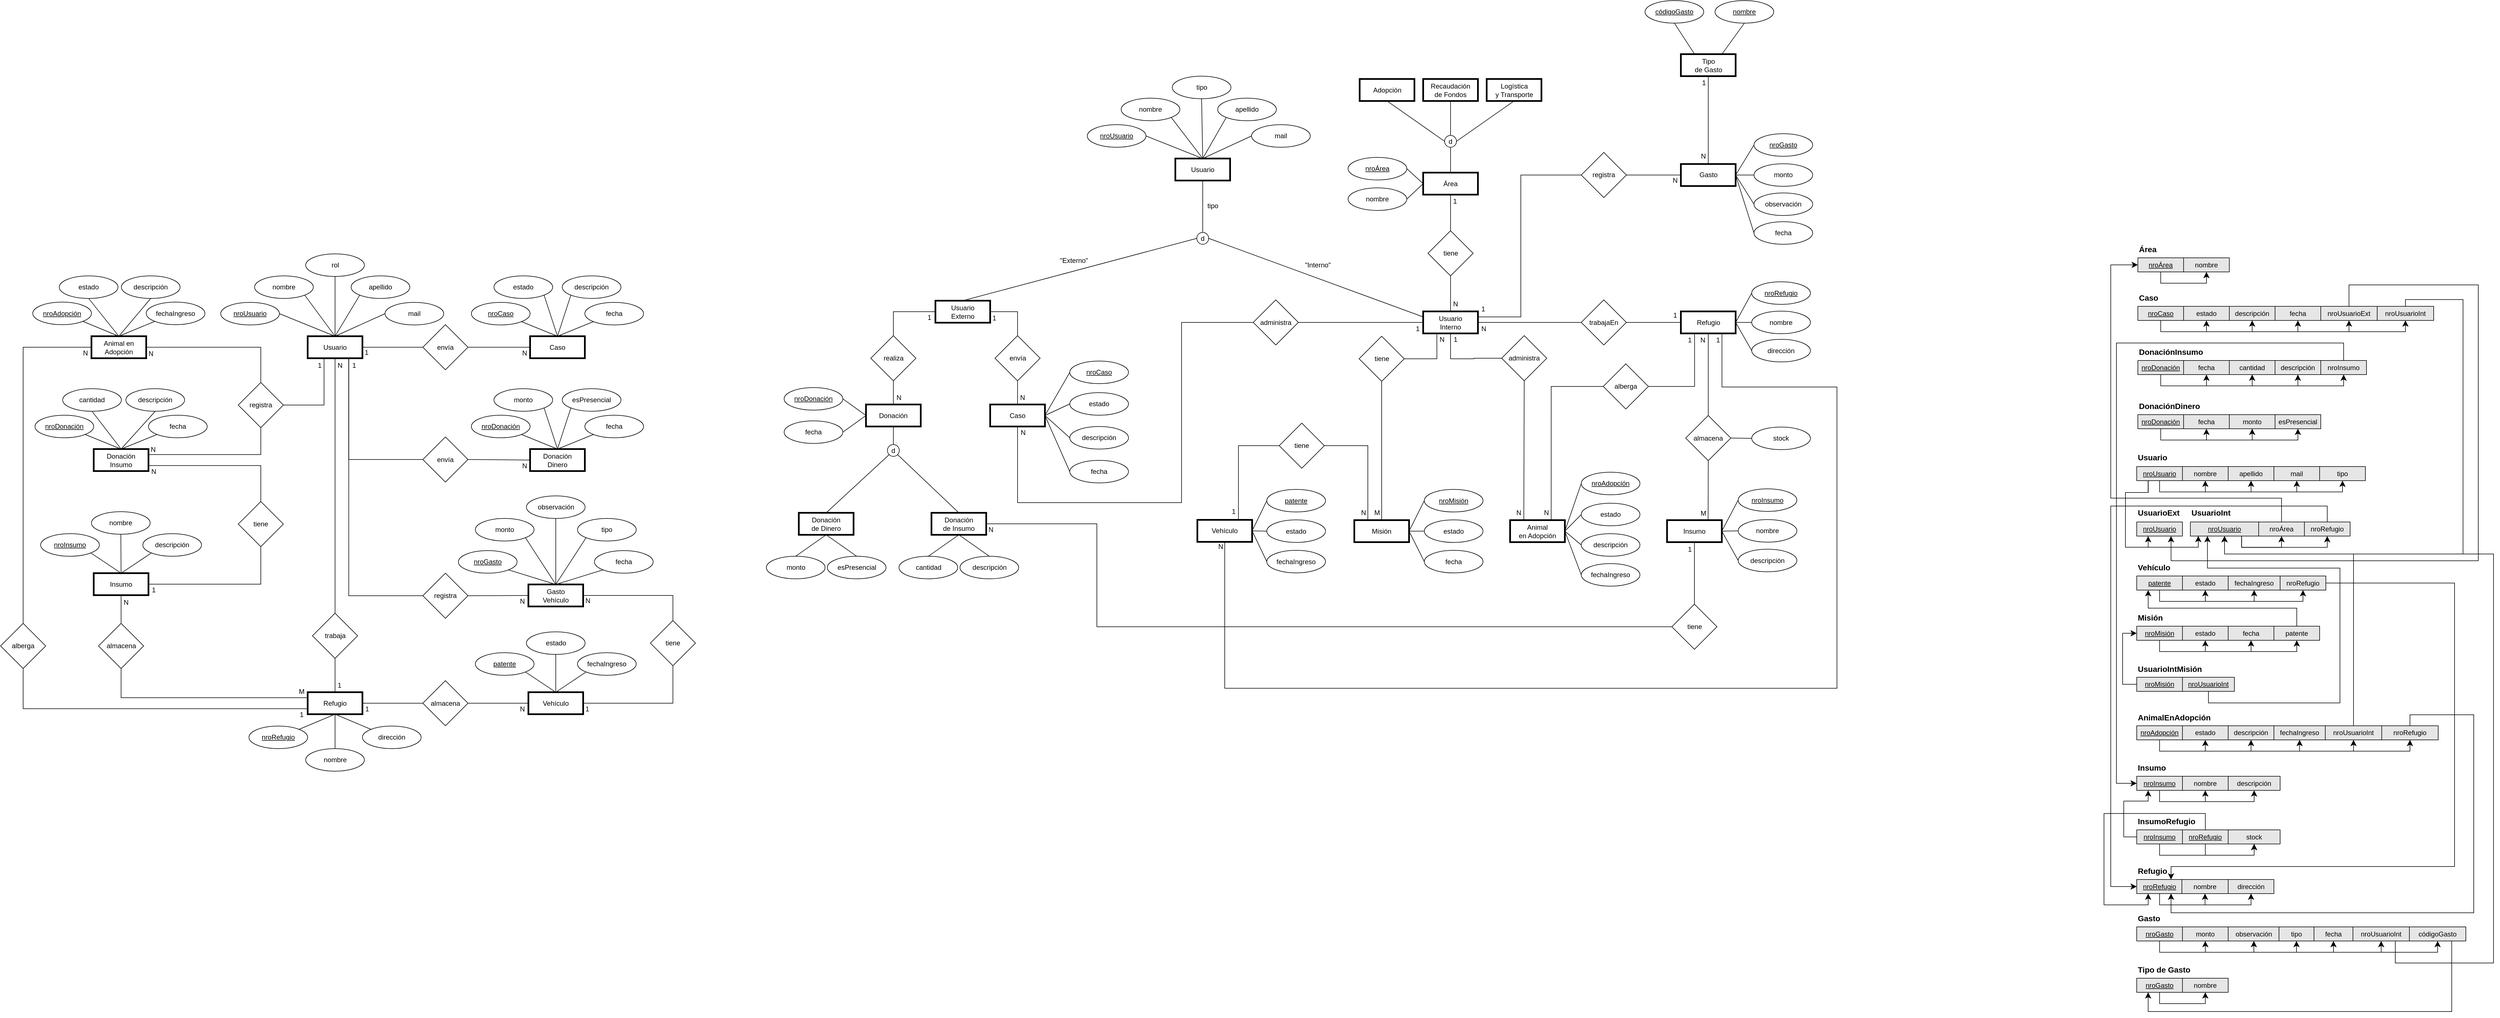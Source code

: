<mxfile version="24.3.0" type="github">
  <diagram name="Page-1" id="GVhFGZ3rpqO2WIiVd2YP">
    <mxGraphModel dx="2872" dy="2832" grid="0" gridSize="10" guides="1" tooltips="1" connect="1" arrows="1" fold="1" page="0" pageScale="1" pageWidth="827" pageHeight="1169" math="0" shadow="0">
      <root>
        <mxCell id="0" />
        <mxCell id="1" parent="0" />
        <mxCell id="gxhyZ_KrEdZM4fqts1G2-91" style="edgeStyle=none;curved=1;rounded=0;orthogonalLoop=1;jettySize=auto;html=1;exitX=1;exitY=0.5;exitDx=0;exitDy=0;fontSize=12;startSize=8;endSize=8;endArrow=none;endFill=0;" parent="1" source="gxhyZ_KrEdZM4fqts1G2-1" target="gxhyZ_KrEdZM4fqts1G2-90" edge="1">
          <mxGeometry relative="1" as="geometry" />
        </mxCell>
        <mxCell id="gxhyZ_KrEdZM4fqts1G2-111" value="1" style="edgeLabel;html=1;align=center;verticalAlign=middle;resizable=0;points=[];fontSize=12;" parent="gxhyZ_KrEdZM4fqts1G2-91" vertex="1" connectable="0">
          <mxGeometry x="-0.047" relative="1" as="geometry">
            <mxPoint x="-44" y="9" as="offset" />
          </mxGeometry>
        </mxCell>
        <mxCell id="gxhyZ_KrEdZM4fqts1G2-94" style="edgeStyle=none;curved=1;rounded=0;orthogonalLoop=1;jettySize=auto;html=1;exitX=0;exitY=0.5;exitDx=0;exitDy=0;entryX=1;entryY=0.5;entryDx=0;entryDy=0;fontSize=12;startSize=8;endSize=8;endArrow=none;endFill=0;strokeColor=#FFFFFF;" parent="1" source="gxhyZ_KrEdZM4fqts1G2-1" edge="1">
          <mxGeometry relative="1" as="geometry">
            <mxPoint x="-361" y="42" as="targetPoint" />
          </mxGeometry>
        </mxCell>
        <mxCell id="gxhyZ_KrEdZM4fqts1G2-109" value="1" style="edgeLabel;html=1;align=center;verticalAlign=middle;resizable=0;points=[];fontSize=12;" parent="gxhyZ_KrEdZM4fqts1G2-94" vertex="1" connectable="0">
          <mxGeometry x="0.044" y="-2" relative="1" as="geometry">
            <mxPoint x="80" y="34" as="offset" />
          </mxGeometry>
        </mxCell>
        <mxCell id="gxhyZ_KrEdZM4fqts1G2-117" value="1" style="edgeLabel;html=1;align=center;verticalAlign=middle;resizable=0;points=[];fontSize=12;" parent="gxhyZ_KrEdZM4fqts1G2-94" vertex="1" connectable="0">
          <mxGeometry x="0.044" y="-2" relative="1" as="geometry">
            <mxPoint x="141" y="34" as="offset" />
          </mxGeometry>
        </mxCell>
        <mxCell id="gxhyZ_KrEdZM4fqts1G2-122" value="N" style="edgeLabel;html=1;align=center;verticalAlign=middle;resizable=0;points=[];fontSize=12;" parent="gxhyZ_KrEdZM4fqts1G2-94" vertex="1" connectable="0">
          <mxGeometry x="0.044" y="-2" relative="1" as="geometry">
            <mxPoint x="-214" y="222" as="offset" />
          </mxGeometry>
        </mxCell>
        <mxCell id="gxhyZ_KrEdZM4fqts1G2-123" value="1" style="edgeLabel;html=1;align=center;verticalAlign=middle;resizable=0;points=[];fontSize=12;" parent="gxhyZ_KrEdZM4fqts1G2-94" vertex="1" connectable="0">
          <mxGeometry x="0.044" y="-2" relative="1" as="geometry">
            <mxPoint x="-214" y="432" as="offset" />
          </mxGeometry>
        </mxCell>
        <mxCell id="gxhyZ_KrEdZM4fqts1G2-133" value="1" style="edgeLabel;html=1;align=center;verticalAlign=middle;resizable=0;points=[];fontSize=12;" parent="gxhyZ_KrEdZM4fqts1G2-94" vertex="1" connectable="0">
          <mxGeometry x="0.044" y="-2" relative="1" as="geometry">
            <mxPoint x="554" y="643" as="offset" />
          </mxGeometry>
        </mxCell>
        <mxCell id="F6LjRjJi2KFlLczRS62S-1" value="1" style="edgeLabel;html=1;align=center;verticalAlign=middle;resizable=0;points=[];fontSize=12;" parent="gxhyZ_KrEdZM4fqts1G2-94" vertex="1" connectable="0">
          <mxGeometry x="0.044" y="-2" relative="1" as="geometry">
            <mxPoint x="115" y="601" as="offset" />
          </mxGeometry>
        </mxCell>
        <mxCell id="F6LjRjJi2KFlLczRS62S-29" value="M" style="edgeLabel;html=1;align=center;verticalAlign=middle;resizable=0;points=[];fontSize=12;" parent="gxhyZ_KrEdZM4fqts1G2-94" vertex="1" connectable="0">
          <mxGeometry x="0.044" y="-2" relative="1" as="geometry">
            <mxPoint x="48" y="612" as="offset" />
          </mxGeometry>
        </mxCell>
        <mxCell id="F6LjRjJi2KFlLczRS62S-39" value="1" style="edgeLabel;html=1;align=center;verticalAlign=middle;resizable=0;points=[];fontSize=12;" parent="gxhyZ_KrEdZM4fqts1G2-94" vertex="1" connectable="0">
          <mxGeometry x="0.044" y="-2" relative="1" as="geometry">
            <mxPoint x="48" y="653" as="offset" />
          </mxGeometry>
        </mxCell>
        <mxCell id="gxhyZ_KrEdZM4fqts1G2-99" style="edgeStyle=orthogonalEdgeStyle;rounded=0;orthogonalLoop=1;jettySize=auto;html=1;exitX=0.75;exitY=1;exitDx=0;exitDy=0;entryX=0;entryY=0.5;entryDx=0;entryDy=0;fontSize=12;startSize=8;endSize=8;endArrow=none;endFill=0;" parent="1" source="gxhyZ_KrEdZM4fqts1G2-1" target="gxhyZ_KrEdZM4fqts1G2-97" edge="1">
          <mxGeometry relative="1" as="geometry">
            <Array as="points">
              <mxPoint x="-175" y="241" />
            </Array>
          </mxGeometry>
        </mxCell>
        <mxCell id="gxhyZ_KrEdZM4fqts1G2-128" style="edgeStyle=orthogonalEdgeStyle;rounded=0;orthogonalLoop=1;jettySize=auto;html=1;exitX=0.75;exitY=1;exitDx=0;exitDy=0;entryX=0;entryY=0.5;entryDx=0;entryDy=0;fontSize=12;startSize=8;endSize=8;endArrow=none;endFill=0;" parent="1" source="gxhyZ_KrEdZM4fqts1G2-1" target="gxhyZ_KrEdZM4fqts1G2-126" edge="1">
          <mxGeometry relative="1" as="geometry">
            <Array as="points">
              <mxPoint x="-175" y="482" />
            </Array>
          </mxGeometry>
        </mxCell>
        <mxCell id="F6LjRjJi2KFlLczRS62S-16" style="edgeStyle=orthogonalEdgeStyle;rounded=0;orthogonalLoop=1;jettySize=auto;html=1;exitX=0.5;exitY=1;exitDx=0;exitDy=0;entryX=0.5;entryY=0;entryDx=0;entryDy=0;fontSize=12;startSize=8;endSize=8;endArrow=none;endFill=0;" parent="1" source="gxhyZ_KrEdZM4fqts1G2-1" target="F6LjRjJi2KFlLczRS62S-15" edge="1">
          <mxGeometry relative="1" as="geometry">
            <Array as="points">
              <mxPoint x="-199" y="498" />
              <mxPoint x="-199" y="498" />
            </Array>
          </mxGeometry>
        </mxCell>
        <mxCell id="F6LjRjJi2KFlLczRS62S-54" style="edgeStyle=none;curved=1;rounded=0;orthogonalLoop=1;jettySize=auto;html=1;exitX=0.5;exitY=0;exitDx=0;exitDy=0;entryX=1;entryY=0.5;entryDx=0;entryDy=0;fontSize=12;startSize=8;endSize=8;endArrow=none;endFill=0;" parent="1" source="gxhyZ_KrEdZM4fqts1G2-1" target="gxhyZ_KrEdZM4fqts1G2-3" edge="1">
          <mxGeometry relative="1" as="geometry" />
        </mxCell>
        <mxCell id="F6LjRjJi2KFlLczRS62S-55" style="edgeStyle=none;curved=1;rounded=0;orthogonalLoop=1;jettySize=auto;html=1;exitX=0.5;exitY=0;exitDx=0;exitDy=0;entryX=1;entryY=1;entryDx=0;entryDy=0;fontSize=12;startSize=8;endSize=8;endArrow=none;endFill=0;" parent="1" source="gxhyZ_KrEdZM4fqts1G2-1" target="gxhyZ_KrEdZM4fqts1G2-2" edge="1">
          <mxGeometry relative="1" as="geometry" />
        </mxCell>
        <mxCell id="F6LjRjJi2KFlLczRS62S-56" style="edgeStyle=none;curved=1;rounded=0;orthogonalLoop=1;jettySize=auto;html=1;exitX=0.5;exitY=0;exitDx=0;exitDy=0;entryX=0.5;entryY=1;entryDx=0;entryDy=0;fontSize=12;startSize=8;endSize=8;endArrow=none;endFill=0;" parent="1" source="gxhyZ_KrEdZM4fqts1G2-1" target="gxhyZ_KrEdZM4fqts1G2-102" edge="1">
          <mxGeometry relative="1" as="geometry" />
        </mxCell>
        <mxCell id="F6LjRjJi2KFlLczRS62S-57" style="edgeStyle=none;curved=1;rounded=0;orthogonalLoop=1;jettySize=auto;html=1;exitX=0.5;exitY=0;exitDx=0;exitDy=0;entryX=0;entryY=1;entryDx=0;entryDy=0;fontSize=12;startSize=8;endSize=8;endArrow=none;endFill=0;" parent="1" source="gxhyZ_KrEdZM4fqts1G2-1" target="gxhyZ_KrEdZM4fqts1G2-4" edge="1">
          <mxGeometry relative="1" as="geometry" />
        </mxCell>
        <mxCell id="F6LjRjJi2KFlLczRS62S-58" style="edgeStyle=none;curved=1;rounded=0;orthogonalLoop=1;jettySize=auto;html=1;exitX=0.5;exitY=0;exitDx=0;exitDy=0;entryX=0;entryY=0.5;entryDx=0;entryDy=0;fontSize=12;startSize=8;endSize=8;endArrow=none;endFill=0;" parent="1" source="gxhyZ_KrEdZM4fqts1G2-1" target="gxhyZ_KrEdZM4fqts1G2-5" edge="1">
          <mxGeometry relative="1" as="geometry" />
        </mxCell>
        <mxCell id="gxhyZ_KrEdZM4fqts1G2-1" value="Usuario" style="rounded=0;whiteSpace=wrap;html=1;strokeWidth=3;" parent="1" vertex="1">
          <mxGeometry x="-248" y="22" width="97" height="39" as="geometry" />
        </mxCell>
        <mxCell id="gxhyZ_KrEdZM4fqts1G2-2" value="nombre" style="ellipse;whiteSpace=wrap;html=1;" parent="1" vertex="1">
          <mxGeometry x="-342" y="-85" width="104" height="40" as="geometry" />
        </mxCell>
        <mxCell id="gxhyZ_KrEdZM4fqts1G2-3" value="&lt;u&gt;nroUsuario&lt;/u&gt;" style="ellipse;whiteSpace=wrap;html=1;" parent="1" vertex="1">
          <mxGeometry x="-402" y="-38" width="104" height="40" as="geometry" />
        </mxCell>
        <mxCell id="gxhyZ_KrEdZM4fqts1G2-4" value="apellido" style="ellipse;whiteSpace=wrap;html=1;" parent="1" vertex="1">
          <mxGeometry x="-171" y="-85" width="104" height="40" as="geometry" />
        </mxCell>
        <mxCell id="gxhyZ_KrEdZM4fqts1G2-5" value="mail" style="ellipse;whiteSpace=wrap;html=1;" parent="1" vertex="1">
          <mxGeometry x="-111" y="-38" width="104" height="40" as="geometry" />
        </mxCell>
        <mxCell id="F6LjRjJi2KFlLczRS62S-67" style="edgeStyle=none;curved=1;rounded=0;orthogonalLoop=1;jettySize=auto;html=1;exitX=0.5;exitY=0;exitDx=0;exitDy=0;entryX=1;entryY=1;entryDx=0;entryDy=0;fontSize=12;startSize=8;endSize=8;endArrow=none;endFill=0;" parent="1" source="gxhyZ_KrEdZM4fqts1G2-13" target="gxhyZ_KrEdZM4fqts1G2-15" edge="1">
          <mxGeometry relative="1" as="geometry" />
        </mxCell>
        <mxCell id="F6LjRjJi2KFlLczRS62S-68" style="edgeStyle=none;curved=1;rounded=0;orthogonalLoop=1;jettySize=auto;html=1;exitX=0.5;exitY=0;exitDx=0;exitDy=0;entryX=0;entryY=1;entryDx=0;entryDy=0;fontSize=12;startSize=8;endSize=8;endArrow=none;endFill=0;" parent="1" source="gxhyZ_KrEdZM4fqts1G2-13" target="gxhyZ_KrEdZM4fqts1G2-17" edge="1">
          <mxGeometry relative="1" as="geometry" />
        </mxCell>
        <mxCell id="F6LjRjJi2KFlLczRS62S-69" style="edgeStyle=none;curved=1;rounded=0;orthogonalLoop=1;jettySize=auto;html=1;exitX=0.5;exitY=0;exitDx=0;exitDy=0;entryX=1;entryY=1;entryDx=0;entryDy=0;fontSize=12;startSize=8;endSize=8;endArrow=none;endFill=0;" parent="1" source="gxhyZ_KrEdZM4fqts1G2-13" target="gxhyZ_KrEdZM4fqts1G2-14" edge="1">
          <mxGeometry relative="1" as="geometry" />
        </mxCell>
        <mxCell id="F6LjRjJi2KFlLczRS62S-70" style="edgeStyle=none;curved=1;rounded=0;orthogonalLoop=1;jettySize=auto;html=1;exitX=0.5;exitY=0;exitDx=0;exitDy=0;entryX=0;entryY=1;entryDx=0;entryDy=0;fontSize=12;startSize=8;endSize=8;endArrow=none;endFill=0;" parent="1" source="gxhyZ_KrEdZM4fqts1G2-13" target="gxhyZ_KrEdZM4fqts1G2-104" edge="1">
          <mxGeometry relative="1" as="geometry" />
        </mxCell>
        <mxCell id="gxhyZ_KrEdZM4fqts1G2-13" value="Caso" style="rounded=0;whiteSpace=wrap;html=1;strokeWidth=3;" parent="1" vertex="1">
          <mxGeometry x="146" y="22" width="97" height="39" as="geometry" />
        </mxCell>
        <mxCell id="gxhyZ_KrEdZM4fqts1G2-14" value="estado" style="ellipse;whiteSpace=wrap;html=1;" parent="1" vertex="1">
          <mxGeometry x="82" y="-85" width="104" height="40" as="geometry" />
        </mxCell>
        <mxCell id="gxhyZ_KrEdZM4fqts1G2-15" value="&lt;u&gt;nroCaso&lt;/u&gt;" style="ellipse;whiteSpace=wrap;html=1;" parent="1" vertex="1">
          <mxGeometry x="42" y="-38" width="104" height="40" as="geometry" />
        </mxCell>
        <mxCell id="gxhyZ_KrEdZM4fqts1G2-17" value="fecha" style="ellipse;whiteSpace=wrap;html=1;" parent="1" vertex="1">
          <mxGeometry x="243" y="-38" width="104" height="40" as="geometry" />
        </mxCell>
        <mxCell id="F6LjRjJi2KFlLczRS62S-32" style="edgeStyle=orthogonalEdgeStyle;rounded=0;orthogonalLoop=1;jettySize=auto;html=1;exitX=1;exitY=0.5;exitDx=0;exitDy=0;entryX=0.5;entryY=0;entryDx=0;entryDy=0;fontSize=12;startSize=8;endSize=8;endArrow=none;endFill=0;" parent="1" source="gxhyZ_KrEdZM4fqts1G2-22" target="gxhyZ_KrEdZM4fqts1G2-96" edge="1">
          <mxGeometry relative="1" as="geometry" />
        </mxCell>
        <mxCell id="F6LjRjJi2KFlLczRS62S-42" style="edgeStyle=none;curved=1;rounded=0;orthogonalLoop=1;jettySize=auto;html=1;exitX=0.5;exitY=0;exitDx=0;exitDy=0;entryX=1;entryY=1;entryDx=0;entryDy=0;fontSize=12;startSize=8;endSize=8;endArrow=none;endFill=0;" parent="1" source="gxhyZ_KrEdZM4fqts1G2-22" target="gxhyZ_KrEdZM4fqts1G2-24" edge="1">
          <mxGeometry relative="1" as="geometry" />
        </mxCell>
        <mxCell id="F6LjRjJi2KFlLczRS62S-43" style="edgeStyle=none;curved=1;rounded=0;orthogonalLoop=1;jettySize=auto;html=1;exitX=0.5;exitY=0;exitDx=0;exitDy=0;entryX=0.5;entryY=1;entryDx=0;entryDy=0;fontSize=12;startSize=8;endSize=8;endArrow=none;endFill=0;" parent="1" source="gxhyZ_KrEdZM4fqts1G2-22" target="gxhyZ_KrEdZM4fqts1G2-106" edge="1">
          <mxGeometry relative="1" as="geometry" />
        </mxCell>
        <mxCell id="F6LjRjJi2KFlLczRS62S-44" style="edgeStyle=none;curved=1;rounded=0;orthogonalLoop=1;jettySize=auto;html=1;entryX=0.5;entryY=1;entryDx=0;entryDy=0;fontSize=12;startSize=8;endSize=8;exitX=0.5;exitY=0;exitDx=0;exitDy=0;endArrow=none;endFill=0;" parent="1" source="gxhyZ_KrEdZM4fqts1G2-22" target="F6LjRjJi2KFlLczRS62S-20" edge="1">
          <mxGeometry relative="1" as="geometry">
            <mxPoint x="-582" y="22" as="sourcePoint" />
          </mxGeometry>
        </mxCell>
        <mxCell id="F6LjRjJi2KFlLczRS62S-45" style="edgeStyle=none;curved=1;rounded=0;orthogonalLoop=1;jettySize=auto;html=1;exitX=0.5;exitY=0;exitDx=0;exitDy=0;fontSize=12;startSize=8;endSize=8;entryX=0;entryY=1;entryDx=0;entryDy=0;endArrow=none;endFill=0;" parent="1" source="gxhyZ_KrEdZM4fqts1G2-22" target="gxhyZ_KrEdZM4fqts1G2-26" edge="1">
          <mxGeometry relative="1" as="geometry">
            <mxPoint x="-482" y="2" as="targetPoint" />
          </mxGeometry>
        </mxCell>
        <mxCell id="gxhyZ_KrEdZM4fqts1G2-22" value="&lt;div&gt;Animal en Adopción&lt;/div&gt;" style="rounded=0;whiteSpace=wrap;html=1;strokeWidth=3;" parent="1" vertex="1">
          <mxGeometry x="-631" y="22" width="97" height="39" as="geometry" />
        </mxCell>
        <mxCell id="gxhyZ_KrEdZM4fqts1G2-24" value="&lt;u&gt;nroAdopción&lt;/u&gt;" style="ellipse;whiteSpace=wrap;html=1;" parent="1" vertex="1">
          <mxGeometry x="-735" y="-38.5" width="104" height="40" as="geometry" />
        </mxCell>
        <mxCell id="gxhyZ_KrEdZM4fqts1G2-26" value="fechaIngreso" style="ellipse;whiteSpace=wrap;html=1;" parent="1" vertex="1">
          <mxGeometry x="-534" y="-38.5" width="104" height="40" as="geometry" />
        </mxCell>
        <mxCell id="F6LjRjJi2KFlLczRS62S-63" style="edgeStyle=none;curved=1;rounded=0;orthogonalLoop=1;jettySize=auto;html=1;exitX=0.5;exitY=0;exitDx=0;exitDy=0;entryX=1;entryY=1;entryDx=0;entryDy=0;fontSize=12;startSize=8;endSize=8;endArrow=none;endFill=0;" parent="1" source="gxhyZ_KrEdZM4fqts1G2-31" target="gxhyZ_KrEdZM4fqts1G2-33" edge="1">
          <mxGeometry relative="1" as="geometry" />
        </mxCell>
        <mxCell id="F6LjRjJi2KFlLczRS62S-64" style="edgeStyle=none;curved=1;rounded=0;orthogonalLoop=1;jettySize=auto;html=1;exitX=0.5;exitY=0;exitDx=0;exitDy=0;entryX=0;entryY=1;entryDx=0;entryDy=0;fontSize=12;startSize=8;endSize=8;endArrow=none;endFill=0;" parent="1" source="gxhyZ_KrEdZM4fqts1G2-31" target="gxhyZ_KrEdZM4fqts1G2-35" edge="1">
          <mxGeometry relative="1" as="geometry" />
        </mxCell>
        <mxCell id="F6LjRjJi2KFlLczRS62S-65" style="edgeStyle=none;curved=1;rounded=0;orthogonalLoop=1;jettySize=auto;html=1;exitX=0.5;exitY=0;exitDx=0;exitDy=0;entryX=1;entryY=1;entryDx=0;entryDy=0;fontSize=12;startSize=8;endSize=8;endArrow=none;endFill=0;" parent="1" source="gxhyZ_KrEdZM4fqts1G2-31" target="gxhyZ_KrEdZM4fqts1G2-32" edge="1">
          <mxGeometry relative="1" as="geometry" />
        </mxCell>
        <mxCell id="F6LjRjJi2KFlLczRS62S-66" style="edgeStyle=none;curved=1;rounded=0;orthogonalLoop=1;jettySize=auto;html=1;exitX=0.5;exitY=0;exitDx=0;exitDy=0;entryX=0;entryY=1;entryDx=0;entryDy=0;fontSize=12;startSize=8;endSize=8;endArrow=none;endFill=0;" parent="1" source="gxhyZ_KrEdZM4fqts1G2-31" target="gxhyZ_KrEdZM4fqts1G2-34" edge="1">
          <mxGeometry relative="1" as="geometry" />
        </mxCell>
        <mxCell id="gxhyZ_KrEdZM4fqts1G2-31" value="&lt;div&gt;Donación&lt;/div&gt;&lt;div&gt;Dinero&lt;br&gt;&lt;/div&gt;" style="rounded=0;whiteSpace=wrap;html=1;strokeWidth=3;" parent="1" vertex="1">
          <mxGeometry x="146" y="222" width="97" height="39" as="geometry" />
        </mxCell>
        <mxCell id="gxhyZ_KrEdZM4fqts1G2-32" value="monto" style="ellipse;whiteSpace=wrap;html=1;" parent="1" vertex="1">
          <mxGeometry x="82" y="115" width="104" height="40" as="geometry" />
        </mxCell>
        <mxCell id="gxhyZ_KrEdZM4fqts1G2-33" value="&lt;u&gt;nroDonación&lt;/u&gt;" style="ellipse;whiteSpace=wrap;html=1;" parent="1" vertex="1">
          <mxGeometry x="42" y="162" width="104" height="40" as="geometry" />
        </mxCell>
        <mxCell id="gxhyZ_KrEdZM4fqts1G2-34" value="esPresencial" style="ellipse;whiteSpace=wrap;html=1;" parent="1" vertex="1">
          <mxGeometry x="203" y="115" width="104" height="40" as="geometry" />
        </mxCell>
        <mxCell id="gxhyZ_KrEdZM4fqts1G2-35" value="fecha" style="ellipse;whiteSpace=wrap;html=1;" parent="1" vertex="1">
          <mxGeometry x="243" y="162" width="104" height="40" as="geometry" />
        </mxCell>
        <mxCell id="F6LjRjJi2KFlLczRS62S-27" style="edgeStyle=none;curved=1;rounded=0;orthogonalLoop=1;jettySize=auto;html=1;exitX=0.5;exitY=1;exitDx=0;exitDy=0;entryX=0.5;entryY=0;entryDx=0;entryDy=0;fontSize=12;startSize=8;endSize=8;endArrow=none;endFill=0;" parent="1" source="gxhyZ_KrEdZM4fqts1G2-40" target="F6LjRjJi2KFlLczRS62S-26" edge="1">
          <mxGeometry relative="1" as="geometry" />
        </mxCell>
        <mxCell id="F6LjRjJi2KFlLczRS62S-51" style="edgeStyle=none;curved=1;rounded=0;orthogonalLoop=1;jettySize=auto;html=1;exitX=0.5;exitY=0;exitDx=0;exitDy=0;entryX=1;entryY=1;entryDx=0;entryDy=0;fontSize=12;startSize=8;endSize=8;endArrow=none;endFill=0;" parent="1" source="gxhyZ_KrEdZM4fqts1G2-40" target="gxhyZ_KrEdZM4fqts1G2-42" edge="1">
          <mxGeometry relative="1" as="geometry" />
        </mxCell>
        <mxCell id="F6LjRjJi2KFlLczRS62S-52" style="edgeStyle=none;curved=1;rounded=0;orthogonalLoop=1;jettySize=auto;html=1;exitX=0.5;exitY=0;exitDx=0;exitDy=0;entryX=0.5;entryY=1;entryDx=0;entryDy=0;fontSize=12;startSize=8;endSize=8;endArrow=none;endFill=0;" parent="1" source="gxhyZ_KrEdZM4fqts1G2-40" target="gxhyZ_KrEdZM4fqts1G2-41" edge="1">
          <mxGeometry relative="1" as="geometry" />
        </mxCell>
        <mxCell id="F6LjRjJi2KFlLczRS62S-53" style="edgeStyle=none;curved=1;rounded=0;orthogonalLoop=1;jettySize=auto;html=1;exitX=0.5;exitY=0;exitDx=0;exitDy=0;entryX=0;entryY=1;entryDx=0;entryDy=0;fontSize=12;startSize=8;endSize=8;endArrow=none;endFill=0;" parent="1" source="gxhyZ_KrEdZM4fqts1G2-40" target="gxhyZ_KrEdZM4fqts1G2-43" edge="1">
          <mxGeometry relative="1" as="geometry" />
        </mxCell>
        <mxCell id="gxhyZ_KrEdZM4fqts1G2-40" value="Insumo" style="rounded=0;whiteSpace=wrap;html=1;strokeWidth=3;" parent="1" vertex="1">
          <mxGeometry x="-627" y="442" width="97" height="39" as="geometry" />
        </mxCell>
        <mxCell id="gxhyZ_KrEdZM4fqts1G2-41" value="nombre" style="ellipse;whiteSpace=wrap;html=1;" parent="1" vertex="1">
          <mxGeometry x="-631" y="333" width="104" height="40" as="geometry" />
        </mxCell>
        <mxCell id="gxhyZ_KrEdZM4fqts1G2-42" value="&lt;u&gt;nroInsumo&lt;/u&gt;" style="ellipse;whiteSpace=wrap;html=1;" parent="1" vertex="1">
          <mxGeometry x="-721" y="372" width="104" height="40" as="geometry" />
        </mxCell>
        <mxCell id="gxhyZ_KrEdZM4fqts1G2-43" value="descripción" style="ellipse;whiteSpace=wrap;html=1;" parent="1" vertex="1">
          <mxGeometry x="-540" y="372" width="104" height="40" as="geometry" />
        </mxCell>
        <mxCell id="F6LjRjJi2KFlLczRS62S-46" style="edgeStyle=none;curved=1;rounded=0;orthogonalLoop=1;jettySize=auto;html=1;exitX=0.5;exitY=0;exitDx=0;exitDy=0;entryX=1;entryY=1;entryDx=0;entryDy=0;fontSize=12;startSize=8;endSize=8;endArrow=none;endFill=0;" parent="1" source="gxhyZ_KrEdZM4fqts1G2-49" target="gxhyZ_KrEdZM4fqts1G2-51" edge="1">
          <mxGeometry relative="1" as="geometry" />
        </mxCell>
        <mxCell id="F6LjRjJi2KFlLczRS62S-47" style="edgeStyle=none;curved=1;rounded=0;orthogonalLoop=1;jettySize=auto;html=1;exitX=0.5;exitY=0;exitDx=0;exitDy=0;entryX=0.5;entryY=1;entryDx=0;entryDy=0;fontSize=12;startSize=8;endSize=8;endArrow=none;endFill=0;" parent="1" source="gxhyZ_KrEdZM4fqts1G2-49" target="gxhyZ_KrEdZM4fqts1G2-50" edge="1">
          <mxGeometry relative="1" as="geometry" />
        </mxCell>
        <mxCell id="F6LjRjJi2KFlLczRS62S-48" style="edgeStyle=none;curved=1;rounded=0;orthogonalLoop=1;jettySize=auto;html=1;exitX=0.5;exitY=0;exitDx=0;exitDy=0;entryX=0.5;entryY=1;entryDx=0;entryDy=0;fontSize=12;startSize=8;endSize=8;endArrow=none;endFill=0;" parent="1" source="gxhyZ_KrEdZM4fqts1G2-49" target="gxhyZ_KrEdZM4fqts1G2-52" edge="1">
          <mxGeometry relative="1" as="geometry" />
        </mxCell>
        <mxCell id="F6LjRjJi2KFlLczRS62S-50" style="edgeStyle=none;curved=1;rounded=0;orthogonalLoop=1;jettySize=auto;html=1;exitX=0.5;exitY=0;exitDx=0;exitDy=0;entryX=0;entryY=1;entryDx=0;entryDy=0;fontSize=12;startSize=8;endSize=8;endArrow=none;endFill=0;" parent="1" source="gxhyZ_KrEdZM4fqts1G2-49" target="gxhyZ_KrEdZM4fqts1G2-53" edge="1">
          <mxGeometry relative="1" as="geometry" />
        </mxCell>
        <mxCell id="gxhyZ_KrEdZM4fqts1G2-49" value="&lt;div&gt;Donación&lt;/div&gt;&lt;div&gt;Insumo&lt;br&gt;&lt;/div&gt;" style="rounded=0;whiteSpace=wrap;html=1;strokeWidth=3;" parent="1" vertex="1">
          <mxGeometry x="-627" y="222" width="97" height="39" as="geometry" />
        </mxCell>
        <mxCell id="gxhyZ_KrEdZM4fqts1G2-50" value="cantidad" style="ellipse;whiteSpace=wrap;html=1;" parent="1" vertex="1">
          <mxGeometry x="-682" y="115" width="104" height="40" as="geometry" />
        </mxCell>
        <mxCell id="gxhyZ_KrEdZM4fqts1G2-51" value="&lt;u&gt;nroDonación&lt;/u&gt;" style="ellipse;whiteSpace=wrap;html=1;" parent="1" vertex="1">
          <mxGeometry x="-731" y="162" width="104" height="40" as="geometry" />
        </mxCell>
        <mxCell id="gxhyZ_KrEdZM4fqts1G2-52" value="descripción" style="ellipse;whiteSpace=wrap;html=1;" parent="1" vertex="1">
          <mxGeometry x="-570" y="115" width="104" height="40" as="geometry" />
        </mxCell>
        <mxCell id="gxhyZ_KrEdZM4fqts1G2-53" value="fecha" style="ellipse;whiteSpace=wrap;html=1;" parent="1" vertex="1">
          <mxGeometry x="-530" y="162" width="104" height="40" as="geometry" />
        </mxCell>
        <mxCell id="F6LjRjJi2KFlLczRS62S-61" style="edgeStyle=none;curved=1;rounded=0;orthogonalLoop=1;jettySize=auto;html=1;exitX=0.5;exitY=0;exitDx=0;exitDy=0;entryX=1;entryY=1;entryDx=0;entryDy=0;fontSize=12;startSize=8;endSize=8;endArrow=none;endFill=0;" parent="1" source="gxhyZ_KrEdZM4fqts1G2-58" target="gxhyZ_KrEdZM4fqts1G2-60" edge="1">
          <mxGeometry relative="1" as="geometry" />
        </mxCell>
        <mxCell id="F6LjRjJi2KFlLczRS62S-62" style="edgeStyle=none;curved=1;rounded=0;orthogonalLoop=1;jettySize=auto;html=1;exitX=0.5;exitY=0;exitDx=0;exitDy=0;entryX=0;entryY=1;entryDx=0;entryDy=0;fontSize=12;startSize=8;endSize=8;endArrow=none;endFill=0;" parent="1" source="gxhyZ_KrEdZM4fqts1G2-58" target="gxhyZ_KrEdZM4fqts1G2-61" edge="1">
          <mxGeometry relative="1" as="geometry" />
        </mxCell>
        <mxCell id="gxhyZ_KrEdZM4fqts1G2-58" value="Vehículo" style="rounded=0;whiteSpace=wrap;html=1;strokeWidth=3;" parent="1" vertex="1">
          <mxGeometry x="143" y="653" width="97" height="39" as="geometry" />
        </mxCell>
        <mxCell id="gxhyZ_KrEdZM4fqts1G2-59" value="estado" style="ellipse;whiteSpace=wrap;html=1;" parent="1" vertex="1">
          <mxGeometry x="139.5" y="546" width="104" height="40" as="geometry" />
        </mxCell>
        <mxCell id="gxhyZ_KrEdZM4fqts1G2-60" value="&lt;u&gt;patente&lt;/u&gt;" style="ellipse;whiteSpace=wrap;html=1;" parent="1" vertex="1">
          <mxGeometry x="49" y="583" width="104" height="40" as="geometry" />
        </mxCell>
        <mxCell id="gxhyZ_KrEdZM4fqts1G2-61" value="fechaIngreso" style="ellipse;whiteSpace=wrap;html=1;" parent="1" vertex="1">
          <mxGeometry x="230" y="583" width="104" height="40" as="geometry" />
        </mxCell>
        <mxCell id="gxhyZ_KrEdZM4fqts1G2-62" style="edgeStyle=orthogonalEdgeStyle;rounded=0;orthogonalLoop=1;jettySize=auto;html=1;exitX=0.5;exitY=0;exitDx=0;exitDy=0;entryX=0.5;entryY=1;entryDx=0;entryDy=0;fontSize=12;startSize=8;endSize=8;endArrow=none;endFill=0;" parent="1" source="gxhyZ_KrEdZM4fqts1G2-58" target="gxhyZ_KrEdZM4fqts1G2-59" edge="1">
          <mxGeometry relative="1" as="geometry">
            <mxPoint x="216" y="514" as="sourcePoint" />
            <mxPoint x="167" y="474" as="targetPoint" />
          </mxGeometry>
        </mxCell>
        <mxCell id="F6LjRjJi2KFlLczRS62S-71" style="edgeStyle=none;curved=1;rounded=0;orthogonalLoop=1;jettySize=auto;html=1;exitX=0.5;exitY=0;exitDx=0;exitDy=0;entryX=1;entryY=1;entryDx=0;entryDy=0;fontSize=12;startSize=8;endSize=8;endArrow=none;endFill=0;" parent="1" source="gxhyZ_KrEdZM4fqts1G2-81" target="gxhyZ_KrEdZM4fqts1G2-83" edge="1">
          <mxGeometry relative="1" as="geometry" />
        </mxCell>
        <mxCell id="F6LjRjJi2KFlLczRS62S-72" style="edgeStyle=none;curved=1;rounded=0;orthogonalLoop=1;jettySize=auto;html=1;exitX=0.5;exitY=0;exitDx=0;exitDy=0;entryX=0;entryY=1;entryDx=0;entryDy=0;fontSize=12;startSize=8;endSize=8;endArrow=none;endFill=0;" parent="1" source="gxhyZ_KrEdZM4fqts1G2-81" target="gxhyZ_KrEdZM4fqts1G2-85" edge="1">
          <mxGeometry relative="1" as="geometry" />
        </mxCell>
        <mxCell id="F6LjRjJi2KFlLczRS62S-73" style="edgeStyle=none;curved=1;rounded=0;orthogonalLoop=1;jettySize=auto;html=1;exitX=0.5;exitY=0;exitDx=0;exitDy=0;entryX=1;entryY=1;entryDx=0;entryDy=0;fontSize=12;startSize=8;endSize=8;endArrow=none;endFill=0;" parent="1" source="gxhyZ_KrEdZM4fqts1G2-81" target="gxhyZ_KrEdZM4fqts1G2-82" edge="1">
          <mxGeometry relative="1" as="geometry" />
        </mxCell>
        <mxCell id="F6LjRjJi2KFlLczRS62S-74" style="edgeStyle=none;curved=1;rounded=0;orthogonalLoop=1;jettySize=auto;html=1;exitX=0.5;exitY=0;exitDx=0;exitDy=0;entryX=0;entryY=1;entryDx=0;entryDy=0;fontSize=12;startSize=8;endSize=8;endArrow=none;endFill=0;" parent="1" source="gxhyZ_KrEdZM4fqts1G2-81" target="gxhyZ_KrEdZM4fqts1G2-84" edge="1">
          <mxGeometry relative="1" as="geometry" />
        </mxCell>
        <mxCell id="gxhyZ_KrEdZM4fqts1G2-81" value="Gasto&lt;br&gt;Vehículo" style="rounded=0;whiteSpace=wrap;html=1;strokeWidth=3;" parent="1" vertex="1">
          <mxGeometry x="143" y="462" width="97" height="39" as="geometry" />
        </mxCell>
        <mxCell id="gxhyZ_KrEdZM4fqts1G2-82" value="monto" style="ellipse;whiteSpace=wrap;html=1;" parent="1" vertex="1">
          <mxGeometry x="49" y="345" width="104" height="40" as="geometry" />
        </mxCell>
        <mxCell id="gxhyZ_KrEdZM4fqts1G2-83" value="&lt;u&gt;nroGasto&lt;/u&gt;" style="ellipse;whiteSpace=wrap;html=1;" parent="1" vertex="1">
          <mxGeometry x="19" y="402" width="104" height="40" as="geometry" />
        </mxCell>
        <mxCell id="gxhyZ_KrEdZM4fqts1G2-84" value="tipo" style="ellipse;whiteSpace=wrap;html=1;" parent="1" vertex="1">
          <mxGeometry x="230" y="345" width="104" height="40" as="geometry" />
        </mxCell>
        <mxCell id="gxhyZ_KrEdZM4fqts1G2-85" value="fecha" style="ellipse;whiteSpace=wrap;html=1;" parent="1" vertex="1">
          <mxGeometry x="260" y="402" width="104" height="40" as="geometry" />
        </mxCell>
        <mxCell id="gxhyZ_KrEdZM4fqts1G2-92" style="edgeStyle=none;curved=1;rounded=0;orthogonalLoop=1;jettySize=auto;html=1;exitX=1;exitY=0.5;exitDx=0;exitDy=0;entryX=0;entryY=0.5;entryDx=0;entryDy=0;fontSize=12;startSize=8;endSize=8;endArrow=none;endFill=0;" parent="1" source="gxhyZ_KrEdZM4fqts1G2-90" target="gxhyZ_KrEdZM4fqts1G2-13" edge="1">
          <mxGeometry relative="1" as="geometry">
            <mxPoint x="26" y="41.5" as="sourcePoint" />
          </mxGeometry>
        </mxCell>
        <mxCell id="gxhyZ_KrEdZM4fqts1G2-112" value="N" style="edgeLabel;html=1;align=center;verticalAlign=middle;resizable=0;points=[];fontSize=12;" parent="gxhyZ_KrEdZM4fqts1G2-92" vertex="1" connectable="0">
          <mxGeometry x="-0.036" y="1" relative="1" as="geometry">
            <mxPoint x="47" y="11" as="offset" />
          </mxGeometry>
        </mxCell>
        <mxCell id="gxhyZ_KrEdZM4fqts1G2-90" value="envía" style="rhombus;whiteSpace=wrap;html=1;" parent="1" vertex="1">
          <mxGeometry x="-44" y="1.5" width="80" height="80" as="geometry" />
        </mxCell>
        <mxCell id="gxhyZ_KrEdZM4fqts1G2-95" style="edgeStyle=none;curved=1;rounded=0;orthogonalLoop=1;jettySize=auto;html=1;exitX=0;exitY=0.5;exitDx=0;exitDy=0;entryX=1;entryY=0.5;entryDx=0;entryDy=0;fontSize=12;startSize=8;endSize=8;endArrow=none;endFill=0;strokeColor=#FFFFFF;strokeWidth=0;" parent="1" target="gxhyZ_KrEdZM4fqts1G2-22" edge="1">
          <mxGeometry relative="1" as="geometry">
            <mxPoint x="-441" y="42" as="sourcePoint" />
          </mxGeometry>
        </mxCell>
        <mxCell id="gxhyZ_KrEdZM4fqts1G2-110" value="N" style="edgeLabel;html=1;align=center;verticalAlign=middle;resizable=0;points=[];fontSize=12;" parent="gxhyZ_KrEdZM4fqts1G2-95" vertex="1" connectable="0">
          <mxGeometry x="-0.032" y="-2" relative="1" as="geometry">
            <mxPoint x="-40" y="13" as="offset" />
          </mxGeometry>
        </mxCell>
        <mxCell id="gxhyZ_KrEdZM4fqts1G2-113" value="N" style="edgeLabel;html=1;align=center;verticalAlign=middle;resizable=0;points=[];fontSize=12;" parent="gxhyZ_KrEdZM4fqts1G2-95" vertex="1" connectable="0">
          <mxGeometry x="-0.032" y="-2" relative="1" as="geometry">
            <mxPoint x="-36" y="183" as="offset" />
          </mxGeometry>
        </mxCell>
        <mxCell id="gxhyZ_KrEdZM4fqts1G2-118" value="N" style="edgeLabel;html=1;align=center;verticalAlign=middle;resizable=0;points=[];fontSize=12;" parent="gxhyZ_KrEdZM4fqts1G2-95" vertex="1" connectable="0">
          <mxGeometry x="-0.032" y="-2" relative="1" as="geometry">
            <mxPoint x="622" y="212" as="offset" />
          </mxGeometry>
        </mxCell>
        <mxCell id="gxhyZ_KrEdZM4fqts1G2-132" value="N" style="edgeLabel;html=1;align=center;verticalAlign=middle;resizable=0;points=[];fontSize=12;" parent="gxhyZ_KrEdZM4fqts1G2-95" vertex="1" connectable="0">
          <mxGeometry x="-0.032" y="-2" relative="1" as="geometry">
            <mxPoint x="734" y="451" as="offset" />
          </mxGeometry>
        </mxCell>
        <mxCell id="gxhyZ_KrEdZM4fqts1G2-137" value="N" style="edgeLabel;html=1;align=center;verticalAlign=middle;resizable=0;points=[];fontSize=12;" parent="gxhyZ_KrEdZM4fqts1G2-95" vertex="1" connectable="0">
          <mxGeometry x="-0.032" y="-2" relative="1" as="geometry">
            <mxPoint x="618" y="452" as="offset" />
          </mxGeometry>
        </mxCell>
        <mxCell id="gxhyZ_KrEdZM4fqts1G2-138" value="N" style="edgeLabel;html=1;align=center;verticalAlign=middle;resizable=0;points=[];fontSize=12;" parent="gxhyZ_KrEdZM4fqts1G2-95" vertex="1" connectable="0">
          <mxGeometry x="-0.032" y="-2" relative="1" as="geometry">
            <mxPoint x="618" y="643" as="offset" />
          </mxGeometry>
        </mxCell>
        <mxCell id="F6LjRjJi2KFlLczRS62S-11" value="1" style="edgeLabel;html=1;align=center;verticalAlign=middle;resizable=0;points=[];fontSize=12;" parent="gxhyZ_KrEdZM4fqts1G2-95" vertex="1" connectable="0">
          <mxGeometry x="-0.032" y="-2" relative="1" as="geometry">
            <mxPoint x="343" y="643" as="offset" />
          </mxGeometry>
        </mxCell>
        <mxCell id="F6LjRjJi2KFlLczRS62S-19" value="N" style="edgeLabel;html=1;align=center;verticalAlign=middle;resizable=0;points=[];fontSize=12;" parent="gxhyZ_KrEdZM4fqts1G2-95" vertex="1" connectable="0">
          <mxGeometry x="-0.032" y="-2" relative="1" as="geometry">
            <mxPoint x="295" y="34" as="offset" />
          </mxGeometry>
        </mxCell>
        <mxCell id="F6LjRjJi2KFlLczRS62S-30" value="N" style="edgeLabel;html=1;align=center;verticalAlign=middle;resizable=0;points=[];fontSize=12;" parent="gxhyZ_KrEdZM4fqts1G2-95" vertex="1" connectable="0">
          <mxGeometry x="-0.032" y="-2" relative="1" as="geometry">
            <mxPoint x="-84" y="454" as="offset" />
          </mxGeometry>
        </mxCell>
        <mxCell id="F6LjRjJi2KFlLczRS62S-40" value="N" style="edgeLabel;html=1;align=center;verticalAlign=middle;resizable=0;points=[];fontSize=12;" parent="gxhyZ_KrEdZM4fqts1G2-95" vertex="1" connectable="0">
          <mxGeometry x="-0.032" y="-2" relative="1" as="geometry">
            <mxPoint x="-156" y="12" as="offset" />
          </mxGeometry>
        </mxCell>
        <mxCell id="gxhyZ_KrEdZM4fqts1G2-96" value="registra" style="rhombus;whiteSpace=wrap;html=1;" parent="1" vertex="1">
          <mxGeometry x="-371" y="104" width="80" height="80" as="geometry" />
        </mxCell>
        <mxCell id="gxhyZ_KrEdZM4fqts1G2-101" style="edgeStyle=none;curved=1;rounded=0;orthogonalLoop=1;jettySize=auto;html=1;exitX=1;exitY=0.5;exitDx=0;exitDy=0;fontSize=12;startSize=8;endSize=8;endArrow=none;endFill=0;entryX=0;entryY=0.5;entryDx=0;entryDy=0;" parent="1" source="gxhyZ_KrEdZM4fqts1G2-97" target="gxhyZ_KrEdZM4fqts1G2-31" edge="1">
          <mxGeometry relative="1" as="geometry">
            <mxPoint x="26" y="240.5" as="sourcePoint" />
            <mxPoint x="120" y="241" as="targetPoint" />
          </mxGeometry>
        </mxCell>
        <mxCell id="gxhyZ_KrEdZM4fqts1G2-97" value="envía" style="rhombus;whiteSpace=wrap;html=1;" parent="1" vertex="1">
          <mxGeometry x="-44" y="200.5" width="80" height="80" as="geometry" />
        </mxCell>
        <mxCell id="gxhyZ_KrEdZM4fqts1G2-98" style="edgeStyle=orthogonalEdgeStyle;rounded=0;orthogonalLoop=1;jettySize=auto;html=1;exitX=0.5;exitY=1;exitDx=0;exitDy=0;fontSize=12;startSize=8;endSize=8;endArrow=none;endFill=0;entryX=1;entryY=0.25;entryDx=0;entryDy=0;" parent="1" source="gxhyZ_KrEdZM4fqts1G2-96" target="gxhyZ_KrEdZM4fqts1G2-49" edge="1">
          <mxGeometry relative="1" as="geometry">
            <mxPoint x="-441" y="241" as="sourcePoint" />
            <mxPoint x="-523" y="241.5" as="targetPoint" />
            <Array as="points">
              <mxPoint x="-331" y="232" />
            </Array>
          </mxGeometry>
        </mxCell>
        <mxCell id="gxhyZ_KrEdZM4fqts1G2-100" style="edgeStyle=orthogonalEdgeStyle;rounded=0;orthogonalLoop=1;jettySize=auto;html=1;exitX=0.5;exitY=1;exitDx=0;exitDy=0;entryX=1;entryY=0.5;entryDx=0;entryDy=0;fontSize=12;startSize=8;endSize=8;endArrow=none;endFill=0;" parent="1" source="gxhyZ_KrEdZM4fqts1G2-1" target="gxhyZ_KrEdZM4fqts1G2-96" edge="1">
          <mxGeometry relative="1" as="geometry">
            <mxPoint x="-189" y="71" as="sourcePoint" />
            <mxPoint x="-24" y="331" as="targetPoint" />
            <Array as="points">
              <mxPoint x="-219" y="61" />
              <mxPoint x="-219" y="144" />
            </Array>
          </mxGeometry>
        </mxCell>
        <mxCell id="gxhyZ_KrEdZM4fqts1G2-102" value="rol" style="ellipse;whiteSpace=wrap;html=1;" parent="1" vertex="1">
          <mxGeometry x="-251.5" y="-124" width="104" height="40" as="geometry" />
        </mxCell>
        <mxCell id="gxhyZ_KrEdZM4fqts1G2-104" value="descripción" style="ellipse;whiteSpace=wrap;html=1;" parent="1" vertex="1">
          <mxGeometry x="203" y="-85" width="104" height="40" as="geometry" />
        </mxCell>
        <mxCell id="gxhyZ_KrEdZM4fqts1G2-106" value="estado" style="ellipse;whiteSpace=wrap;html=1;" parent="1" vertex="1">
          <mxGeometry x="-688" y="-85" width="104" height="40" as="geometry" />
        </mxCell>
        <mxCell id="gxhyZ_KrEdZM4fqts1G2-120" style="edgeStyle=orthogonalEdgeStyle;rounded=0;orthogonalLoop=1;jettySize=auto;html=1;exitX=0.5;exitY=0;exitDx=0;exitDy=0;entryX=1;entryY=0.75;entryDx=0;entryDy=0;fontSize=12;startSize=8;endSize=8;endArrow=none;endFill=0;" parent="1" source="gxhyZ_KrEdZM4fqts1G2-119" target="gxhyZ_KrEdZM4fqts1G2-49" edge="1">
          <mxGeometry relative="1" as="geometry" />
        </mxCell>
        <mxCell id="gxhyZ_KrEdZM4fqts1G2-121" style="edgeStyle=orthogonalEdgeStyle;rounded=0;orthogonalLoop=1;jettySize=auto;html=1;exitX=0.5;exitY=1;exitDx=0;exitDy=0;entryX=1;entryY=0.5;entryDx=0;entryDy=0;fontSize=12;startSize=8;endSize=8;endArrow=none;endFill=0;" parent="1" source="gxhyZ_KrEdZM4fqts1G2-119" target="gxhyZ_KrEdZM4fqts1G2-40" edge="1">
          <mxGeometry relative="1" as="geometry" />
        </mxCell>
        <mxCell id="gxhyZ_KrEdZM4fqts1G2-119" value="tiene" style="rhombus;whiteSpace=wrap;html=1;" parent="1" vertex="1">
          <mxGeometry x="-371" y="315" width="80" height="80" as="geometry" />
        </mxCell>
        <mxCell id="gxhyZ_KrEdZM4fqts1G2-125" style="edgeStyle=none;curved=1;rounded=0;orthogonalLoop=1;jettySize=auto;html=1;exitX=0.5;exitY=1;exitDx=0;exitDy=0;entryX=0.5;entryY=0;entryDx=0;entryDy=0;fontSize=12;startSize=8;endSize=8;endArrow=none;endFill=0;" parent="1" source="gxhyZ_KrEdZM4fqts1G2-124" target="gxhyZ_KrEdZM4fqts1G2-81" edge="1">
          <mxGeometry relative="1" as="geometry" />
        </mxCell>
        <mxCell id="gxhyZ_KrEdZM4fqts1G2-124" value="observación" style="ellipse;whiteSpace=wrap;html=1;" parent="1" vertex="1">
          <mxGeometry x="139.5" y="305" width="104" height="40" as="geometry" />
        </mxCell>
        <mxCell id="gxhyZ_KrEdZM4fqts1G2-127" style="edgeStyle=none;curved=1;rounded=0;orthogonalLoop=1;jettySize=auto;html=1;exitX=1;exitY=0.5;exitDx=0;exitDy=0;entryX=0;entryY=0.5;entryDx=0;entryDy=0;fontSize=12;startSize=8;endSize=8;endArrow=none;endFill=0;" parent="1" source="gxhyZ_KrEdZM4fqts1G2-126" target="gxhyZ_KrEdZM4fqts1G2-81" edge="1">
          <mxGeometry relative="1" as="geometry" />
        </mxCell>
        <mxCell id="gxhyZ_KrEdZM4fqts1G2-126" value="registra" style="rhombus;whiteSpace=wrap;html=1;" parent="1" vertex="1">
          <mxGeometry x="-44" y="442" width="80" height="80" as="geometry" />
        </mxCell>
        <mxCell id="gxhyZ_KrEdZM4fqts1G2-129" value="tiene" style="rhombus;whiteSpace=wrap;html=1;" parent="1" vertex="1">
          <mxGeometry x="359" y="526" width="80" height="80" as="geometry" />
        </mxCell>
        <mxCell id="gxhyZ_KrEdZM4fqts1G2-130" style="edgeStyle=orthogonalEdgeStyle;rounded=0;orthogonalLoop=1;jettySize=auto;html=1;exitX=1;exitY=0.5;exitDx=0;exitDy=0;entryX=0.5;entryY=0;entryDx=0;entryDy=0;fontSize=12;startSize=8;endSize=8;endArrow=none;endFill=0;" parent="1" source="gxhyZ_KrEdZM4fqts1G2-81" target="gxhyZ_KrEdZM4fqts1G2-129" edge="1">
          <mxGeometry relative="1" as="geometry">
            <mxPoint x="439" y="471" as="sourcePoint" />
            <mxPoint x="604" y="428" as="targetPoint" />
          </mxGeometry>
        </mxCell>
        <mxCell id="gxhyZ_KrEdZM4fqts1G2-131" style="edgeStyle=orthogonalEdgeStyle;rounded=0;orthogonalLoop=1;jettySize=auto;html=1;exitX=1;exitY=0.5;exitDx=0;exitDy=0;entryX=0.5;entryY=1;entryDx=0;entryDy=0;fontSize=12;startSize=8;endSize=8;endArrow=none;endFill=0;" parent="1" source="gxhyZ_KrEdZM4fqts1G2-58" target="gxhyZ_KrEdZM4fqts1G2-129" edge="1">
          <mxGeometry relative="1" as="geometry">
            <mxPoint x="308" y="723" as="sourcePoint" />
            <mxPoint x="467" y="767" as="targetPoint" />
          </mxGeometry>
        </mxCell>
        <mxCell id="gxhyZ_KrEdZM4fqts1G2-135" style="edgeStyle=none;curved=1;rounded=0;orthogonalLoop=1;jettySize=auto;html=1;exitX=1;exitY=0.5;exitDx=0;exitDy=0;entryX=0;entryY=0.5;entryDx=0;entryDy=0;fontSize=12;startSize=8;endSize=8;endArrow=none;endFill=0;" parent="1" source="gxhyZ_KrEdZM4fqts1G2-134" target="gxhyZ_KrEdZM4fqts1G2-58" edge="1">
          <mxGeometry relative="1" as="geometry" />
        </mxCell>
        <mxCell id="F6LjRjJi2KFlLczRS62S-14" style="edgeStyle=none;curved=1;rounded=0;orthogonalLoop=1;jettySize=auto;html=1;exitX=0;exitY=0.5;exitDx=0;exitDy=0;fontSize=12;startSize=8;endSize=8;endArrow=none;endFill=0;" parent="1" source="gxhyZ_KrEdZM4fqts1G2-134" target="F6LjRjJi2KFlLczRS62S-3" edge="1">
          <mxGeometry relative="1" as="geometry" />
        </mxCell>
        <mxCell id="gxhyZ_KrEdZM4fqts1G2-134" value="almacena" style="rhombus;whiteSpace=wrap;html=1;" parent="1" vertex="1">
          <mxGeometry x="-44" y="632.5" width="80" height="80" as="geometry" />
        </mxCell>
        <mxCell id="F6LjRjJi2KFlLczRS62S-23" style="edgeStyle=none;curved=1;rounded=0;orthogonalLoop=1;jettySize=auto;html=1;exitX=0.5;exitY=1;exitDx=0;exitDy=0;entryX=0.5;entryY=0;entryDx=0;entryDy=0;fontSize=12;startSize=8;endSize=8;endArrow=none;endFill=0;" parent="1" source="F6LjRjJi2KFlLczRS62S-3" target="F6LjRjJi2KFlLczRS62S-12" edge="1">
          <mxGeometry relative="1" as="geometry" />
        </mxCell>
        <mxCell id="F6LjRjJi2KFlLczRS62S-59" style="edgeStyle=none;curved=1;rounded=0;orthogonalLoop=1;jettySize=auto;html=1;exitX=0.5;exitY=1;exitDx=0;exitDy=0;entryX=1;entryY=0;entryDx=0;entryDy=0;fontSize=12;startSize=8;endSize=8;endArrow=none;endFill=0;" parent="1" source="F6LjRjJi2KFlLczRS62S-3" target="F6LjRjJi2KFlLczRS62S-5" edge="1">
          <mxGeometry relative="1" as="geometry" />
        </mxCell>
        <mxCell id="F6LjRjJi2KFlLczRS62S-60" style="edgeStyle=none;curved=1;rounded=0;orthogonalLoop=1;jettySize=auto;html=1;exitX=0.5;exitY=1;exitDx=0;exitDy=0;entryX=0;entryY=0;entryDx=0;entryDy=0;fontSize=12;startSize=8;endSize=8;endArrow=none;endFill=0;" parent="1" source="F6LjRjJi2KFlLczRS62S-3" target="F6LjRjJi2KFlLczRS62S-7" edge="1">
          <mxGeometry relative="1" as="geometry" />
        </mxCell>
        <mxCell id="F6LjRjJi2KFlLczRS62S-3" value="Refugio" style="rounded=0;whiteSpace=wrap;html=1;strokeWidth=3;" parent="1" vertex="1">
          <mxGeometry x="-248" y="653" width="97" height="39" as="geometry" />
        </mxCell>
        <mxCell id="F6LjRjJi2KFlLczRS62S-5" value="&lt;u&gt;nroRefugio&lt;/u&gt;" style="ellipse;whiteSpace=wrap;html=1;" parent="1" vertex="1">
          <mxGeometry x="-352" y="713" width="104" height="40" as="geometry" />
        </mxCell>
        <mxCell id="F6LjRjJi2KFlLczRS62S-7" value="dirección" style="ellipse;whiteSpace=wrap;html=1;" parent="1" vertex="1">
          <mxGeometry x="-151" y="713" width="104" height="40" as="geometry" />
        </mxCell>
        <mxCell id="F6LjRjJi2KFlLczRS62S-12" value="nombre" style="ellipse;whiteSpace=wrap;html=1;" parent="1" vertex="1">
          <mxGeometry x="-251.5" y="753" width="104" height="40" as="geometry" />
        </mxCell>
        <mxCell id="F6LjRjJi2KFlLczRS62S-18" style="edgeStyle=none;curved=1;rounded=0;orthogonalLoop=1;jettySize=auto;html=1;exitX=0.5;exitY=1;exitDx=0;exitDy=0;entryX=0.5;entryY=0;entryDx=0;entryDy=0;fontSize=12;startSize=8;endSize=8;endArrow=none;endFill=0;" parent="1" source="F6LjRjJi2KFlLczRS62S-15" target="F6LjRjJi2KFlLczRS62S-3" edge="1">
          <mxGeometry relative="1" as="geometry" />
        </mxCell>
        <mxCell id="F6LjRjJi2KFlLczRS62S-15" value="trabaja" style="rhombus;whiteSpace=wrap;html=1;" parent="1" vertex="1">
          <mxGeometry x="-239.5" y="513" width="80" height="80" as="geometry" />
        </mxCell>
        <mxCell id="F6LjRjJi2KFlLczRS62S-20" value="descripción" style="ellipse;whiteSpace=wrap;html=1;" parent="1" vertex="1">
          <mxGeometry x="-578" y="-85" width="104" height="40" as="geometry" />
        </mxCell>
        <mxCell id="F6LjRjJi2KFlLczRS62S-28" style="edgeStyle=orthogonalEdgeStyle;rounded=0;orthogonalLoop=1;jettySize=auto;html=1;exitX=0.5;exitY=1;exitDx=0;exitDy=0;entryX=0;entryY=0.25;entryDx=0;entryDy=0;fontSize=12;startSize=8;endSize=8;endArrow=none;endFill=0;" parent="1" source="F6LjRjJi2KFlLczRS62S-26" target="F6LjRjJi2KFlLczRS62S-3" edge="1">
          <mxGeometry relative="1" as="geometry" />
        </mxCell>
        <mxCell id="F6LjRjJi2KFlLczRS62S-26" value="almacena" style="rhombus;whiteSpace=wrap;html=1;" parent="1" vertex="1">
          <mxGeometry x="-618.5" y="531" width="80" height="80" as="geometry" />
        </mxCell>
        <mxCell id="F6LjRjJi2KFlLczRS62S-31" style="edgeStyle=none;curved=1;rounded=0;orthogonalLoop=1;jettySize=auto;html=1;exitX=0.5;exitY=0;exitDx=0;exitDy=0;fontSize=12;startSize=8;endSize=8;" parent="1" source="gxhyZ_KrEdZM4fqts1G2-96" target="gxhyZ_KrEdZM4fqts1G2-96" edge="1">
          <mxGeometry relative="1" as="geometry" />
        </mxCell>
        <mxCell id="F6LjRjJi2KFlLczRS62S-37" style="edgeStyle=orthogonalEdgeStyle;rounded=0;orthogonalLoop=1;jettySize=auto;html=1;exitX=0.5;exitY=1;exitDx=0;exitDy=0;entryX=0;entryY=0.75;entryDx=0;entryDy=0;fontSize=12;startSize=8;endSize=8;endArrow=none;endFill=0;" parent="1" source="F6LjRjJi2KFlLczRS62S-34" target="F6LjRjJi2KFlLczRS62S-3" edge="1">
          <mxGeometry relative="1" as="geometry" />
        </mxCell>
        <mxCell id="F6LjRjJi2KFlLczRS62S-38" style="edgeStyle=orthogonalEdgeStyle;rounded=0;orthogonalLoop=1;jettySize=auto;html=1;exitX=0.5;exitY=0;exitDx=0;exitDy=0;entryX=0;entryY=0.5;entryDx=0;entryDy=0;fontSize=12;startSize=8;endSize=8;endArrow=none;endFill=0;" parent="1" source="F6LjRjJi2KFlLczRS62S-34" target="gxhyZ_KrEdZM4fqts1G2-22" edge="1">
          <mxGeometry relative="1" as="geometry" />
        </mxCell>
        <mxCell id="F6LjRjJi2KFlLczRS62S-34" value="alberga" style="rhombus;whiteSpace=wrap;html=1;" parent="1" vertex="1">
          <mxGeometry x="-792" y="531" width="80" height="80" as="geometry" />
        </mxCell>
        <mxCell id="DgqKghVQSb-tML7D4mr0-16" style="edgeStyle=none;curved=1;rounded=0;orthogonalLoop=1;jettySize=auto;html=1;exitX=0.5;exitY=1;exitDx=0;exitDy=0;entryX=0.5;entryY=0;entryDx=0;entryDy=0;fontSize=12;startSize=8;endSize=8;endArrow=none;endFill=0;" parent="1" source="OiOX3Y-eicw3onZXfL4D-20" target="DgqKghVQSb-tML7D4mr0-13" edge="1">
          <mxGeometry relative="1" as="geometry" />
        </mxCell>
        <mxCell id="DgqKghVQSb-tML7D4mr0-17" value="tipo" style="edgeLabel;html=1;align=center;verticalAlign=middle;resizable=0;points=[];fontSize=12;" parent="DgqKghVQSb-tML7D4mr0-16" vertex="1" connectable="0">
          <mxGeometry x="-0.065" relative="1" as="geometry">
            <mxPoint x="17" y="2" as="offset" />
          </mxGeometry>
        </mxCell>
        <mxCell id="OiOX3Y-eicw3onZXfL4D-20" value="Usuario" style="rounded=0;whiteSpace=wrap;html=1;strokeWidth=3;" parent="1" vertex="1">
          <mxGeometry x="1289" y="-293" width="97" height="39" as="geometry" />
        </mxCell>
        <mxCell id="DgqKghVQSb-tML7D4mr0-55" style="edgeStyle=none;curved=1;rounded=0;orthogonalLoop=1;jettySize=auto;html=1;exitX=1;exitY=0.5;exitDx=0;exitDy=0;entryX=0;entryY=0.5;entryDx=0;entryDy=0;fontSize=12;startSize=8;endSize=8;endArrow=none;endFill=0;" parent="1" source="OiOX3Y-eicw3onZXfL4D-29" target="DgqKghVQSb-tML7D4mr0-51" edge="1">
          <mxGeometry relative="1" as="geometry" />
        </mxCell>
        <mxCell id="DgqKghVQSb-tML7D4mr0-56" style="edgeStyle=none;curved=1;rounded=0;orthogonalLoop=1;jettySize=auto;html=1;exitX=1;exitY=0.5;exitDx=0;exitDy=0;entryX=0;entryY=0.5;entryDx=0;entryDy=0;fontSize=12;startSize=8;endSize=8;endArrow=none;endFill=0;" parent="1" source="OiOX3Y-eicw3onZXfL4D-29" target="DgqKghVQSb-tML7D4mr0-52" edge="1">
          <mxGeometry relative="1" as="geometry" />
        </mxCell>
        <mxCell id="DgqKghVQSb-tML7D4mr0-57" style="edgeStyle=none;curved=1;rounded=0;orthogonalLoop=1;jettySize=auto;html=1;exitX=1;exitY=0.5;exitDx=0;exitDy=0;entryX=0;entryY=0.5;entryDx=0;entryDy=0;fontSize=12;startSize=8;endSize=8;endArrow=none;endFill=0;" parent="1" source="OiOX3Y-eicw3onZXfL4D-29" target="DgqKghVQSb-tML7D4mr0-53" edge="1">
          <mxGeometry relative="1" as="geometry" />
        </mxCell>
        <mxCell id="DgqKghVQSb-tML7D4mr0-58" style="edgeStyle=none;curved=1;rounded=0;orthogonalLoop=1;jettySize=auto;html=1;exitX=1;exitY=0.5;exitDx=0;exitDy=0;entryX=0;entryY=0.5;entryDx=0;entryDy=0;fontSize=12;startSize=8;endSize=8;endArrow=none;endFill=0;" parent="1" source="OiOX3Y-eicw3onZXfL4D-29" target="DgqKghVQSb-tML7D4mr0-54" edge="1">
          <mxGeometry relative="1" as="geometry" />
        </mxCell>
        <mxCell id="OiOX3Y-eicw3onZXfL4D-29" value="Caso" style="rounded=0;whiteSpace=wrap;html=1;strokeWidth=3;" parent="1" vertex="1">
          <mxGeometry x="961" y="143" width="97" height="39" as="geometry" />
        </mxCell>
        <mxCell id="DgqKghVQSb-tML7D4mr0-123" style="edgeStyle=none;curved=1;rounded=0;orthogonalLoop=1;jettySize=auto;html=1;exitX=1;exitY=0.5;exitDx=0;exitDy=0;entryX=0;entryY=0.5;entryDx=0;entryDy=0;fontSize=12;startSize=8;endSize=8;endArrow=none;endFill=0;" parent="1" source="OiOX3Y-eicw3onZXfL4D-38" target="DgqKghVQSb-tML7D4mr0-97" edge="1">
          <mxGeometry relative="1" as="geometry" />
        </mxCell>
        <mxCell id="DgqKghVQSb-tML7D4mr0-124" style="edgeStyle=none;curved=1;rounded=0;orthogonalLoop=1;jettySize=auto;html=1;exitX=1;exitY=0.5;exitDx=0;exitDy=0;entryX=0;entryY=0.5;entryDx=0;entryDy=0;fontSize=12;startSize=8;endSize=8;endArrow=none;endFill=0;" parent="1" source="OiOX3Y-eicw3onZXfL4D-38" target="DgqKghVQSb-tML7D4mr0-98" edge="1">
          <mxGeometry relative="1" as="geometry" />
        </mxCell>
        <mxCell id="DgqKghVQSb-tML7D4mr0-125" style="edgeStyle=none;curved=1;rounded=0;orthogonalLoop=1;jettySize=auto;html=1;exitX=1;exitY=0.5;exitDx=0;exitDy=0;entryX=0;entryY=0.5;entryDx=0;entryDy=0;fontSize=12;startSize=8;endSize=8;endArrow=none;endFill=0;" parent="1" source="OiOX3Y-eicw3onZXfL4D-38" target="DgqKghVQSb-tML7D4mr0-99" edge="1">
          <mxGeometry relative="1" as="geometry" />
        </mxCell>
        <mxCell id="DgqKghVQSb-tML7D4mr0-147" style="edgeStyle=orthogonalEdgeStyle;rounded=0;orthogonalLoop=1;jettySize=auto;html=1;entryX=1;entryY=0.5;entryDx=0;entryDy=0;fontSize=12;startSize=8;endSize=8;endArrow=none;endFill=0;" parent="1" target="DgqKghVQSb-tML7D4mr0-145" edge="1">
          <mxGeometry relative="1" as="geometry">
            <Array as="points">
              <mxPoint x="1630" y="216" />
            </Array>
            <mxPoint x="1630" y="348" as="sourcePoint" />
          </mxGeometry>
        </mxCell>
        <mxCell id="DgqKghVQSb-tML7D4mr0-153" style="rounded=0;orthogonalLoop=1;jettySize=auto;html=1;entryX=0.5;entryY=1;entryDx=0;entryDy=0;fontSize=12;startSize=8;endSize=8;endArrow=none;endFill=0;exitX=0.5;exitY=0;exitDx=0;exitDy=0;" parent="1" source="OiOX3Y-eicw3onZXfL4D-38" target="DgqKghVQSb-tML7D4mr0-151" edge="1">
          <mxGeometry relative="1" as="geometry">
            <mxPoint x="1644" y="346" as="sourcePoint" />
          </mxGeometry>
        </mxCell>
        <mxCell id="OiOX3Y-eicw3onZXfL4D-38" value="Misión" style="rounded=0;whiteSpace=wrap;html=1;strokeWidth=3;" parent="1" vertex="1">
          <mxGeometry x="1606" y="348" width="97" height="39" as="geometry" />
        </mxCell>
        <mxCell id="DgqKghVQSb-tML7D4mr0-130" style="edgeStyle=none;curved=1;rounded=0;orthogonalLoop=1;jettySize=auto;html=1;exitX=1;exitY=0.5;exitDx=0;exitDy=0;entryX=0;entryY=0.5;entryDx=0;entryDy=0;fontSize=12;startSize=8;endSize=8;endArrow=none;endFill=0;" parent="1" source="OiOX3Y-eicw3onZXfL4D-54" target="DgqKghVQSb-tML7D4mr0-104" edge="1">
          <mxGeometry relative="1" as="geometry" />
        </mxCell>
        <mxCell id="DgqKghVQSb-tML7D4mr0-131" style="edgeStyle=none;curved=1;rounded=0;orthogonalLoop=1;jettySize=auto;html=1;exitX=1;exitY=0.5;exitDx=0;exitDy=0;entryX=0;entryY=0.5;entryDx=0;entryDy=0;fontSize=12;startSize=8;endSize=8;endArrow=none;endFill=0;" parent="1" source="OiOX3Y-eicw3onZXfL4D-54" target="DgqKghVQSb-tML7D4mr0-105" edge="1">
          <mxGeometry relative="1" as="geometry" />
        </mxCell>
        <mxCell id="DgqKghVQSb-tML7D4mr0-132" style="edgeStyle=none;curved=1;rounded=0;orthogonalLoop=1;jettySize=auto;html=1;exitX=1;exitY=0.5;exitDx=0;exitDy=0;entryX=0;entryY=0.5;entryDx=0;entryDy=0;fontSize=12;startSize=8;endSize=8;endArrow=none;endFill=0;" parent="1" source="OiOX3Y-eicw3onZXfL4D-54" target="DgqKghVQSb-tML7D4mr0-106" edge="1">
          <mxGeometry relative="1" as="geometry" />
        </mxCell>
        <mxCell id="OiOX3Y-eicw3onZXfL4D-54" value="Insumo" style="rounded=0;whiteSpace=wrap;html=1;strokeWidth=3;" parent="1" vertex="1">
          <mxGeometry x="2160" y="348" width="97" height="39" as="geometry" />
        </mxCell>
        <mxCell id="DgqKghVQSb-tML7D4mr0-120" style="edgeStyle=none;curved=1;rounded=0;orthogonalLoop=1;jettySize=auto;html=1;exitX=1;exitY=0.5;exitDx=0;exitDy=0;entryX=0;entryY=0.5;entryDx=0;entryDy=0;fontSize=12;startSize=8;endSize=8;endArrow=none;endFill=0;" parent="1" source="OiOX3Y-eicw3onZXfL4D-69" target="DgqKghVQSb-tML7D4mr0-113" edge="1">
          <mxGeometry relative="1" as="geometry" />
        </mxCell>
        <mxCell id="DgqKghVQSb-tML7D4mr0-121" style="edgeStyle=none;curved=1;rounded=0;orthogonalLoop=1;jettySize=auto;html=1;exitX=1;exitY=0.5;exitDx=0;exitDy=0;entryX=0;entryY=0.5;entryDx=0;entryDy=0;fontSize=12;startSize=8;endSize=8;endArrow=none;endFill=0;" parent="1" source="OiOX3Y-eicw3onZXfL4D-69" target="DgqKghVQSb-tML7D4mr0-114" edge="1">
          <mxGeometry relative="1" as="geometry" />
        </mxCell>
        <mxCell id="DgqKghVQSb-tML7D4mr0-122" style="edgeStyle=none;curved=1;rounded=0;orthogonalLoop=1;jettySize=auto;html=1;exitX=1;exitY=0.5;exitDx=0;exitDy=0;entryX=0;entryY=0.5;entryDx=0;entryDy=0;fontSize=12;startSize=8;endSize=8;endArrow=none;endFill=0;" parent="1" source="OiOX3Y-eicw3onZXfL4D-69" target="DgqKghVQSb-tML7D4mr0-115" edge="1">
          <mxGeometry relative="1" as="geometry" />
        </mxCell>
        <mxCell id="DgqKghVQSb-tML7D4mr0-148" style="edgeStyle=orthogonalEdgeStyle;rounded=0;orthogonalLoop=1;jettySize=auto;html=1;exitX=0.75;exitY=0;exitDx=0;exitDy=0;fontSize=12;startSize=8;endSize=8;entryX=0;entryY=0.5;entryDx=0;entryDy=0;endArrow=none;endFill=0;" parent="1" source="OiOX3Y-eicw3onZXfL4D-69" target="DgqKghVQSb-tML7D4mr0-145" edge="1">
          <mxGeometry relative="1" as="geometry">
            <mxPoint x="1516" y="111" as="targetPoint" />
          </mxGeometry>
        </mxCell>
        <mxCell id="Q6MzQbn6rYoNHMJF28ys-1" style="edgeStyle=orthogonalEdgeStyle;rounded=0;orthogonalLoop=1;jettySize=auto;html=1;exitX=0.5;exitY=1;exitDx=0;exitDy=0;entryX=0.75;entryY=1;entryDx=0;entryDy=0;fontSize=12;startSize=8;endSize=8;endArrow=none;endFill=0;" edge="1" parent="1" source="OiOX3Y-eicw3onZXfL4D-69" target="OiOX3Y-eicw3onZXfL4D-121">
          <mxGeometry relative="1" as="geometry">
            <Array as="points">
              <mxPoint x="1377" y="646" />
              <mxPoint x="2461" y="646" />
              <mxPoint x="2461" y="112" />
              <mxPoint x="2257" y="112" />
            </Array>
          </mxGeometry>
        </mxCell>
        <mxCell id="OiOX3Y-eicw3onZXfL4D-69" value="Vehículo" style="rounded=0;whiteSpace=wrap;html=1;strokeWidth=3;" parent="1" vertex="1">
          <mxGeometry x="1328" y="347.5" width="97" height="39" as="geometry" />
        </mxCell>
        <mxCell id="DgqKghVQSb-tML7D4mr0-133" style="edgeStyle=none;curved=1;rounded=0;orthogonalLoop=1;jettySize=auto;html=1;exitX=1;exitY=0.5;exitDx=0;exitDy=0;entryX=0;entryY=0.5;entryDx=0;entryDy=0;fontSize=12;startSize=8;endSize=8;endArrow=none;endFill=0;" parent="1" source="OiOX3Y-eicw3onZXfL4D-78" target="DgqKghVQSb-tML7D4mr0-107" edge="1">
          <mxGeometry relative="1" as="geometry" />
        </mxCell>
        <mxCell id="DgqKghVQSb-tML7D4mr0-134" style="edgeStyle=none;curved=1;rounded=0;orthogonalLoop=1;jettySize=auto;html=1;exitX=1;exitY=0.5;exitDx=0;exitDy=0;entryX=0;entryY=0.5;entryDx=0;entryDy=0;fontSize=12;startSize=8;endSize=8;endArrow=none;endFill=0;" parent="1" source="OiOX3Y-eicw3onZXfL4D-78" target="DgqKghVQSb-tML7D4mr0-108" edge="1">
          <mxGeometry relative="1" as="geometry" />
        </mxCell>
        <mxCell id="DgqKghVQSb-tML7D4mr0-135" style="edgeStyle=none;curved=1;rounded=0;orthogonalLoop=1;jettySize=auto;html=1;exitX=1;exitY=0.5;exitDx=0;exitDy=0;entryX=0;entryY=0.5;entryDx=0;entryDy=0;fontSize=12;startSize=8;endSize=8;endArrow=none;endFill=0;" parent="1" source="OiOX3Y-eicw3onZXfL4D-78" target="DgqKghVQSb-tML7D4mr0-109" edge="1">
          <mxGeometry relative="1" as="geometry" />
        </mxCell>
        <mxCell id="DgqKghVQSb-tML7D4mr0-137" style="edgeStyle=none;curved=1;rounded=0;orthogonalLoop=1;jettySize=auto;html=1;exitX=1;exitY=0.5;exitDx=0;exitDy=0;entryX=0;entryY=0.5;entryDx=0;entryDy=0;fontSize=12;startSize=8;endSize=8;endArrow=none;endFill=0;" parent="1" source="OiOX3Y-eicw3onZXfL4D-78" target="DgqKghVQSb-tML7D4mr0-111" edge="1">
          <mxGeometry relative="1" as="geometry" />
        </mxCell>
        <mxCell id="Q6MzQbn6rYoNHMJF28ys-20" style="edgeStyle=none;curved=1;rounded=0;orthogonalLoop=1;jettySize=auto;html=1;exitX=0.5;exitY=0;exitDx=0;exitDy=0;entryX=0.5;entryY=1;entryDx=0;entryDy=0;fontSize=12;startSize=8;endSize=8;endArrow=none;endFill=0;" edge="1" parent="1" source="OiOX3Y-eicw3onZXfL4D-78" target="Q6MzQbn6rYoNHMJF28ys-15">
          <mxGeometry relative="1" as="geometry" />
        </mxCell>
        <mxCell id="OiOX3Y-eicw3onZXfL4D-78" value="Gasto" style="rounded=0;whiteSpace=wrap;html=1;strokeWidth=3;" parent="1" vertex="1">
          <mxGeometry x="2184.5" y="-283.25" width="97" height="39" as="geometry" />
        </mxCell>
        <mxCell id="DgqKghVQSb-tML7D4mr0-140" style="edgeStyle=orthogonalEdgeStyle;rounded=0;orthogonalLoop=1;jettySize=auto;html=1;exitX=0.25;exitY=1;exitDx=0;exitDy=0;entryX=1;entryY=0.5;entryDx=0;entryDy=0;fontSize=12;startSize=8;endSize=8;endArrow=none;endFill=0;" parent="1" source="OiOX3Y-eicw3onZXfL4D-121" target="DgqKghVQSb-tML7D4mr0-87" edge="1">
          <mxGeometry relative="1" as="geometry" />
        </mxCell>
        <mxCell id="DgqKghVQSb-tML7D4mr0-141" style="edgeStyle=none;curved=1;rounded=0;orthogonalLoop=1;jettySize=auto;html=1;exitX=0.5;exitY=1;exitDx=0;exitDy=0;entryX=0.5;entryY=0;entryDx=0;entryDy=0;fontSize=12;startSize=8;endSize=8;endArrow=none;endFill=0;" parent="1" source="OiOX3Y-eicw3onZXfL4D-121" target="DgqKghVQSb-tML7D4mr0-88" edge="1">
          <mxGeometry relative="1" as="geometry" />
        </mxCell>
        <mxCell id="DgqKghVQSb-tML7D4mr0-186" style="edgeStyle=none;curved=1;rounded=0;orthogonalLoop=1;jettySize=auto;html=1;exitX=1;exitY=0.5;exitDx=0;exitDy=0;entryX=0;entryY=0.5;entryDx=0;entryDy=0;fontSize=12;startSize=8;endSize=8;endArrow=none;endFill=0;" parent="1" source="OiOX3Y-eicw3onZXfL4D-121" target="DgqKghVQSb-tML7D4mr0-183" edge="1">
          <mxGeometry relative="1" as="geometry" />
        </mxCell>
        <mxCell id="DgqKghVQSb-tML7D4mr0-187" style="edgeStyle=none;curved=1;rounded=0;orthogonalLoop=1;jettySize=auto;html=1;exitX=1;exitY=0.5;exitDx=0;exitDy=0;entryX=0;entryY=0.5;entryDx=0;entryDy=0;fontSize=12;startSize=8;endSize=8;endArrow=none;endFill=0;" parent="1" source="OiOX3Y-eicw3onZXfL4D-121" target="DgqKghVQSb-tML7D4mr0-184" edge="1">
          <mxGeometry relative="1" as="geometry" />
        </mxCell>
        <mxCell id="DgqKghVQSb-tML7D4mr0-188" style="edgeStyle=none;curved=1;rounded=0;orthogonalLoop=1;jettySize=auto;html=1;exitX=1;exitY=0.5;exitDx=0;exitDy=0;entryX=0;entryY=0.5;entryDx=0;entryDy=0;fontSize=12;startSize=8;endSize=8;endArrow=none;endFill=0;" parent="1" source="OiOX3Y-eicw3onZXfL4D-121" target="DgqKghVQSb-tML7D4mr0-185" edge="1">
          <mxGeometry relative="1" as="geometry" />
        </mxCell>
        <mxCell id="OiOX3Y-eicw3onZXfL4D-121" value="Refugio" style="rounded=0;whiteSpace=wrap;html=1;strokeWidth=3;" parent="1" vertex="1">
          <mxGeometry x="2184.5" y="-22" width="97" height="39" as="geometry" />
        </mxCell>
        <mxCell id="DgqKghVQSb-tML7D4mr0-6" value="Donación" style="rounded=0;whiteSpace=wrap;html=1;strokeWidth=3;" parent="1" vertex="1">
          <mxGeometry x="741" y="143" width="97" height="39" as="geometry" />
        </mxCell>
        <mxCell id="DgqKghVQSb-tML7D4mr0-7" value="Adopción" style="rounded=0;whiteSpace=wrap;html=1;strokeWidth=3;" parent="1" vertex="1">
          <mxGeometry x="1615.5" y="-434" width="97" height="39" as="geometry" />
        </mxCell>
        <mxCell id="DgqKghVQSb-tML7D4mr0-8" value="&lt;div&gt;Logística&lt;/div&gt;&lt;div&gt;y Transporte&lt;br&gt;&lt;/div&gt;" style="rounded=0;whiteSpace=wrap;html=1;strokeWidth=3;" parent="1" vertex="1">
          <mxGeometry x="1840.5" y="-434" width="97" height="39" as="geometry" />
        </mxCell>
        <mxCell id="DgqKghVQSb-tML7D4mr0-9" value="&lt;div&gt;Recaudación&lt;/div&gt;&lt;div&gt;de Fondos&lt;br&gt;&lt;/div&gt;" style="rounded=0;whiteSpace=wrap;html=1;strokeWidth=3;" parent="1" vertex="1">
          <mxGeometry x="1728" y="-434" width="97" height="39" as="geometry" />
        </mxCell>
        <mxCell id="DgqKghVQSb-tML7D4mr0-24" style="edgeStyle=orthogonalEdgeStyle;rounded=0;orthogonalLoop=1;jettySize=auto;html=1;exitX=0;exitY=0.5;exitDx=0;exitDy=0;entryX=0.5;entryY=0;entryDx=0;entryDy=0;fontSize=12;startSize=8;endSize=8;endArrow=none;endFill=0;" parent="1" source="DgqKghVQSb-tML7D4mr0-10" target="DgqKghVQSb-tML7D4mr0-23" edge="1">
          <mxGeometry relative="1" as="geometry" />
        </mxCell>
        <mxCell id="DgqKghVQSb-tML7D4mr0-158" value="1" style="edgeLabel;html=1;align=center;verticalAlign=middle;resizable=0;points=[];fontSize=12;" parent="DgqKghVQSb-tML7D4mr0-24" vertex="1" connectable="0">
          <mxGeometry x="-0.385" y="1" relative="1" as="geometry">
            <mxPoint x="25" y="9" as="offset" />
          </mxGeometry>
        </mxCell>
        <mxCell id="DgqKghVQSb-tML7D4mr0-160" value="1" style="edgeLabel;html=1;align=center;verticalAlign=middle;resizable=0;points=[];fontSize=12;" parent="DgqKghVQSb-tML7D4mr0-24" vertex="1" connectable="0">
          <mxGeometry x="-0.385" y="1" relative="1" as="geometry">
            <mxPoint x="140" y="10" as="offset" />
          </mxGeometry>
        </mxCell>
        <mxCell id="DgqKghVQSb-tML7D4mr0-162" value="N" style="edgeLabel;html=1;align=center;verticalAlign=middle;resizable=0;points=[];fontSize=12;" parent="DgqKghVQSb-tML7D4mr0-24" vertex="1" connectable="0">
          <mxGeometry x="-0.385" y="1" relative="1" as="geometry">
            <mxPoint x="134" y="385" as="offset" />
          </mxGeometry>
        </mxCell>
        <mxCell id="DgqKghVQSb-tML7D4mr0-163" value="1" style="edgeLabel;html=1;align=center;verticalAlign=middle;resizable=0;points=[];fontSize=12;" parent="DgqKghVQSb-tML7D4mr0-24" vertex="1" connectable="0">
          <mxGeometry x="-0.385" y="1" relative="1" as="geometry">
            <mxPoint x="1372" y="420" as="offset" />
          </mxGeometry>
        </mxCell>
        <mxCell id="DgqKghVQSb-tML7D4mr0-25" style="edgeStyle=orthogonalEdgeStyle;rounded=0;orthogonalLoop=1;jettySize=auto;html=1;exitX=1;exitY=0.5;exitDx=0;exitDy=0;entryX=0.5;entryY=0;entryDx=0;entryDy=0;fontSize=12;startSize=8;endSize=8;endArrow=none;endFill=0;" parent="1" source="DgqKghVQSb-tML7D4mr0-10" target="DgqKghVQSb-tML7D4mr0-22" edge="1">
          <mxGeometry relative="1" as="geometry" />
        </mxCell>
        <mxCell id="DgqKghVQSb-tML7D4mr0-10" value="&lt;div&gt;Usuario&lt;br&gt;&lt;/div&gt;&lt;div&gt;Externo&lt;/div&gt;" style="rounded=0;whiteSpace=wrap;html=1;strokeWidth=3;" parent="1" vertex="1">
          <mxGeometry x="864" y="-41" width="97" height="39" as="geometry" />
        </mxCell>
        <mxCell id="DgqKghVQSb-tML7D4mr0-70" style="edgeStyle=none;curved=1;rounded=0;orthogonalLoop=1;jettySize=auto;html=1;exitX=0.5;exitY=0;exitDx=0;exitDy=0;entryX=0.5;entryY=1;entryDx=0;entryDy=0;fontSize=12;startSize=8;endSize=8;endArrow=none;endFill=0;" parent="1" source="DgqKghVQSb-tML7D4mr0-11" target="DgqKghVQSb-tML7D4mr0-68" edge="1">
          <mxGeometry relative="1" as="geometry" />
        </mxCell>
        <mxCell id="DgqKghVQSb-tML7D4mr0-143" style="edgeStyle=none;curved=1;rounded=0;orthogonalLoop=1;jettySize=auto;html=1;exitX=1;exitY=0.5;exitDx=0;exitDy=0;entryX=0;entryY=0.5;entryDx=0;entryDy=0;fontSize=12;startSize=8;endSize=8;endArrow=none;endFill=0;" parent="1" source="DgqKghVQSb-tML7D4mr0-11" target="DgqKghVQSb-tML7D4mr0-142" edge="1">
          <mxGeometry relative="1" as="geometry" />
        </mxCell>
        <mxCell id="Q6MzQbn6rYoNHMJF28ys-12" style="edgeStyle=orthogonalEdgeStyle;rounded=0;orthogonalLoop=1;jettySize=auto;html=1;exitX=1;exitY=0.25;exitDx=0;exitDy=0;entryX=0;entryY=0.5;entryDx=0;entryDy=0;fontSize=12;startSize=8;endSize=8;endArrow=none;endFill=0;" edge="1" parent="1" source="DgqKghVQSb-tML7D4mr0-11" target="Q6MzQbn6rYoNHMJF28ys-9">
          <mxGeometry relative="1" as="geometry">
            <Array as="points">
              <mxPoint x="1901" y="-12" />
              <mxPoint x="1901" y="-264" />
            </Array>
          </mxGeometry>
        </mxCell>
        <mxCell id="DgqKghVQSb-tML7D4mr0-11" value="&lt;div&gt;Usuario&lt;br&gt;&lt;/div&gt;&lt;div&gt;Interno&lt;/div&gt;" style="rounded=0;whiteSpace=wrap;html=1;strokeWidth=3;" parent="1" vertex="1">
          <mxGeometry x="1728" y="-22" width="97" height="39" as="geometry" />
        </mxCell>
        <mxCell id="DgqKghVQSb-tML7D4mr0-14" style="edgeStyle=none;curved=1;rounded=0;orthogonalLoop=1;jettySize=auto;html=1;exitX=0;exitY=0.5;exitDx=0;exitDy=0;entryX=0.5;entryY=0;entryDx=0;entryDy=0;fontSize=12;startSize=8;endSize=8;endArrow=none;endFill=0;" parent="1" source="DgqKghVQSb-tML7D4mr0-13" target="DgqKghVQSb-tML7D4mr0-10" edge="1">
          <mxGeometry relative="1" as="geometry" />
        </mxCell>
        <mxCell id="DgqKghVQSb-tML7D4mr0-181" value="&quot;Externo&quot;" style="edgeLabel;html=1;align=center;verticalAlign=middle;resizable=0;points=[];fontSize=12;" parent="DgqKghVQSb-tML7D4mr0-14" vertex="1" connectable="0">
          <mxGeometry x="0.003" y="-6" relative="1" as="geometry">
            <mxPoint x="-9" y="-10" as="offset" />
          </mxGeometry>
        </mxCell>
        <mxCell id="DgqKghVQSb-tML7D4mr0-15" style="edgeStyle=none;curved=1;rounded=0;orthogonalLoop=1;jettySize=auto;html=1;exitX=1;exitY=0.5;exitDx=0;exitDy=0;entryX=0;entryY=0.25;entryDx=0;entryDy=0;fontSize=12;startSize=8;endSize=8;endArrow=none;endFill=0;" parent="1" source="DgqKghVQSb-tML7D4mr0-13" target="DgqKghVQSb-tML7D4mr0-11" edge="1">
          <mxGeometry relative="1" as="geometry" />
        </mxCell>
        <mxCell id="DgqKghVQSb-tML7D4mr0-182" value="&quot;Interno&quot;" style="edgeLabel;html=1;align=center;verticalAlign=middle;resizable=0;points=[];fontSize=12;" parent="DgqKghVQSb-tML7D4mr0-15" vertex="1" connectable="0">
          <mxGeometry x="0.007" y="3" relative="1" as="geometry">
            <mxPoint y="-20" as="offset" />
          </mxGeometry>
        </mxCell>
        <mxCell id="DgqKghVQSb-tML7D4mr0-13" value="d" style="ellipse;whiteSpace=wrap;html=1;" parent="1" vertex="1">
          <mxGeometry x="1327" y="-162" width="21" height="21" as="geometry" />
        </mxCell>
        <mxCell id="DgqKghVQSb-tML7D4mr0-126" style="edgeStyle=none;curved=1;rounded=0;orthogonalLoop=1;jettySize=auto;html=1;exitX=1;exitY=0.5;exitDx=0;exitDy=0;entryX=0;entryY=0.5;entryDx=0;entryDy=0;fontSize=12;startSize=8;endSize=8;endArrow=none;endFill=0;" parent="1" source="DgqKghVQSb-tML7D4mr0-18" target="DgqKghVQSb-tML7D4mr0-100" edge="1">
          <mxGeometry relative="1" as="geometry" />
        </mxCell>
        <mxCell id="DgqKghVQSb-tML7D4mr0-127" style="edgeStyle=none;curved=1;rounded=0;orthogonalLoop=1;jettySize=auto;html=1;exitX=1;exitY=0.5;exitDx=0;exitDy=0;entryX=0;entryY=0.5;entryDx=0;entryDy=0;fontSize=12;startSize=8;endSize=8;endArrow=none;endFill=0;" parent="1" source="DgqKghVQSb-tML7D4mr0-18" target="DgqKghVQSb-tML7D4mr0-101" edge="1">
          <mxGeometry relative="1" as="geometry" />
        </mxCell>
        <mxCell id="DgqKghVQSb-tML7D4mr0-128" style="edgeStyle=none;curved=1;rounded=0;orthogonalLoop=1;jettySize=auto;html=1;exitX=1;exitY=0.5;exitDx=0;exitDy=0;entryX=0;entryY=0.5;entryDx=0;entryDy=0;fontSize=12;startSize=8;endSize=8;endArrow=none;endFill=0;" parent="1" source="DgqKghVQSb-tML7D4mr0-18" target="DgqKghVQSb-tML7D4mr0-102" edge="1">
          <mxGeometry relative="1" as="geometry" />
        </mxCell>
        <mxCell id="DgqKghVQSb-tML7D4mr0-129" style="edgeStyle=none;curved=1;rounded=0;orthogonalLoop=1;jettySize=auto;html=1;exitX=1;exitY=0.5;exitDx=0;exitDy=0;entryX=0;entryY=0.5;entryDx=0;entryDy=0;fontSize=12;startSize=8;endSize=8;endArrow=none;endFill=0;" parent="1" source="DgqKghVQSb-tML7D4mr0-18" target="DgqKghVQSb-tML7D4mr0-103" edge="1">
          <mxGeometry relative="1" as="geometry" />
        </mxCell>
        <mxCell id="DgqKghVQSb-tML7D4mr0-18" value="Animal&lt;br&gt;en Adopción" style="rounded=0;whiteSpace=wrap;html=1;strokeWidth=3;" parent="1" vertex="1">
          <mxGeometry x="1882" y="348" width="97" height="39" as="geometry" />
        </mxCell>
        <mxCell id="DgqKghVQSb-tML7D4mr0-61" style="edgeStyle=none;curved=1;rounded=0;orthogonalLoop=1;jettySize=auto;html=1;exitX=0.5;exitY=1;exitDx=0;exitDy=0;entryX=0.5;entryY=0;entryDx=0;entryDy=0;fontSize=12;startSize=8;endSize=8;endArrow=none;endFill=0;" parent="1" source="DgqKghVQSb-tML7D4mr0-20" target="DgqKghVQSb-tML7D4mr0-59" edge="1">
          <mxGeometry relative="1" as="geometry" />
        </mxCell>
        <mxCell id="DgqKghVQSb-tML7D4mr0-62" style="edgeStyle=none;curved=1;rounded=0;orthogonalLoop=1;jettySize=auto;html=1;exitX=0.5;exitY=1;exitDx=0;exitDy=0;entryX=0.5;entryY=0;entryDx=0;entryDy=0;fontSize=12;startSize=8;endSize=8;endArrow=none;endFill=0;" parent="1" source="DgqKghVQSb-tML7D4mr0-20" target="DgqKghVQSb-tML7D4mr0-60" edge="1">
          <mxGeometry relative="1" as="geometry" />
        </mxCell>
        <mxCell id="DgqKghVQSb-tML7D4mr0-20" value="&lt;div&gt;Donación&lt;/div&gt;&lt;div&gt;de Dinero&lt;br&gt;&lt;/div&gt;" style="rounded=0;whiteSpace=wrap;html=1;strokeWidth=3;" parent="1" vertex="1">
          <mxGeometry x="622" y="335" width="97" height="39" as="geometry" />
        </mxCell>
        <mxCell id="DgqKghVQSb-tML7D4mr0-21" value="&lt;div&gt;Donación&lt;/div&gt;&lt;div&gt;de Insumo&lt;br&gt;&lt;/div&gt;" style="rounded=0;whiteSpace=wrap;html=1;strokeWidth=3;" parent="1" vertex="1">
          <mxGeometry x="857" y="335" width="97" height="39" as="geometry" />
        </mxCell>
        <mxCell id="DgqKghVQSb-tML7D4mr0-27" style="edgeStyle=none;curved=1;rounded=0;orthogonalLoop=1;jettySize=auto;html=1;exitX=0.5;exitY=1;exitDx=0;exitDy=0;entryX=0.5;entryY=0;entryDx=0;entryDy=0;fontSize=12;startSize=8;endSize=8;endArrow=none;endFill=0;" parent="1" source="DgqKghVQSb-tML7D4mr0-22" target="OiOX3Y-eicw3onZXfL4D-29" edge="1">
          <mxGeometry relative="1" as="geometry" />
        </mxCell>
        <mxCell id="DgqKghVQSb-tML7D4mr0-22" value="envía" style="rhombus;whiteSpace=wrap;html=1;" parent="1" vertex="1">
          <mxGeometry x="969.5" y="21" width="80" height="80" as="geometry" />
        </mxCell>
        <mxCell id="DgqKghVQSb-tML7D4mr0-26" value="" style="edgeStyle=none;curved=1;rounded=0;orthogonalLoop=1;jettySize=auto;html=1;exitX=0.5;exitY=1;exitDx=0;exitDy=0;entryX=0.5;entryY=0;entryDx=0;entryDy=0;fontSize=12;startSize=8;endSize=8;endArrow=none;endFill=0;" parent="1" source="DgqKghVQSb-tML7D4mr0-23" target="DgqKghVQSb-tML7D4mr0-6" edge="1">
          <mxGeometry relative="1" as="geometry" />
        </mxCell>
        <mxCell id="DgqKghVQSb-tML7D4mr0-159" value="N" style="edgeLabel;html=1;align=center;verticalAlign=middle;resizable=0;points=[];fontSize=12;" parent="DgqKghVQSb-tML7D4mr0-26" vertex="1" connectable="0">
          <mxGeometry y="-1" relative="1" as="geometry">
            <mxPoint x="10" y="9" as="offset" />
          </mxGeometry>
        </mxCell>
        <mxCell id="DgqKghVQSb-tML7D4mr0-161" value="N" style="edgeLabel;html=1;align=center;verticalAlign=middle;resizable=0;points=[];fontSize=12;" parent="DgqKghVQSb-tML7D4mr0-26" vertex="1" connectable="0">
          <mxGeometry y="-1" relative="1" as="geometry">
            <mxPoint x="229" y="9" as="offset" />
          </mxGeometry>
        </mxCell>
        <mxCell id="DgqKghVQSb-tML7D4mr0-164" value="1" style="edgeLabel;html=1;align=center;verticalAlign=middle;resizable=0;points=[];fontSize=12;" parent="DgqKghVQSb-tML7D4mr0-26" vertex="1" connectable="0">
          <mxGeometry y="-1" relative="1" as="geometry">
            <mxPoint x="995" y="-339" as="offset" />
          </mxGeometry>
        </mxCell>
        <mxCell id="DgqKghVQSb-tML7D4mr0-165" value="N" style="edgeLabel;html=1;align=center;verticalAlign=middle;resizable=0;points=[];fontSize=12;" parent="DgqKghVQSb-tML7D4mr0-26" vertex="1" connectable="0">
          <mxGeometry y="-1" relative="1" as="geometry">
            <mxPoint x="996" y="-157" as="offset" />
          </mxGeometry>
        </mxCell>
        <mxCell id="DgqKghVQSb-tML7D4mr0-166" value="M" style="edgeLabel;html=1;align=center;verticalAlign=middle;resizable=0;points=[];fontSize=12;" parent="DgqKghVQSb-tML7D4mr0-26" vertex="1" connectable="0">
          <mxGeometry y="-1" relative="1" as="geometry">
            <mxPoint x="857" y="213" as="offset" />
          </mxGeometry>
        </mxCell>
        <mxCell id="DgqKghVQSb-tML7D4mr0-167" value="N" style="edgeLabel;html=1;align=center;verticalAlign=middle;resizable=0;points=[];fontSize=12;" parent="DgqKghVQSb-tML7D4mr0-26" vertex="1" connectable="0">
          <mxGeometry y="-1" relative="1" as="geometry">
            <mxPoint x="972" y="-94" as="offset" />
          </mxGeometry>
        </mxCell>
        <mxCell id="DgqKghVQSb-tML7D4mr0-169" value="N" style="edgeLabel;html=1;align=center;verticalAlign=middle;resizable=0;points=[];fontSize=12;" parent="DgqKghVQSb-tML7D4mr0-26" vertex="1" connectable="0">
          <mxGeometry y="-1" relative="1" as="geometry">
            <mxPoint x="833" y="213" as="offset" />
          </mxGeometry>
        </mxCell>
        <mxCell id="DgqKghVQSb-tML7D4mr0-170" value="1" style="edgeLabel;html=1;align=center;verticalAlign=middle;resizable=0;points=[];fontSize=12;" parent="DgqKghVQSb-tML7D4mr0-26" vertex="1" connectable="0">
          <mxGeometry y="-1" relative="1" as="geometry">
            <mxPoint x="603" y="211" as="offset" />
          </mxGeometry>
        </mxCell>
        <mxCell id="DgqKghVQSb-tML7D4mr0-171" value="N" style="edgeLabel;html=1;align=center;verticalAlign=middle;resizable=0;points=[];fontSize=12;" parent="DgqKghVQSb-tML7D4mr0-26" vertex="1" connectable="0">
          <mxGeometry y="-1" relative="1" as="geometry">
            <mxPoint x="1046" y="-113" as="offset" />
          </mxGeometry>
        </mxCell>
        <mxCell id="DgqKghVQSb-tML7D4mr0-172" value="1" style="edgeLabel;html=1;align=center;verticalAlign=middle;resizable=0;points=[];fontSize=12;" parent="DgqKghVQSb-tML7D4mr0-26" vertex="1" connectable="0">
          <mxGeometry y="-1" relative="1" as="geometry">
            <mxPoint x="1385" y="-137" as="offset" />
          </mxGeometry>
        </mxCell>
        <mxCell id="DgqKghVQSb-tML7D4mr0-173" value="1" style="edgeLabel;html=1;align=center;verticalAlign=middle;resizable=0;points=[];fontSize=12;" parent="DgqKghVQSb-tML7D4mr0-26" vertex="1" connectable="0">
          <mxGeometry y="-1" relative="1" as="geometry">
            <mxPoint x="996" y="-94" as="offset" />
          </mxGeometry>
        </mxCell>
        <mxCell id="DgqKghVQSb-tML7D4mr0-174" value="N" style="edgeLabel;html=1;align=center;verticalAlign=middle;resizable=0;points=[];fontSize=12;" parent="DgqKghVQSb-tML7D4mr0-26" vertex="1" connectable="0">
          <mxGeometry y="-1" relative="1" as="geometry">
            <mxPoint x="1108" y="213" as="offset" />
          </mxGeometry>
        </mxCell>
        <mxCell id="DgqKghVQSb-tML7D4mr0-175" value="N" style="edgeLabel;html=1;align=center;verticalAlign=middle;resizable=0;points=[];fontSize=12;" parent="DgqKghVQSb-tML7D4mr0-26" vertex="1" connectable="0">
          <mxGeometry y="-1" relative="1" as="geometry">
            <mxPoint x="1157" y="213" as="offset" />
          </mxGeometry>
        </mxCell>
        <mxCell id="DgqKghVQSb-tML7D4mr0-176" value="1" style="edgeLabel;html=1;align=center;verticalAlign=middle;resizable=0;points=[];fontSize=12;" parent="DgqKghVQSb-tML7D4mr0-26" vertex="1" connectable="0">
          <mxGeometry y="-1" relative="1" as="geometry">
            <mxPoint x="1411" y="-93" as="offset" />
          </mxGeometry>
        </mxCell>
        <mxCell id="DgqKghVQSb-tML7D4mr0-178" value="N" style="edgeLabel;html=1;align=center;verticalAlign=middle;resizable=0;points=[];fontSize=12;" parent="DgqKghVQSb-tML7D4mr0-26" vertex="1" connectable="0">
          <mxGeometry y="-1" relative="1" as="geometry">
            <mxPoint x="1385" y="-376" as="offset" />
          </mxGeometry>
        </mxCell>
        <mxCell id="DgqKghVQSb-tML7D4mr0-179" value="M" style="edgeLabel;html=1;align=center;verticalAlign=middle;resizable=0;points=[];fontSize=12;" parent="DgqKghVQSb-tML7D4mr0-26" vertex="1" connectable="0">
          <mxGeometry y="-1" relative="1" as="geometry">
            <mxPoint x="1435" y="214" as="offset" />
          </mxGeometry>
        </mxCell>
        <mxCell id="DgqKghVQSb-tML7D4mr0-180" value="N" style="edgeLabel;html=1;align=center;verticalAlign=middle;resizable=0;points=[];fontSize=12;" parent="DgqKghVQSb-tML7D4mr0-26" vertex="1" connectable="0">
          <mxGeometry y="-1" relative="1" as="geometry">
            <mxPoint x="1434" y="-93" as="offset" />
          </mxGeometry>
        </mxCell>
        <mxCell id="DgqKghVQSb-tML7D4mr0-190" value="N" style="edgeLabel;html=1;align=center;verticalAlign=middle;resizable=0;points=[];fontSize=12;" parent="DgqKghVQSb-tML7D4mr0-26" vertex="1" connectable="0">
          <mxGeometry y="-1" relative="1" as="geometry">
            <mxPoint x="230" y="71" as="offset" />
          </mxGeometry>
        </mxCell>
        <mxCell id="Q6MzQbn6rYoNHMJF28ys-2" value="1" style="edgeLabel;html=1;align=center;verticalAlign=middle;resizable=0;points=[];fontSize=12;" vertex="1" connectable="0" parent="DgqKghVQSb-tML7D4mr0-26">
          <mxGeometry y="-1" relative="1" as="geometry">
            <mxPoint x="1461" y="-93" as="offset" />
          </mxGeometry>
        </mxCell>
        <mxCell id="Q6MzQbn6rYoNHMJF28ys-3" value="N" style="edgeLabel;html=1;align=center;verticalAlign=middle;resizable=0;points=[];fontSize=12;" vertex="1" connectable="0" parent="DgqKghVQSb-tML7D4mr0-26">
          <mxGeometry y="-1" relative="1" as="geometry">
            <mxPoint x="580" y="273" as="offset" />
          </mxGeometry>
        </mxCell>
        <mxCell id="Q6MzQbn6rYoNHMJF28ys-8" value="1" style="edgeLabel;html=1;align=center;verticalAlign=middle;resizable=0;points=[];fontSize=12;" vertex="1" connectable="0" parent="DgqKghVQSb-tML7D4mr0-26">
          <mxGeometry y="-1" relative="1" as="geometry">
            <mxPoint x="929" y="-113" as="offset" />
          </mxGeometry>
        </mxCell>
        <mxCell id="Q6MzQbn6rYoNHMJF28ys-13" value="1" style="edgeLabel;html=1;align=center;verticalAlign=middle;resizable=0;points=[];fontSize=12;" vertex="1" connectable="0" parent="DgqKghVQSb-tML7D4mr0-26">
          <mxGeometry y="-1" relative="1" as="geometry">
            <mxPoint x="1045" y="-148" as="offset" />
          </mxGeometry>
        </mxCell>
        <mxCell id="Q6MzQbn6rYoNHMJF28ys-22" value="1" style="edgeLabel;html=1;align=center;verticalAlign=middle;resizable=0;points=[];fontSize=12;" vertex="1" connectable="0" parent="DgqKghVQSb-tML7D4mr0-26">
          <mxGeometry y="-1" relative="1" as="geometry">
            <mxPoint x="1436" y="-549" as="offset" />
          </mxGeometry>
        </mxCell>
        <mxCell id="Q6MzQbn6rYoNHMJF28ys-23" value="N" style="edgeLabel;html=1;align=center;verticalAlign=middle;resizable=0;points=[];fontSize=12;" vertex="1" connectable="0" parent="DgqKghVQSb-tML7D4mr0-26">
          <mxGeometry y="-1" relative="1" as="geometry">
            <mxPoint x="1435" y="-419" as="offset" />
          </mxGeometry>
        </mxCell>
        <mxCell id="DgqKghVQSb-tML7D4mr0-23" value="realiza" style="rhombus;whiteSpace=wrap;html=1;" parent="1" vertex="1">
          <mxGeometry x="749.5" y="21" width="80" height="80" as="geometry" />
        </mxCell>
        <mxCell id="DgqKghVQSb-tML7D4mr0-28" style="edgeStyle=none;curved=1;rounded=0;orthogonalLoop=1;jettySize=auto;html=1;exitX=0.5;exitY=1;exitDx=0;exitDy=0;fontSize=12;startSize=8;endSize=8;endArrow=none;endFill=0;entryX=0.5;entryY=0;entryDx=0;entryDy=0;" parent="1" source="DgqKghVQSb-tML7D4mr0-6" target="DgqKghVQSb-tML7D4mr0-30" edge="1">
          <mxGeometry relative="1" as="geometry">
            <mxPoint x="789" y="192" as="sourcePoint" />
            <mxPoint x="790" y="230" as="targetPoint" />
          </mxGeometry>
        </mxCell>
        <mxCell id="DgqKghVQSb-tML7D4mr0-31" style="edgeStyle=none;curved=1;rounded=0;orthogonalLoop=1;jettySize=auto;html=1;exitX=0;exitY=1;exitDx=0;exitDy=0;entryX=0.5;entryY=0;entryDx=0;entryDy=0;fontSize=12;startSize=8;endSize=8;endArrow=none;endFill=0;" parent="1" source="DgqKghVQSb-tML7D4mr0-30" target="DgqKghVQSb-tML7D4mr0-20" edge="1">
          <mxGeometry relative="1" as="geometry" />
        </mxCell>
        <mxCell id="DgqKghVQSb-tML7D4mr0-32" style="edgeStyle=none;curved=1;rounded=0;orthogonalLoop=1;jettySize=auto;html=1;exitX=1;exitY=1;exitDx=0;exitDy=0;entryX=0.5;entryY=0;entryDx=0;entryDy=0;fontSize=12;startSize=8;endSize=8;endArrow=none;endFill=0;" parent="1" source="DgqKghVQSb-tML7D4mr0-30" target="DgqKghVQSb-tML7D4mr0-21" edge="1">
          <mxGeometry relative="1" as="geometry" />
        </mxCell>
        <mxCell id="DgqKghVQSb-tML7D4mr0-30" value="d" style="ellipse;whiteSpace=wrap;html=1;" parent="1" vertex="1">
          <mxGeometry x="779" y="214" width="21" height="21" as="geometry" />
        </mxCell>
        <mxCell id="DgqKghVQSb-tML7D4mr0-37" value="&lt;u&gt;nroUsuario&lt;/u&gt;" style="ellipse;whiteSpace=wrap;html=1;" parent="1" vertex="1">
          <mxGeometry x="1133" y="-353" width="104" height="40" as="geometry" />
        </mxCell>
        <mxCell id="DgqKghVQSb-tML7D4mr0-38" style="edgeStyle=none;curved=1;rounded=0;orthogonalLoop=1;jettySize=auto;html=1;exitX=0.5;exitY=0;exitDx=0;exitDy=0;entryX=1;entryY=0.5;entryDx=0;entryDy=0;fontSize=12;startSize=8;endSize=8;endArrow=none;endFill=0;" parent="1" source="OiOX3Y-eicw3onZXfL4D-20" target="DgqKghVQSb-tML7D4mr0-37" edge="1">
          <mxGeometry relative="1" as="geometry">
            <mxPoint x="1336" y="-293" as="sourcePoint" />
          </mxGeometry>
        </mxCell>
        <mxCell id="DgqKghVQSb-tML7D4mr0-39" value="nombre" style="ellipse;whiteSpace=wrap;html=1;" parent="1" vertex="1">
          <mxGeometry x="1193" y="-400" width="104" height="40" as="geometry" />
        </mxCell>
        <mxCell id="DgqKghVQSb-tML7D4mr0-40" style="edgeStyle=none;curved=1;rounded=0;orthogonalLoop=1;jettySize=auto;html=1;exitX=0.5;exitY=0;exitDx=0;exitDy=0;entryX=1;entryY=1;entryDx=0;entryDy=0;fontSize=12;startSize=8;endSize=8;endArrow=none;endFill=0;" parent="1" source="OiOX3Y-eicw3onZXfL4D-20" target="DgqKghVQSb-tML7D4mr0-39" edge="1">
          <mxGeometry relative="1" as="geometry">
            <mxPoint x="1336" y="-293" as="sourcePoint" />
          </mxGeometry>
        </mxCell>
        <mxCell id="DgqKghVQSb-tML7D4mr0-41" value="tipo" style="ellipse;whiteSpace=wrap;html=1;" parent="1" vertex="1">
          <mxGeometry x="1283.5" y="-439" width="104" height="40" as="geometry" />
        </mxCell>
        <mxCell id="DgqKghVQSb-tML7D4mr0-42" style="edgeStyle=none;curved=1;rounded=0;orthogonalLoop=1;jettySize=auto;html=1;exitX=0.5;exitY=0;exitDx=0;exitDy=0;entryX=0.5;entryY=1;entryDx=0;entryDy=0;fontSize=12;startSize=8;endSize=8;endArrow=none;endFill=0;" parent="1" source="OiOX3Y-eicw3onZXfL4D-20" target="DgqKghVQSb-tML7D4mr0-41" edge="1">
          <mxGeometry relative="1" as="geometry">
            <mxPoint x="1336" y="-293" as="sourcePoint" />
          </mxGeometry>
        </mxCell>
        <mxCell id="DgqKghVQSb-tML7D4mr0-43" style="edgeStyle=none;curved=1;rounded=0;orthogonalLoop=1;jettySize=auto;html=1;exitX=0.5;exitY=0;exitDx=0;exitDy=0;entryX=0;entryY=1;entryDx=0;entryDy=0;fontSize=12;startSize=8;endSize=8;endArrow=none;endFill=0;" parent="1" source="OiOX3Y-eicw3onZXfL4D-20" target="DgqKghVQSb-tML7D4mr0-46" edge="1">
          <mxGeometry relative="1" as="geometry">
            <mxPoint x="1336" y="-293" as="sourcePoint" />
          </mxGeometry>
        </mxCell>
        <mxCell id="DgqKghVQSb-tML7D4mr0-44" style="edgeStyle=none;curved=1;rounded=0;orthogonalLoop=1;jettySize=auto;html=1;exitX=0.5;exitY=0;exitDx=0;exitDy=0;entryX=0;entryY=0.5;entryDx=0;entryDy=0;fontSize=12;startSize=8;endSize=8;endArrow=none;endFill=0;" parent="1" source="OiOX3Y-eicw3onZXfL4D-20" target="DgqKghVQSb-tML7D4mr0-45" edge="1">
          <mxGeometry relative="1" as="geometry">
            <mxPoint x="1336" y="-293" as="sourcePoint" />
          </mxGeometry>
        </mxCell>
        <mxCell id="DgqKghVQSb-tML7D4mr0-45" value="mail" style="ellipse;whiteSpace=wrap;html=1;" parent="1" vertex="1">
          <mxGeometry x="1424" y="-353" width="104" height="40" as="geometry" />
        </mxCell>
        <mxCell id="DgqKghVQSb-tML7D4mr0-46" value="apellido" style="ellipse;whiteSpace=wrap;html=1;" parent="1" vertex="1">
          <mxGeometry x="1364" y="-400" width="104" height="40" as="geometry" />
        </mxCell>
        <mxCell id="DgqKghVQSb-tML7D4mr0-49" style="edgeStyle=none;curved=1;rounded=0;orthogonalLoop=1;jettySize=auto;html=1;exitX=1;exitY=0.5;exitDx=0;exitDy=0;entryX=0;entryY=0.5;entryDx=0;entryDy=0;fontSize=12;startSize=8;endSize=8;endArrow=none;endFill=0;" parent="1" source="DgqKghVQSb-tML7D4mr0-47" target="DgqKghVQSb-tML7D4mr0-6" edge="1">
          <mxGeometry relative="1" as="geometry" />
        </mxCell>
        <mxCell id="DgqKghVQSb-tML7D4mr0-47" value="fecha" style="ellipse;whiteSpace=wrap;html=1;" parent="1" vertex="1">
          <mxGeometry x="596" y="172" width="104" height="40" as="geometry" />
        </mxCell>
        <mxCell id="DgqKghVQSb-tML7D4mr0-50" style="edgeStyle=none;curved=1;rounded=0;orthogonalLoop=1;jettySize=auto;html=1;exitX=1;exitY=0.5;exitDx=0;exitDy=0;fontSize=12;startSize=8;endSize=8;entryX=0;entryY=0.5;entryDx=0;entryDy=0;endArrow=none;endFill=0;" parent="1" source="DgqKghVQSb-tML7D4mr0-48" target="DgqKghVQSb-tML7D4mr0-6" edge="1">
          <mxGeometry relative="1" as="geometry">
            <mxPoint x="726" y="143" as="targetPoint" />
          </mxGeometry>
        </mxCell>
        <mxCell id="DgqKghVQSb-tML7D4mr0-48" value="&lt;u&gt;nroDonación&lt;/u&gt;" style="ellipse;whiteSpace=wrap;html=1;" parent="1" vertex="1">
          <mxGeometry x="596" y="113" width="104" height="40" as="geometry" />
        </mxCell>
        <mxCell id="DgqKghVQSb-tML7D4mr0-51" value="&lt;u&gt;nroCaso&lt;/u&gt;" style="ellipse;whiteSpace=wrap;html=1;" parent="1" vertex="1">
          <mxGeometry x="1102" y="66" width="104" height="40" as="geometry" />
        </mxCell>
        <mxCell id="DgqKghVQSb-tML7D4mr0-52" value="estado" style="ellipse;whiteSpace=wrap;html=1;" parent="1" vertex="1">
          <mxGeometry x="1102" y="122" width="104" height="40" as="geometry" />
        </mxCell>
        <mxCell id="DgqKghVQSb-tML7D4mr0-53" value="descripción" style="ellipse;whiteSpace=wrap;html=1;" parent="1" vertex="1">
          <mxGeometry x="1102" y="182" width="104" height="40" as="geometry" />
        </mxCell>
        <mxCell id="DgqKghVQSb-tML7D4mr0-54" value="fecha" style="ellipse;whiteSpace=wrap;html=1;" parent="1" vertex="1">
          <mxGeometry x="1102" y="242" width="104" height="40" as="geometry" />
        </mxCell>
        <mxCell id="DgqKghVQSb-tML7D4mr0-59" value="monto" style="ellipse;whiteSpace=wrap;html=1;" parent="1" vertex="1">
          <mxGeometry x="564.5" y="412" width="104" height="40" as="geometry" />
        </mxCell>
        <mxCell id="DgqKghVQSb-tML7D4mr0-60" value="esPresencial" style="ellipse;whiteSpace=wrap;html=1;" parent="1" vertex="1">
          <mxGeometry x="672.5" y="412" width="104" height="40" as="geometry" />
        </mxCell>
        <mxCell id="DgqKghVQSb-tML7D4mr0-63" style="edgeStyle=none;curved=1;rounded=0;orthogonalLoop=1;jettySize=auto;html=1;exitX=0.5;exitY=1;exitDx=0;exitDy=0;entryX=0.5;entryY=0;entryDx=0;entryDy=0;fontSize=12;startSize=8;endSize=8;endArrow=none;endFill=0;" parent="1" source="DgqKghVQSb-tML7D4mr0-21" target="DgqKghVQSb-tML7D4mr0-65" edge="1">
          <mxGeometry relative="1" as="geometry">
            <mxPoint x="906" y="374" as="sourcePoint" />
          </mxGeometry>
        </mxCell>
        <mxCell id="DgqKghVQSb-tML7D4mr0-64" style="edgeStyle=none;curved=1;rounded=0;orthogonalLoop=1;jettySize=auto;html=1;exitX=0.5;exitY=1;exitDx=0;exitDy=0;entryX=0.5;entryY=0;entryDx=0;entryDy=0;fontSize=12;startSize=8;endSize=8;endArrow=none;endFill=0;" parent="1" source="DgqKghVQSb-tML7D4mr0-21" target="DgqKghVQSb-tML7D4mr0-66" edge="1">
          <mxGeometry relative="1" as="geometry">
            <mxPoint x="906" y="374" as="sourcePoint" />
          </mxGeometry>
        </mxCell>
        <mxCell id="DgqKghVQSb-tML7D4mr0-65" value="cantidad" style="ellipse;whiteSpace=wrap;html=1;" parent="1" vertex="1">
          <mxGeometry x="799.5" y="412" width="104" height="40" as="geometry" />
        </mxCell>
        <mxCell id="DgqKghVQSb-tML7D4mr0-66" value="descripción" style="ellipse;whiteSpace=wrap;html=1;" parent="1" vertex="1">
          <mxGeometry x="907.5" y="412" width="104" height="40" as="geometry" />
        </mxCell>
        <mxCell id="DgqKghVQSb-tML7D4mr0-73" style="edgeStyle=none;curved=1;rounded=0;orthogonalLoop=1;jettySize=auto;html=1;exitX=0.5;exitY=0;exitDx=0;exitDy=0;entryX=0.5;entryY=1;entryDx=0;entryDy=0;fontSize=12;startSize=8;endSize=8;endArrow=none;endFill=0;" parent="1" source="DgqKghVQSb-tML7D4mr0-67" target="DgqKghVQSb-tML7D4mr0-72" edge="1">
          <mxGeometry relative="1" as="geometry" />
        </mxCell>
        <mxCell id="DgqKghVQSb-tML7D4mr0-67" value="Área" style="rounded=0;whiteSpace=wrap;html=1;strokeWidth=3;" parent="1" vertex="1">
          <mxGeometry x="1728" y="-268" width="97" height="39" as="geometry" />
        </mxCell>
        <mxCell id="DgqKghVQSb-tML7D4mr0-69" style="edgeStyle=none;curved=1;rounded=0;orthogonalLoop=1;jettySize=auto;html=1;exitX=0.5;exitY=0;exitDx=0;exitDy=0;entryX=0.5;entryY=1;entryDx=0;entryDy=0;fontSize=12;startSize=8;endSize=8;endArrow=none;endFill=0;" parent="1" source="DgqKghVQSb-tML7D4mr0-68" target="DgqKghVQSb-tML7D4mr0-67" edge="1">
          <mxGeometry relative="1" as="geometry" />
        </mxCell>
        <mxCell id="DgqKghVQSb-tML7D4mr0-68" value="tiene" style="rhombus;whiteSpace=wrap;html=1;" parent="1" vertex="1">
          <mxGeometry x="1736.5" y="-165" width="80" height="80" as="geometry" />
        </mxCell>
        <mxCell id="DgqKghVQSb-tML7D4mr0-86" style="edgeStyle=orthogonalEdgeStyle;rounded=0;orthogonalLoop=1;jettySize=auto;html=1;exitX=0;exitY=0.5;exitDx=0;exitDy=0;entryX=0.5;entryY=1;entryDx=0;entryDy=0;fontSize=12;startSize=8;endSize=8;endArrow=none;endFill=0;" parent="1" source="DgqKghVQSb-tML7D4mr0-71" target="DgqKghVQSb-tML7D4mr0-11" edge="1">
          <mxGeometry relative="1" as="geometry">
            <Array as="points">
              <mxPoint x="1818" y="62" />
              <mxPoint x="1777" y="62" />
            </Array>
          </mxGeometry>
        </mxCell>
        <mxCell id="DgqKghVQSb-tML7D4mr0-112" style="rounded=0;orthogonalLoop=1;jettySize=auto;html=1;exitX=0.5;exitY=1;exitDx=0;exitDy=0;fontSize=12;startSize=8;endSize=8;endArrow=none;endFill=0;entryX=0.25;entryY=0;entryDx=0;entryDy=0;" parent="1" source="DgqKghVQSb-tML7D4mr0-71" target="DgqKghVQSb-tML7D4mr0-18" edge="1">
          <mxGeometry relative="1" as="geometry">
            <mxPoint x="1930.5" y="249" as="sourcePoint" />
            <mxPoint x="1904" y="328" as="targetPoint" />
          </mxGeometry>
        </mxCell>
        <mxCell id="DgqKghVQSb-tML7D4mr0-117" style="edgeStyle=orthogonalEdgeStyle;rounded=0;orthogonalLoop=1;jettySize=auto;html=1;exitX=1;exitY=0.5;exitDx=0;exitDy=0;entryX=0;entryY=0.5;entryDx=0;entryDy=0;fontSize=12;startSize=8;endSize=8;endArrow=none;endFill=0;" parent="1" source="Q6MzQbn6rYoNHMJF28ys-9" target="OiOX3Y-eicw3onZXfL4D-78" edge="1">
          <mxGeometry relative="1" as="geometry">
            <mxPoint x="2047" y="-263.75" as="sourcePoint" />
          </mxGeometry>
        </mxCell>
        <mxCell id="DgqKghVQSb-tML7D4mr0-189" style="edgeStyle=orthogonalEdgeStyle;rounded=0;orthogonalLoop=1;jettySize=auto;html=1;exitX=0;exitY=0.5;exitDx=0;exitDy=0;entryX=0.5;entryY=1;entryDx=0;entryDy=0;fontSize=12;startSize=8;endSize=8;endArrow=none;endFill=0;" parent="1" source="Q6MzQbn6rYoNHMJF28ys-6" target="OiOX3Y-eicw3onZXfL4D-29" edge="1">
          <mxGeometry relative="1" as="geometry">
            <Array as="points">
              <mxPoint x="1300" y="-2" />
              <mxPoint x="1300" y="317" />
              <mxPoint x="1010" y="317" />
            </Array>
          </mxGeometry>
        </mxCell>
        <mxCell id="DgqKghVQSb-tML7D4mr0-71" value="administra" style="rhombus;whiteSpace=wrap;html=1;" parent="1" vertex="1">
          <mxGeometry x="1867" y="21" width="80" height="80" as="geometry" />
        </mxCell>
        <mxCell id="DgqKghVQSb-tML7D4mr0-74" style="edgeStyle=none;curved=1;rounded=0;orthogonalLoop=1;jettySize=auto;html=1;exitX=0;exitY=0.5;exitDx=0;exitDy=0;entryX=0.5;entryY=1;entryDx=0;entryDy=0;fontSize=12;startSize=8;endSize=8;endArrow=none;endFill=0;" parent="1" source="DgqKghVQSb-tML7D4mr0-72" target="DgqKghVQSb-tML7D4mr0-7" edge="1">
          <mxGeometry relative="1" as="geometry" />
        </mxCell>
        <mxCell id="DgqKghVQSb-tML7D4mr0-75" style="edgeStyle=none;curved=1;rounded=0;orthogonalLoop=1;jettySize=auto;html=1;exitX=0.5;exitY=0;exitDx=0;exitDy=0;entryX=0.5;entryY=1;entryDx=0;entryDy=0;fontSize=12;startSize=8;endSize=8;endArrow=none;endFill=0;" parent="1" source="DgqKghVQSb-tML7D4mr0-72" target="DgqKghVQSb-tML7D4mr0-9" edge="1">
          <mxGeometry relative="1" as="geometry" />
        </mxCell>
        <mxCell id="DgqKghVQSb-tML7D4mr0-76" style="edgeStyle=none;curved=1;rounded=0;orthogonalLoop=1;jettySize=auto;html=1;exitX=1;exitY=0.5;exitDx=0;exitDy=0;entryX=0.5;entryY=1;entryDx=0;entryDy=0;fontSize=12;startSize=8;endSize=8;endArrow=none;endFill=0;" parent="1" source="DgqKghVQSb-tML7D4mr0-72" target="DgqKghVQSb-tML7D4mr0-8" edge="1">
          <mxGeometry relative="1" as="geometry" />
        </mxCell>
        <mxCell id="DgqKghVQSb-tML7D4mr0-72" value="d" style="ellipse;whiteSpace=wrap;html=1;" parent="1" vertex="1">
          <mxGeometry x="1766" y="-334" width="21" height="21" as="geometry" />
        </mxCell>
        <mxCell id="DgqKghVQSb-tML7D4mr0-91" style="rounded=0;orthogonalLoop=1;jettySize=auto;html=1;exitX=0;exitY=0.5;exitDx=0;exitDy=0;entryX=0.75;entryY=0;entryDx=0;entryDy=0;fontSize=12;startSize=8;endSize=8;endArrow=none;endFill=0;edgeStyle=orthogonalEdgeStyle;" parent="1" source="DgqKghVQSb-tML7D4mr0-87" target="DgqKghVQSb-tML7D4mr0-18" edge="1">
          <mxGeometry relative="1" as="geometry" />
        </mxCell>
        <mxCell id="DgqKghVQSb-tML7D4mr0-87" value="alberga" style="rhombus;whiteSpace=wrap;html=1;" parent="1" vertex="1">
          <mxGeometry x="2047" y="71" width="80" height="80" as="geometry" />
        </mxCell>
        <mxCell id="DgqKghVQSb-tML7D4mr0-92" style="edgeStyle=none;curved=1;rounded=0;orthogonalLoop=1;jettySize=auto;html=1;exitX=0.5;exitY=1;exitDx=0;exitDy=0;entryX=0.75;entryY=0;entryDx=0;entryDy=0;fontSize=12;startSize=8;endSize=8;endArrow=none;endFill=0;" parent="1" source="DgqKghVQSb-tML7D4mr0-88" target="OiOX3Y-eicw3onZXfL4D-54" edge="1">
          <mxGeometry relative="1" as="geometry" />
        </mxCell>
        <mxCell id="DgqKghVQSb-tML7D4mr0-192" style="edgeStyle=none;curved=1;rounded=0;orthogonalLoop=1;jettySize=auto;html=1;exitX=1;exitY=0.5;exitDx=0;exitDy=0;entryX=0;entryY=0.5;entryDx=0;entryDy=0;fontSize=12;startSize=8;endSize=8;endArrow=none;endFill=0;" parent="1" source="DgqKghVQSb-tML7D4mr0-88" target="DgqKghVQSb-tML7D4mr0-138" edge="1">
          <mxGeometry relative="1" as="geometry" />
        </mxCell>
        <mxCell id="DgqKghVQSb-tML7D4mr0-88" value="almacena" style="rhombus;whiteSpace=wrap;html=1;" parent="1" vertex="1">
          <mxGeometry x="2193" y="162.5" width="80" height="80" as="geometry" />
        </mxCell>
        <mxCell id="DgqKghVQSb-tML7D4mr0-95" style="edgeStyle=none;curved=1;rounded=0;orthogonalLoop=1;jettySize=auto;html=1;exitX=1;exitY=0.5;exitDx=0;exitDy=0;entryX=0;entryY=0.5;entryDx=0;entryDy=0;fontSize=12;startSize=8;endSize=8;endArrow=none;endFill=0;" parent="1" source="DgqKghVQSb-tML7D4mr0-93" target="DgqKghVQSb-tML7D4mr0-67" edge="1">
          <mxGeometry relative="1" as="geometry" />
        </mxCell>
        <mxCell id="DgqKghVQSb-tML7D4mr0-93" value="&lt;u&gt;nroÁrea&lt;/u&gt;" style="ellipse;whiteSpace=wrap;html=1;" parent="1" vertex="1">
          <mxGeometry x="1595" y="-295" width="104" height="40" as="geometry" />
        </mxCell>
        <mxCell id="DgqKghVQSb-tML7D4mr0-96" style="edgeStyle=none;curved=1;rounded=0;orthogonalLoop=1;jettySize=auto;html=1;exitX=1;exitY=0.5;exitDx=0;exitDy=0;fontSize=12;startSize=8;endSize=8;entryX=0;entryY=0.5;entryDx=0;entryDy=0;endArrow=none;endFill=0;" parent="1" source="DgqKghVQSb-tML7D4mr0-94" target="DgqKghVQSb-tML7D4mr0-67" edge="1">
          <mxGeometry relative="1" as="geometry">
            <mxPoint x="1719" y="-221" as="targetPoint" />
          </mxGeometry>
        </mxCell>
        <mxCell id="DgqKghVQSb-tML7D4mr0-94" value="nombre" style="ellipse;whiteSpace=wrap;html=1;" parent="1" vertex="1">
          <mxGeometry x="1595" y="-241" width="104" height="40" as="geometry" />
        </mxCell>
        <mxCell id="DgqKghVQSb-tML7D4mr0-97" value="&lt;u&gt;nroMisión&lt;/u&gt;" style="ellipse;whiteSpace=wrap;html=1;" parent="1" vertex="1">
          <mxGeometry x="1730" y="293.5" width="104" height="40" as="geometry" />
        </mxCell>
        <mxCell id="DgqKghVQSb-tML7D4mr0-98" value="estado" style="ellipse;whiteSpace=wrap;html=1;" parent="1" vertex="1">
          <mxGeometry x="1730" y="347.5" width="104" height="40" as="geometry" />
        </mxCell>
        <mxCell id="DgqKghVQSb-tML7D4mr0-99" value="fecha" style="ellipse;whiteSpace=wrap;html=1;" parent="1" vertex="1">
          <mxGeometry x="1730" y="401.5" width="104" height="40" as="geometry" />
        </mxCell>
        <mxCell id="DgqKghVQSb-tML7D4mr0-100" value="&lt;u&gt;nroAdopción&lt;/u&gt;" style="ellipse;whiteSpace=wrap;html=1;" parent="1" vertex="1">
          <mxGeometry x="2008" y="263" width="104" height="40" as="geometry" />
        </mxCell>
        <mxCell id="DgqKghVQSb-tML7D4mr0-101" value="estado" style="ellipse;whiteSpace=wrap;html=1;" parent="1" vertex="1">
          <mxGeometry x="2008" y="318" width="104" height="40" as="geometry" />
        </mxCell>
        <mxCell id="DgqKghVQSb-tML7D4mr0-102" value="descripción" style="ellipse;whiteSpace=wrap;html=1;" parent="1" vertex="1">
          <mxGeometry x="2008" y="372" width="104" height="40" as="geometry" />
        </mxCell>
        <mxCell id="DgqKghVQSb-tML7D4mr0-103" value="fechaIngreso" style="ellipse;whiteSpace=wrap;html=1;" parent="1" vertex="1">
          <mxGeometry x="2008" y="425" width="104" height="40" as="geometry" />
        </mxCell>
        <mxCell id="DgqKghVQSb-tML7D4mr0-104" value="&lt;u&gt;nroInsumo&lt;/u&gt;" style="ellipse;whiteSpace=wrap;html=1;" parent="1" vertex="1">
          <mxGeometry x="2286" y="292.5" width="104" height="40" as="geometry" />
        </mxCell>
        <mxCell id="DgqKghVQSb-tML7D4mr0-105" value="nombre" style="ellipse;whiteSpace=wrap;html=1;" parent="1" vertex="1">
          <mxGeometry x="2286" y="347" width="104" height="40" as="geometry" />
        </mxCell>
        <mxCell id="DgqKghVQSb-tML7D4mr0-106" value="descripción" style="ellipse;whiteSpace=wrap;html=1;" parent="1" vertex="1">
          <mxGeometry x="2286" y="399.5" width="104" height="40" as="geometry" />
        </mxCell>
        <mxCell id="DgqKghVQSb-tML7D4mr0-107" value="&lt;u&gt;nroGasto&lt;/u&gt;" style="ellipse;whiteSpace=wrap;html=1;" parent="1" vertex="1">
          <mxGeometry x="2314" y="-337" width="104" height="40" as="geometry" />
        </mxCell>
        <mxCell id="DgqKghVQSb-tML7D4mr0-108" value="monto" style="ellipse;whiteSpace=wrap;html=1;" parent="1" vertex="1">
          <mxGeometry x="2314" y="-283.75" width="104" height="40" as="geometry" />
        </mxCell>
        <mxCell id="DgqKghVQSb-tML7D4mr0-109" value="observación" style="ellipse;whiteSpace=wrap;html=1;" parent="1" vertex="1">
          <mxGeometry x="2314" y="-232" width="104" height="40" as="geometry" />
        </mxCell>
        <mxCell id="DgqKghVQSb-tML7D4mr0-111" value="fecha" style="ellipse;whiteSpace=wrap;html=1;" parent="1" vertex="1">
          <mxGeometry x="2314" y="-181" width="104" height="40" as="geometry" />
        </mxCell>
        <mxCell id="DgqKghVQSb-tML7D4mr0-113" value="&lt;u&gt;patente&lt;/u&gt;" style="ellipse;whiteSpace=wrap;html=1;" parent="1" vertex="1">
          <mxGeometry x="1451" y="293.5" width="104" height="40" as="geometry" />
        </mxCell>
        <mxCell id="DgqKghVQSb-tML7D4mr0-114" value="estado" style="ellipse;whiteSpace=wrap;html=1;" parent="1" vertex="1">
          <mxGeometry x="1451" y="347.5" width="104" height="40" as="geometry" />
        </mxCell>
        <mxCell id="DgqKghVQSb-tML7D4mr0-115" value="fechaIngreso" style="ellipse;whiteSpace=wrap;html=1;" parent="1" vertex="1">
          <mxGeometry x="1451" y="401.5" width="104" height="40" as="geometry" />
        </mxCell>
        <mxCell id="DgqKghVQSb-tML7D4mr0-138" value="&lt;div&gt;stock&lt;/div&gt;" style="ellipse;whiteSpace=wrap;html=1;" parent="1" vertex="1">
          <mxGeometry x="2310" y="183" width="104" height="40" as="geometry" />
        </mxCell>
        <mxCell id="DgqKghVQSb-tML7D4mr0-144" style="edgeStyle=none;curved=1;rounded=0;orthogonalLoop=1;jettySize=auto;html=1;exitX=1;exitY=0.5;exitDx=0;exitDy=0;entryX=0;entryY=0.5;entryDx=0;entryDy=0;fontSize=12;startSize=8;endSize=8;endArrow=none;endFill=0;" parent="1" source="DgqKghVQSb-tML7D4mr0-142" target="OiOX3Y-eicw3onZXfL4D-121" edge="1">
          <mxGeometry relative="1" as="geometry" />
        </mxCell>
        <mxCell id="DgqKghVQSb-tML7D4mr0-142" value="trabajaEn" style="rhombus;whiteSpace=wrap;html=1;" parent="1" vertex="1">
          <mxGeometry x="2008" y="-42.5" width="80" height="80" as="geometry" />
        </mxCell>
        <mxCell id="DgqKghVQSb-tML7D4mr0-145" value="tiene" style="rhombus;whiteSpace=wrap;html=1;" parent="1" vertex="1">
          <mxGeometry x="1473" y="176" width="80" height="80" as="geometry" />
        </mxCell>
        <mxCell id="DgqKghVQSb-tML7D4mr0-154" style="edgeStyle=orthogonalEdgeStyle;rounded=0;orthogonalLoop=1;jettySize=auto;html=1;exitX=1;exitY=0.5;exitDx=0;exitDy=0;entryX=0.25;entryY=1;entryDx=0;entryDy=0;fontSize=12;startSize=8;endSize=8;endArrow=none;endFill=0;" parent="1" source="DgqKghVQSb-tML7D4mr0-151" target="DgqKghVQSb-tML7D4mr0-11" edge="1">
          <mxGeometry relative="1" as="geometry" />
        </mxCell>
        <mxCell id="DgqKghVQSb-tML7D4mr0-151" value="tiene" style="rhombus;whiteSpace=wrap;html=1;" parent="1" vertex="1">
          <mxGeometry x="1614.5" y="22" width="80" height="80" as="geometry" />
        </mxCell>
        <mxCell id="DgqKghVQSb-tML7D4mr0-156" style="edgeStyle=orthogonalEdgeStyle;rounded=0;orthogonalLoop=1;jettySize=auto;html=1;exitX=0;exitY=0.5;exitDx=0;exitDy=0;entryX=1;entryY=0.5;entryDx=0;entryDy=0;fontSize=12;startSize=8;endSize=8;endArrow=none;endFill=0;" parent="1" source="DgqKghVQSb-tML7D4mr0-155" target="DgqKghVQSb-tML7D4mr0-21" edge="1">
          <mxGeometry relative="1" as="geometry">
            <Array as="points">
              <mxPoint x="1150" y="537" />
              <mxPoint x="1150" y="355" />
            </Array>
          </mxGeometry>
        </mxCell>
        <mxCell id="DgqKghVQSb-tML7D4mr0-157" style="edgeStyle=none;curved=1;rounded=0;orthogonalLoop=1;jettySize=auto;html=1;exitX=0.5;exitY=0;exitDx=0;exitDy=0;entryX=0.5;entryY=1;entryDx=0;entryDy=0;fontSize=12;startSize=8;endSize=8;endArrow=none;endFill=0;" parent="1" source="DgqKghVQSb-tML7D4mr0-155" target="OiOX3Y-eicw3onZXfL4D-54" edge="1">
          <mxGeometry relative="1" as="geometry" />
        </mxCell>
        <mxCell id="DgqKghVQSb-tML7D4mr0-155" value="tiene" style="rhombus;whiteSpace=wrap;html=1;" parent="1" vertex="1">
          <mxGeometry x="2168.5" y="497" width="80" height="80" as="geometry" />
        </mxCell>
        <mxCell id="DgqKghVQSb-tML7D4mr0-183" value="&lt;u&gt;nroRefugio&lt;/u&gt;" style="ellipse;whiteSpace=wrap;html=1;" parent="1" vertex="1">
          <mxGeometry x="2310" y="-74.5" width="104" height="40" as="geometry" />
        </mxCell>
        <mxCell id="DgqKghVQSb-tML7D4mr0-184" value="nombre" style="ellipse;whiteSpace=wrap;html=1;" parent="1" vertex="1">
          <mxGeometry x="2310" y="-22.5" width="104" height="40" as="geometry" />
        </mxCell>
        <mxCell id="DgqKghVQSb-tML7D4mr0-185" value="dirección" style="ellipse;whiteSpace=wrap;html=1;" parent="1" vertex="1">
          <mxGeometry x="2310" y="27.5" width="104" height="40" as="geometry" />
        </mxCell>
        <mxCell id="DgqKghVQSb-tML7D4mr0-315" style="edgeStyle=orthogonalEdgeStyle;rounded=0;orthogonalLoop=1;jettySize=auto;html=1;exitX=0.5;exitY=1;exitDx=0;exitDy=0;entryX=0.5;entryY=1;entryDx=0;entryDy=0;fontSize=12;startSize=8;endSize=8;" parent="1" source="DgqKghVQSb-tML7D4mr0-193" target="DgqKghVQSb-tML7D4mr0-194" edge="1">
          <mxGeometry relative="1" as="geometry" />
        </mxCell>
        <mxCell id="DgqKghVQSb-tML7D4mr0-316" style="edgeStyle=orthogonalEdgeStyle;rounded=0;orthogonalLoop=1;jettySize=auto;html=1;exitX=0.5;exitY=1;exitDx=0;exitDy=0;entryX=0.5;entryY=1;entryDx=0;entryDy=0;fontSize=12;startSize=8;endSize=8;" parent="1" source="DgqKghVQSb-tML7D4mr0-193" target="DgqKghVQSb-tML7D4mr0-195" edge="1">
          <mxGeometry relative="1" as="geometry" />
        </mxCell>
        <mxCell id="DgqKghVQSb-tML7D4mr0-317" style="edgeStyle=orthogonalEdgeStyle;rounded=0;orthogonalLoop=1;jettySize=auto;html=1;exitX=0.5;exitY=1;exitDx=0;exitDy=0;entryX=0.5;entryY=1;entryDx=0;entryDy=0;fontSize=12;startSize=8;endSize=8;" parent="1" source="DgqKghVQSb-tML7D4mr0-193" target="DgqKghVQSb-tML7D4mr0-196" edge="1">
          <mxGeometry relative="1" as="geometry" />
        </mxCell>
        <mxCell id="DgqKghVQSb-tML7D4mr0-318" style="edgeStyle=orthogonalEdgeStyle;rounded=0;orthogonalLoop=1;jettySize=auto;html=1;exitX=0.5;exitY=1;exitDx=0;exitDy=0;entryX=0.5;entryY=1;entryDx=0;entryDy=0;fontSize=12;startSize=8;endSize=8;" parent="1" source="DgqKghVQSb-tML7D4mr0-193" target="DgqKghVQSb-tML7D4mr0-200" edge="1">
          <mxGeometry relative="1" as="geometry" />
        </mxCell>
        <mxCell id="DgqKghVQSb-tML7D4mr0-321" style="edgeStyle=orthogonalEdgeStyle;rounded=0;orthogonalLoop=1;jettySize=auto;html=1;exitX=0.25;exitY=1;exitDx=0;exitDy=0;entryX=0.25;entryY=1;entryDx=0;entryDy=0;fontSize=12;startSize=8;endSize=8;" parent="1" source="DgqKghVQSb-tML7D4mr0-193" target="DgqKghVQSb-tML7D4mr0-202" edge="1">
          <mxGeometry relative="1" as="geometry">
            <Array as="points">
              <mxPoint x="3012" y="299" />
              <mxPoint x="2972" y="299" />
              <mxPoint x="2972" y="396" />
              <mxPoint x="3012" y="396" />
            </Array>
          </mxGeometry>
        </mxCell>
        <mxCell id="DgqKghVQSb-tML7D4mr0-323" style="edgeStyle=orthogonalEdgeStyle;rounded=0;orthogonalLoop=1;jettySize=auto;html=1;exitX=0.25;exitY=1;exitDx=0;exitDy=0;entryX=0.116;entryY=0.99;entryDx=0;entryDy=0;fontSize=12;startSize=8;endSize=8;entryPerimeter=0;" parent="1" source="DgqKghVQSb-tML7D4mr0-193" target="DgqKghVQSb-tML7D4mr0-208" edge="1">
          <mxGeometry relative="1" as="geometry">
            <Array as="points">
              <mxPoint x="3012" y="299" />
              <mxPoint x="2972" y="299" />
              <mxPoint x="2972" y="396" />
              <mxPoint x="3101" y="396" />
            </Array>
          </mxGeometry>
        </mxCell>
        <mxCell id="DgqKghVQSb-tML7D4mr0-193" value="nroUsuario" style="rounded=0;whiteSpace=wrap;html=1;fillColor=#E6E6E6;fontStyle=4" parent="1" vertex="1">
          <mxGeometry x="2992" y="253" width="81" height="25" as="geometry" />
        </mxCell>
        <mxCell id="DgqKghVQSb-tML7D4mr0-194" value="nombre" style="rounded=0;whiteSpace=wrap;html=1;fillColor=#E6E6E6;" parent="1" vertex="1">
          <mxGeometry x="3073" y="253" width="81" height="25" as="geometry" />
        </mxCell>
        <mxCell id="DgqKghVQSb-tML7D4mr0-195" value="apellido" style="rounded=0;whiteSpace=wrap;html=1;fillColor=#E6E6E6;" parent="1" vertex="1">
          <mxGeometry x="3154" y="253" width="81" height="25" as="geometry" />
        </mxCell>
        <mxCell id="DgqKghVQSb-tML7D4mr0-196" value="mail" style="rounded=0;whiteSpace=wrap;html=1;fillColor=#E6E6E6;" parent="1" vertex="1">
          <mxGeometry x="3235" y="253" width="81" height="25" as="geometry" />
        </mxCell>
        <mxCell id="DgqKghVQSb-tML7D4mr0-198" value="Usuario" style="rounded=0;whiteSpace=wrap;html=1;strokeColor=none;fontStyle=1;fontSize=14;align=left;" parent="1" vertex="1">
          <mxGeometry x="2992" y="228" width="60" height="18" as="geometry" />
        </mxCell>
        <mxCell id="DgqKghVQSb-tML7D4mr0-200" value="tipo" style="rounded=0;whiteSpace=wrap;html=1;fillColor=#E6E6E6;" parent="1" vertex="1">
          <mxGeometry x="3316" y="253" width="81" height="25" as="geometry" />
        </mxCell>
        <mxCell id="DgqKghVQSb-tML7D4mr0-202" value="nroUsuario" style="rounded=0;whiteSpace=wrap;html=1;fillColor=#E6E6E6;fontStyle=4" parent="1" vertex="1">
          <mxGeometry x="2992" y="351.25" width="81" height="25" as="geometry" />
        </mxCell>
        <mxCell id="DgqKghVQSb-tML7D4mr0-206" value="UsuarioExt" style="rounded=0;whiteSpace=wrap;html=1;strokeColor=none;fontStyle=1;fontSize=14;align=left;" parent="1" vertex="1">
          <mxGeometry x="2992" y="325.75" width="87" height="18" as="geometry" />
        </mxCell>
        <mxCell id="DgqKghVQSb-tML7D4mr0-319" style="edgeStyle=orthogonalEdgeStyle;rounded=0;orthogonalLoop=1;jettySize=auto;html=1;exitX=0.75;exitY=1;exitDx=0;exitDy=0;entryX=0.5;entryY=1;entryDx=0;entryDy=0;fontSize=12;startSize=8;endSize=8;" parent="1" source="DgqKghVQSb-tML7D4mr0-208" target="DgqKghVQSb-tML7D4mr0-209" edge="1">
          <mxGeometry relative="1" as="geometry" />
        </mxCell>
        <mxCell id="DgqKghVQSb-tML7D4mr0-320" style="edgeStyle=orthogonalEdgeStyle;rounded=0;orthogonalLoop=1;jettySize=auto;html=1;exitX=0.75;exitY=1;exitDx=0;exitDy=0;entryX=0.5;entryY=1;entryDx=0;entryDy=0;fontSize=12;startSize=8;endSize=8;" parent="1" source="DgqKghVQSb-tML7D4mr0-208" target="DgqKghVQSb-tML7D4mr0-210" edge="1">
          <mxGeometry relative="1" as="geometry" />
        </mxCell>
        <mxCell id="DgqKghVQSb-tML7D4mr0-208" value="nroUsuario" style="rounded=0;whiteSpace=wrap;html=1;fillColor=#E6E6E6;fontStyle=4" parent="1" vertex="1">
          <mxGeometry x="3087" y="351.25" width="121" height="25" as="geometry" />
        </mxCell>
        <mxCell id="DgqKghVQSb-tML7D4mr0-353" style="edgeStyle=orthogonalEdgeStyle;rounded=0;orthogonalLoop=1;jettySize=auto;html=1;exitX=0.5;exitY=0;exitDx=0;exitDy=0;entryX=0;entryY=0.5;entryDx=0;entryDy=0;fontSize=12;startSize=8;endSize=8;" parent="1" source="DgqKghVQSb-tML7D4mr0-209" target="DgqKghVQSb-tML7D4mr0-240" edge="1">
          <mxGeometry relative="1" as="geometry">
            <Array as="points">
              <mxPoint x="3249" y="309" />
              <mxPoint x="2946" y="309" />
              <mxPoint x="2946" y="-104" />
            </Array>
          </mxGeometry>
        </mxCell>
        <mxCell id="DgqKghVQSb-tML7D4mr0-209" value="nroÁrea" style="rounded=0;whiteSpace=wrap;html=1;fillColor=#E6E6E6;" parent="1" vertex="1">
          <mxGeometry x="3208" y="351.25" width="81" height="25" as="geometry" />
        </mxCell>
        <mxCell id="DgqKghVQSb-tML7D4mr0-354" style="edgeStyle=orthogonalEdgeStyle;rounded=0;orthogonalLoop=1;jettySize=auto;html=1;exitX=0.5;exitY=0;exitDx=0;exitDy=0;entryX=0;entryY=0.5;entryDx=0;entryDy=0;fontSize=12;startSize=8;endSize=8;" parent="1" source="DgqKghVQSb-tML7D4mr0-210" target="DgqKghVQSb-tML7D4mr0-245" edge="1">
          <mxGeometry relative="1" as="geometry">
            <Array as="points">
              <mxPoint x="3330" y="323" />
              <mxPoint x="2946" y="323" />
              <mxPoint x="2946" y="998" />
            </Array>
          </mxGeometry>
        </mxCell>
        <mxCell id="DgqKghVQSb-tML7D4mr0-210" value="nroRefugio" style="rounded=0;whiteSpace=wrap;html=1;fillColor=#E6E6E6;" parent="1" vertex="1">
          <mxGeometry x="3289" y="351.25" width="81" height="25" as="geometry" />
        </mxCell>
        <mxCell id="DgqKghVQSb-tML7D4mr0-212" value="UsuarioInt" style="rounded=0;whiteSpace=wrap;html=1;strokeColor=none;fontStyle=1;fontSize=14;align=left;" parent="1" vertex="1">
          <mxGeometry x="3087" y="325.75" width="79" height="18" as="geometry" />
        </mxCell>
        <mxCell id="DgqKghVQSb-tML7D4mr0-312" style="edgeStyle=orthogonalEdgeStyle;rounded=0;orthogonalLoop=1;jettySize=auto;html=1;exitX=0.5;exitY=1;exitDx=0;exitDy=0;entryX=0.5;entryY=1;entryDx=0;entryDy=0;fontSize=12;startSize=8;endSize=8;" parent="1" source="DgqKghVQSb-tML7D4mr0-214" target="DgqKghVQSb-tML7D4mr0-215" edge="1">
          <mxGeometry relative="1" as="geometry" />
        </mxCell>
        <mxCell id="DgqKghVQSb-tML7D4mr0-313" style="edgeStyle=orthogonalEdgeStyle;rounded=0;orthogonalLoop=1;jettySize=auto;html=1;exitX=0.5;exitY=1;exitDx=0;exitDy=0;entryX=0.5;entryY=1;entryDx=0;entryDy=0;fontSize=12;startSize=8;endSize=8;" parent="1" source="DgqKghVQSb-tML7D4mr0-214" target="DgqKghVQSb-tML7D4mr0-216" edge="1">
          <mxGeometry relative="1" as="geometry" />
        </mxCell>
        <mxCell id="DgqKghVQSb-tML7D4mr0-314" style="edgeStyle=orthogonalEdgeStyle;rounded=0;orthogonalLoop=1;jettySize=auto;html=1;exitX=0.5;exitY=1;exitDx=0;exitDy=0;entryX=0.5;entryY=1;entryDx=0;entryDy=0;fontSize=12;startSize=8;endSize=8;" parent="1" source="DgqKghVQSb-tML7D4mr0-214" target="DgqKghVQSb-tML7D4mr0-217" edge="1">
          <mxGeometry relative="1" as="geometry" />
        </mxCell>
        <mxCell id="DgqKghVQSb-tML7D4mr0-214" value="nroDonación" style="rounded=0;whiteSpace=wrap;html=1;fillColor=#E6E6E6;fontStyle=4" parent="1" vertex="1">
          <mxGeometry x="2994" y="161" width="81" height="25" as="geometry" />
        </mxCell>
        <mxCell id="DgqKghVQSb-tML7D4mr0-215" value="fecha" style="rounded=0;whiteSpace=wrap;html=1;fillColor=#E6E6E6;" parent="1" vertex="1">
          <mxGeometry x="3075" y="161" width="81" height="25" as="geometry" />
        </mxCell>
        <mxCell id="DgqKghVQSb-tML7D4mr0-216" value="monto" style="rounded=0;whiteSpace=wrap;html=1;fillColor=#E6E6E6;" parent="1" vertex="1">
          <mxGeometry x="3156" y="161" width="81" height="25" as="geometry" />
        </mxCell>
        <mxCell id="DgqKghVQSb-tML7D4mr0-217" value="esPresencial" style="rounded=0;whiteSpace=wrap;html=1;fillColor=#E6E6E6;" parent="1" vertex="1">
          <mxGeometry x="3237" y="161" width="81" height="25" as="geometry" />
        </mxCell>
        <mxCell id="DgqKghVQSb-tML7D4mr0-218" value="DonaciónDinero" style="rounded=0;whiteSpace=wrap;html=1;strokeColor=none;fontStyle=1;fontSize=14;align=left;" parent="1" vertex="1">
          <mxGeometry x="2994" y="137" width="115" height="18" as="geometry" />
        </mxCell>
        <mxCell id="DgqKghVQSb-tML7D4mr0-306" style="edgeStyle=orthogonalEdgeStyle;rounded=0;orthogonalLoop=1;jettySize=auto;html=1;exitX=0.5;exitY=1;exitDx=0;exitDy=0;entryX=0.5;entryY=1;entryDx=0;entryDy=0;fontSize=12;startSize=8;endSize=8;" parent="1" source="DgqKghVQSb-tML7D4mr0-226" target="DgqKghVQSb-tML7D4mr0-227" edge="1">
          <mxGeometry relative="1" as="geometry" />
        </mxCell>
        <mxCell id="DgqKghVQSb-tML7D4mr0-307" style="edgeStyle=orthogonalEdgeStyle;rounded=0;orthogonalLoop=1;jettySize=auto;html=1;exitX=0.5;exitY=1;exitDx=0;exitDy=0;entryX=0.5;entryY=1;entryDx=0;entryDy=0;fontSize=12;startSize=8;endSize=8;" parent="1" source="DgqKghVQSb-tML7D4mr0-226" target="DgqKghVQSb-tML7D4mr0-228" edge="1">
          <mxGeometry relative="1" as="geometry" />
        </mxCell>
        <mxCell id="DgqKghVQSb-tML7D4mr0-308" style="edgeStyle=orthogonalEdgeStyle;rounded=0;orthogonalLoop=1;jettySize=auto;html=1;exitX=0.5;exitY=1;exitDx=0;exitDy=0;entryX=0.5;entryY=1;entryDx=0;entryDy=0;fontSize=12;startSize=8;endSize=8;" parent="1" source="DgqKghVQSb-tML7D4mr0-226" target="DgqKghVQSb-tML7D4mr0-229" edge="1">
          <mxGeometry relative="1" as="geometry" />
        </mxCell>
        <mxCell id="DgqKghVQSb-tML7D4mr0-310" style="edgeStyle=orthogonalEdgeStyle;rounded=0;orthogonalLoop=1;jettySize=auto;html=1;exitX=0.5;exitY=1;exitDx=0;exitDy=0;entryX=0.5;entryY=1;entryDx=0;entryDy=0;fontSize=12;startSize=8;endSize=8;" parent="1" source="DgqKghVQSb-tML7D4mr0-226" target="DgqKghVQSb-tML7D4mr0-231" edge="1">
          <mxGeometry relative="1" as="geometry" />
        </mxCell>
        <mxCell id="DgqKghVQSb-tML7D4mr0-226" value="nroDonación" style="rounded=0;whiteSpace=wrap;html=1;fillColor=#E6E6E6;fontStyle=4" parent="1" vertex="1">
          <mxGeometry x="2994" y="65" width="81" height="25" as="geometry" />
        </mxCell>
        <mxCell id="DgqKghVQSb-tML7D4mr0-227" value="fecha" style="rounded=0;whiteSpace=wrap;html=1;fillColor=#E6E6E6;" parent="1" vertex="1">
          <mxGeometry x="3075" y="65" width="81" height="25" as="geometry" />
        </mxCell>
        <mxCell id="DgqKghVQSb-tML7D4mr0-228" value="cantidad" style="rounded=0;whiteSpace=wrap;html=1;fillColor=#E6E6E6;" parent="1" vertex="1">
          <mxGeometry x="3156" y="65" width="81" height="25" as="geometry" />
        </mxCell>
        <mxCell id="DgqKghVQSb-tML7D4mr0-229" value="descripción" style="rounded=0;whiteSpace=wrap;html=1;fillColor=#E6E6E6;" parent="1" vertex="1">
          <mxGeometry x="3237" y="65" width="81" height="25" as="geometry" />
        </mxCell>
        <mxCell id="DgqKghVQSb-tML7D4mr0-230" value="DonaciónInsumo" style="rounded=0;whiteSpace=wrap;html=1;strokeColor=none;fontStyle=1;fontSize=14;align=left;" parent="1" vertex="1">
          <mxGeometry x="2994" y="41" width="122" height="18" as="geometry" />
        </mxCell>
        <mxCell id="DgqKghVQSb-tML7D4mr0-346" style="edgeStyle=orthogonalEdgeStyle;rounded=0;orthogonalLoop=1;jettySize=auto;html=1;exitX=0.5;exitY=0;exitDx=0;exitDy=0;fontSize=12;startSize=8;endSize=8;entryX=0;entryY=0.5;entryDx=0;entryDy=0;" parent="1" source="DgqKghVQSb-tML7D4mr0-231" target="DgqKghVQSb-tML7D4mr0-275" edge="1">
          <mxGeometry relative="1" as="geometry">
            <mxPoint x="2969" y="829" as="targetPoint" />
            <Array as="points">
              <mxPoint x="3359" y="34" />
              <mxPoint x="2956" y="34" />
              <mxPoint x="2956" y="815" />
            </Array>
          </mxGeometry>
        </mxCell>
        <mxCell id="DgqKghVQSb-tML7D4mr0-231" value="nroInsumo" style="rounded=0;whiteSpace=wrap;html=1;fillColor=#E6E6E6;" parent="1" vertex="1">
          <mxGeometry x="3318" y="65" width="81" height="25" as="geometry" />
        </mxCell>
        <mxCell id="DgqKghVQSb-tML7D4mr0-301" style="edgeStyle=orthogonalEdgeStyle;rounded=0;orthogonalLoop=1;jettySize=auto;html=1;exitX=0.5;exitY=1;exitDx=0;exitDy=0;entryX=0.5;entryY=1;entryDx=0;entryDy=0;fontSize=12;startSize=8;endSize=8;" parent="1" source="DgqKghVQSb-tML7D4mr0-232" target="DgqKghVQSb-tML7D4mr0-233" edge="1">
          <mxGeometry relative="1" as="geometry" />
        </mxCell>
        <mxCell id="DgqKghVQSb-tML7D4mr0-302" style="edgeStyle=orthogonalEdgeStyle;rounded=0;orthogonalLoop=1;jettySize=auto;html=1;exitX=0.5;exitY=1;exitDx=0;exitDy=0;entryX=0.5;entryY=1;entryDx=0;entryDy=0;fontSize=12;startSize=8;endSize=8;" parent="1" source="DgqKghVQSb-tML7D4mr0-232" target="DgqKghVQSb-tML7D4mr0-234" edge="1">
          <mxGeometry relative="1" as="geometry" />
        </mxCell>
        <mxCell id="DgqKghVQSb-tML7D4mr0-303" style="edgeStyle=orthogonalEdgeStyle;rounded=0;orthogonalLoop=1;jettySize=auto;html=1;exitX=0.5;exitY=1;exitDx=0;exitDy=0;entryX=0.5;entryY=1;entryDx=0;entryDy=0;fontSize=12;startSize=8;endSize=8;" parent="1" source="DgqKghVQSb-tML7D4mr0-232" target="DgqKghVQSb-tML7D4mr0-235" edge="1">
          <mxGeometry relative="1" as="geometry" />
        </mxCell>
        <mxCell id="DgqKghVQSb-tML7D4mr0-304" style="edgeStyle=orthogonalEdgeStyle;rounded=0;orthogonalLoop=1;jettySize=auto;html=1;exitX=0.5;exitY=1;exitDx=0;exitDy=0;entryX=0.5;entryY=1;entryDx=0;entryDy=0;fontSize=12;startSize=8;endSize=8;" parent="1" source="DgqKghVQSb-tML7D4mr0-232" target="DgqKghVQSb-tML7D4mr0-237" edge="1">
          <mxGeometry relative="1" as="geometry" />
        </mxCell>
        <mxCell id="DgqKghVQSb-tML7D4mr0-305" style="edgeStyle=orthogonalEdgeStyle;rounded=0;orthogonalLoop=1;jettySize=auto;html=1;exitX=0.5;exitY=1;exitDx=0;exitDy=0;entryX=0.5;entryY=1;entryDx=0;entryDy=0;fontSize=12;startSize=8;endSize=8;" parent="1" source="DgqKghVQSb-tML7D4mr0-232" target="DgqKghVQSb-tML7D4mr0-238" edge="1">
          <mxGeometry relative="1" as="geometry" />
        </mxCell>
        <mxCell id="DgqKghVQSb-tML7D4mr0-232" value="nroCaso" style="rounded=0;whiteSpace=wrap;html=1;fillColor=#E6E6E6;fontStyle=4" parent="1" vertex="1">
          <mxGeometry x="2994" y="-31" width="81" height="25" as="geometry" />
        </mxCell>
        <mxCell id="DgqKghVQSb-tML7D4mr0-233" value="estado" style="rounded=0;whiteSpace=wrap;html=1;fillColor=#E6E6E6;" parent="1" vertex="1">
          <mxGeometry x="3075" y="-31" width="81" height="25" as="geometry" />
        </mxCell>
        <mxCell id="DgqKghVQSb-tML7D4mr0-234" value="descripción" style="rounded=0;whiteSpace=wrap;html=1;fillColor=#E6E6E6;" parent="1" vertex="1">
          <mxGeometry x="3156" y="-31" width="81" height="25" as="geometry" />
        </mxCell>
        <mxCell id="DgqKghVQSb-tML7D4mr0-235" value="fecha" style="rounded=0;whiteSpace=wrap;html=1;fillColor=#E6E6E6;" parent="1" vertex="1">
          <mxGeometry x="3237" y="-31" width="81" height="25" as="geometry" />
        </mxCell>
        <mxCell id="DgqKghVQSb-tML7D4mr0-236" value="Caso" style="rounded=0;whiteSpace=wrap;html=1;strokeColor=none;fontStyle=1;fontSize=14;align=left;" parent="1" vertex="1">
          <mxGeometry x="2994" y="-55" width="122" height="18" as="geometry" />
        </mxCell>
        <mxCell id="DgqKghVQSb-tML7D4mr0-344" style="edgeStyle=orthogonalEdgeStyle;rounded=0;orthogonalLoop=1;jettySize=auto;html=1;exitX=0.5;exitY=0;exitDx=0;exitDy=0;fontSize=12;startSize=8;endSize=8;entryX=0.75;entryY=1;entryDx=0;entryDy=0;" parent="1" source="DgqKghVQSb-tML7D4mr0-237" target="DgqKghVQSb-tML7D4mr0-202" edge="1">
          <mxGeometry relative="1" as="geometry">
            <mxPoint x="3671" y="-120" as="targetPoint" />
            <Array as="points">
              <mxPoint x="3368" y="-69" />
              <mxPoint x="3597" y="-69" />
              <mxPoint x="3597" y="420" />
              <mxPoint x="3053" y="420" />
            </Array>
          </mxGeometry>
        </mxCell>
        <mxCell id="DgqKghVQSb-tML7D4mr0-237" value="nroUsuarioExt" style="rounded=0;whiteSpace=wrap;html=1;fillColor=#E6E6E6;" parent="1" vertex="1">
          <mxGeometry x="3318" y="-31" width="100" height="25" as="geometry" />
        </mxCell>
        <mxCell id="DgqKghVQSb-tML7D4mr0-345" style="edgeStyle=orthogonalEdgeStyle;rounded=0;orthogonalLoop=1;jettySize=auto;html=1;exitX=0.5;exitY=0;exitDx=0;exitDy=0;entryX=0.5;entryY=1;entryDx=0;entryDy=0;fontSize=12;startSize=8;endSize=8;" parent="1" source="DgqKghVQSb-tML7D4mr0-238" target="DgqKghVQSb-tML7D4mr0-208" edge="1">
          <mxGeometry relative="1" as="geometry">
            <Array as="points">
              <mxPoint x="3468" y="-43" />
              <mxPoint x="3570" y="-43" />
              <mxPoint x="3570" y="408" />
              <mxPoint x="3148" y="408" />
            </Array>
          </mxGeometry>
        </mxCell>
        <mxCell id="DgqKghVQSb-tML7D4mr0-238" value="nroUsuarioInt" style="rounded=0;whiteSpace=wrap;html=1;fillColor=#E6E6E6;" parent="1" vertex="1">
          <mxGeometry x="3418" y="-31" width="100" height="25" as="geometry" />
        </mxCell>
        <mxCell id="DgqKghVQSb-tML7D4mr0-300" style="edgeStyle=orthogonalEdgeStyle;rounded=0;orthogonalLoop=1;jettySize=auto;html=1;exitX=0.5;exitY=1;exitDx=0;exitDy=0;entryX=0.5;entryY=1;entryDx=0;entryDy=0;fontSize=12;startSize=8;endSize=8;" parent="1" source="DgqKghVQSb-tML7D4mr0-240" target="DgqKghVQSb-tML7D4mr0-241" edge="1">
          <mxGeometry relative="1" as="geometry" />
        </mxCell>
        <mxCell id="DgqKghVQSb-tML7D4mr0-240" value="nroÁrea" style="rounded=0;whiteSpace=wrap;html=1;fillColor=#E6E6E6;fontStyle=4" parent="1" vertex="1">
          <mxGeometry x="2994" y="-117" width="81" height="25" as="geometry" />
        </mxCell>
        <mxCell id="DgqKghVQSb-tML7D4mr0-241" value="nombre" style="rounded=0;whiteSpace=wrap;html=1;fillColor=#E6E6E6;" parent="1" vertex="1">
          <mxGeometry x="3075" y="-117" width="81" height="25" as="geometry" />
        </mxCell>
        <mxCell id="DgqKghVQSb-tML7D4mr0-244" value="Área" style="rounded=0;whiteSpace=wrap;html=1;strokeColor=none;fontStyle=1;fontSize=14;align=left;" parent="1" vertex="1">
          <mxGeometry x="2994" y="-141" width="115" height="18" as="geometry" />
        </mxCell>
        <mxCell id="DgqKghVQSb-tML7D4mr0-297" style="edgeStyle=orthogonalEdgeStyle;rounded=0;orthogonalLoop=1;jettySize=auto;html=1;exitX=0.5;exitY=1;exitDx=0;exitDy=0;entryX=0.5;entryY=1;entryDx=0;entryDy=0;fontSize=12;startSize=8;endSize=8;" parent="1" source="DgqKghVQSb-tML7D4mr0-245" target="DgqKghVQSb-tML7D4mr0-246" edge="1">
          <mxGeometry relative="1" as="geometry" />
        </mxCell>
        <mxCell id="DgqKghVQSb-tML7D4mr0-299" style="edgeStyle=orthogonalEdgeStyle;rounded=0;orthogonalLoop=1;jettySize=auto;html=1;exitX=0.5;exitY=1;exitDx=0;exitDy=0;entryX=0.5;entryY=1;entryDx=0;entryDy=0;fontSize=12;startSize=8;endSize=8;" parent="1" source="DgqKghVQSb-tML7D4mr0-245" target="DgqKghVQSb-tML7D4mr0-247" edge="1">
          <mxGeometry relative="1" as="geometry" />
        </mxCell>
        <mxCell id="DgqKghVQSb-tML7D4mr0-245" value="nroRefugio" style="rounded=0;whiteSpace=wrap;html=1;fillColor=#E6E6E6;fontStyle=4" parent="1" vertex="1">
          <mxGeometry x="2992" y="985" width="81" height="25" as="geometry" />
        </mxCell>
        <mxCell id="DgqKghVQSb-tML7D4mr0-246" value="nombre" style="rounded=0;whiteSpace=wrap;html=1;fillColor=#E6E6E6;" parent="1" vertex="1">
          <mxGeometry x="3072" y="985" width="82" height="25" as="geometry" />
        </mxCell>
        <mxCell id="DgqKghVQSb-tML7D4mr0-247" value="dirección" style="rounded=0;whiteSpace=wrap;html=1;fillColor=#E6E6E6;" parent="1" vertex="1">
          <mxGeometry x="3154" y="985" width="81" height="25" as="geometry" />
        </mxCell>
        <mxCell id="DgqKghVQSb-tML7D4mr0-249" value="Refugio" style="rounded=0;whiteSpace=wrap;html=1;strokeColor=none;fontStyle=1;fontSize=14;align=left;" parent="1" vertex="1">
          <mxGeometry x="2992" y="961" width="122" height="18" as="geometry" />
        </mxCell>
        <mxCell id="DgqKghVQSb-tML7D4mr0-324" style="edgeStyle=orthogonalEdgeStyle;rounded=0;orthogonalLoop=1;jettySize=auto;html=1;exitX=0.5;exitY=1;exitDx=0;exitDy=0;entryX=0.5;entryY=1;entryDx=0;entryDy=0;fontSize=12;startSize=8;endSize=8;" parent="1" source="DgqKghVQSb-tML7D4mr0-251" target="DgqKghVQSb-tML7D4mr0-252" edge="1">
          <mxGeometry relative="1" as="geometry" />
        </mxCell>
        <mxCell id="DgqKghVQSb-tML7D4mr0-325" style="edgeStyle=orthogonalEdgeStyle;rounded=0;orthogonalLoop=1;jettySize=auto;html=1;exitX=0.5;exitY=1;exitDx=0;exitDy=0;entryX=0.5;entryY=1;entryDx=0;entryDy=0;fontSize=12;startSize=8;endSize=8;" parent="1" source="DgqKghVQSb-tML7D4mr0-251" target="DgqKghVQSb-tML7D4mr0-253" edge="1">
          <mxGeometry relative="1" as="geometry" />
        </mxCell>
        <mxCell id="Q6MzQbn6rYoNHMJF28ys-52" style="edgeStyle=orthogonalEdgeStyle;rounded=0;orthogonalLoop=1;jettySize=auto;html=1;exitX=0.5;exitY=1;exitDx=0;exitDy=0;entryX=0.5;entryY=1;entryDx=0;entryDy=0;fontSize=12;startSize=8;endSize=8;" edge="1" parent="1" source="DgqKghVQSb-tML7D4mr0-251" target="Q6MzQbn6rYoNHMJF28ys-51">
          <mxGeometry relative="1" as="geometry" />
        </mxCell>
        <mxCell id="DgqKghVQSb-tML7D4mr0-251" value="patente" style="rounded=0;whiteSpace=wrap;html=1;fillColor=#E6E6E6;fontStyle=4" parent="1" vertex="1">
          <mxGeometry x="2992" y="447" width="81" height="25" as="geometry" />
        </mxCell>
        <mxCell id="DgqKghVQSb-tML7D4mr0-252" value="estado" style="rounded=0;whiteSpace=wrap;html=1;fillColor=#E6E6E6;" parent="1" vertex="1">
          <mxGeometry x="3073" y="447" width="81" height="25" as="geometry" />
        </mxCell>
        <mxCell id="DgqKghVQSb-tML7D4mr0-253" value="fechaIngreso" style="rounded=0;whiteSpace=wrap;html=1;fillColor=#E6E6E6;" parent="1" vertex="1">
          <mxGeometry x="3154" y="447" width="92" height="25" as="geometry" />
        </mxCell>
        <mxCell id="DgqKghVQSb-tML7D4mr0-255" value="Vehículo" style="rounded=0;whiteSpace=wrap;html=1;strokeColor=none;fontStyle=1;fontSize=14;align=left;" parent="1" vertex="1">
          <mxGeometry x="2992" y="423" width="122" height="18" as="geometry" />
        </mxCell>
        <mxCell id="DgqKghVQSb-tML7D4mr0-326" style="edgeStyle=orthogonalEdgeStyle;rounded=0;orthogonalLoop=1;jettySize=auto;html=1;exitX=0.5;exitY=1;exitDx=0;exitDy=0;entryX=0.5;entryY=1;entryDx=0;entryDy=0;fontSize=12;startSize=8;endSize=8;" parent="1" source="DgqKghVQSb-tML7D4mr0-257" target="DgqKghVQSb-tML7D4mr0-258" edge="1">
          <mxGeometry relative="1" as="geometry" />
        </mxCell>
        <mxCell id="DgqKghVQSb-tML7D4mr0-327" style="edgeStyle=orthogonalEdgeStyle;rounded=0;orthogonalLoop=1;jettySize=auto;html=1;exitX=0.5;exitY=1;exitDx=0;exitDy=0;entryX=0.5;entryY=1;entryDx=0;entryDy=0;fontSize=12;startSize=8;endSize=8;" parent="1" source="DgqKghVQSb-tML7D4mr0-257" target="DgqKghVQSb-tML7D4mr0-259" edge="1">
          <mxGeometry relative="1" as="geometry" />
        </mxCell>
        <mxCell id="DgqKghVQSb-tML7D4mr0-328" style="edgeStyle=orthogonalEdgeStyle;rounded=0;orthogonalLoop=1;jettySize=auto;html=1;exitX=0.5;exitY=1;exitDx=0;exitDy=0;entryX=0.5;entryY=1;entryDx=0;entryDy=0;fontSize=12;startSize=8;endSize=8;" parent="1" source="DgqKghVQSb-tML7D4mr0-257" target="DgqKghVQSb-tML7D4mr0-260" edge="1">
          <mxGeometry relative="1" as="geometry" />
        </mxCell>
        <mxCell id="DgqKghVQSb-tML7D4mr0-257" value="nroMisión" style="rounded=0;whiteSpace=wrap;html=1;fillColor=#E6E6E6;fontStyle=4" parent="1" vertex="1">
          <mxGeometry x="2992" y="536" width="81" height="25" as="geometry" />
        </mxCell>
        <mxCell id="DgqKghVQSb-tML7D4mr0-258" value="estado" style="rounded=0;whiteSpace=wrap;html=1;fillColor=#E6E6E6;" parent="1" vertex="1">
          <mxGeometry x="3073" y="536" width="81" height="25" as="geometry" />
        </mxCell>
        <mxCell id="DgqKghVQSb-tML7D4mr0-259" value="fecha" style="rounded=0;whiteSpace=wrap;html=1;fillColor=#E6E6E6;" parent="1" vertex="1">
          <mxGeometry x="3154" y="536" width="81" height="25" as="geometry" />
        </mxCell>
        <mxCell id="DgqKghVQSb-tML7D4mr0-355" style="edgeStyle=orthogonalEdgeStyle;rounded=0;orthogonalLoop=1;jettySize=auto;html=1;exitX=0.5;exitY=0;exitDx=0;exitDy=0;entryX=0.25;entryY=1;entryDx=0;entryDy=0;fontSize=12;startSize=8;endSize=8;" parent="1" source="DgqKghVQSb-tML7D4mr0-260" target="DgqKghVQSb-tML7D4mr0-251" edge="1">
          <mxGeometry relative="1" as="geometry" />
        </mxCell>
        <mxCell id="DgqKghVQSb-tML7D4mr0-260" value="patente" style="rounded=0;whiteSpace=wrap;html=1;fillColor=#E6E6E6;" parent="1" vertex="1">
          <mxGeometry x="3235" y="536" width="81" height="25" as="geometry" />
        </mxCell>
        <mxCell id="DgqKghVQSb-tML7D4mr0-261" value="Misión" style="rounded=0;whiteSpace=wrap;html=1;strokeColor=none;fontStyle=1;fontSize=14;align=left;" parent="1" vertex="1">
          <mxGeometry x="2992" y="512" width="115" height="18" as="geometry" />
        </mxCell>
        <mxCell id="DgqKghVQSb-tML7D4mr0-351" style="edgeStyle=orthogonalEdgeStyle;rounded=0;orthogonalLoop=1;jettySize=auto;html=1;exitX=0;exitY=0.5;exitDx=0;exitDy=0;entryX=0;entryY=0.5;entryDx=0;entryDy=0;fontSize=12;startSize=8;endSize=8;" parent="1" source="DgqKghVQSb-tML7D4mr0-262" target="DgqKghVQSb-tML7D4mr0-257" edge="1">
          <mxGeometry relative="1" as="geometry">
            <Array as="points">
              <mxPoint x="2967" y="639" />
              <mxPoint x="2967" y="549" />
            </Array>
          </mxGeometry>
        </mxCell>
        <mxCell id="DgqKghVQSb-tML7D4mr0-262" value="nroMisión" style="rounded=0;whiteSpace=wrap;html=1;fillColor=#E6E6E6;fontStyle=4" parent="1" vertex="1">
          <mxGeometry x="2992" y="626.5" width="81" height="25" as="geometry" />
        </mxCell>
        <mxCell id="DgqKghVQSb-tML7D4mr0-263" value="nroUsuarioInt" style="rounded=0;whiteSpace=wrap;html=1;fillColor=#E6E6E6;fontStyle=4" parent="1" vertex="1">
          <mxGeometry x="3073" y="626.5" width="92" height="25" as="geometry" />
        </mxCell>
        <mxCell id="DgqKghVQSb-tML7D4mr0-266" value="UsuarioIntMisión" style="rounded=0;whiteSpace=wrap;html=1;strokeColor=none;fontStyle=1;fontSize=14;align=left;" parent="1" vertex="1">
          <mxGeometry x="2992" y="602.5" width="115" height="18" as="geometry" />
        </mxCell>
        <mxCell id="DgqKghVQSb-tML7D4mr0-330" style="edgeStyle=orthogonalEdgeStyle;rounded=0;orthogonalLoop=1;jettySize=auto;html=1;exitX=0.5;exitY=1;exitDx=0;exitDy=0;entryX=0.5;entryY=1;entryDx=0;entryDy=0;fontSize=12;startSize=8;endSize=8;" parent="1" source="DgqKghVQSb-tML7D4mr0-267" target="DgqKghVQSb-tML7D4mr0-268" edge="1">
          <mxGeometry relative="1" as="geometry" />
        </mxCell>
        <mxCell id="DgqKghVQSb-tML7D4mr0-331" style="edgeStyle=orthogonalEdgeStyle;rounded=0;orthogonalLoop=1;jettySize=auto;html=1;exitX=0.5;exitY=1;exitDx=0;exitDy=0;entryX=0.5;entryY=1;entryDx=0;entryDy=0;fontSize=12;startSize=8;endSize=8;" parent="1" source="DgqKghVQSb-tML7D4mr0-267" target="DgqKghVQSb-tML7D4mr0-269" edge="1">
          <mxGeometry relative="1" as="geometry" />
        </mxCell>
        <mxCell id="DgqKghVQSb-tML7D4mr0-332" style="edgeStyle=orthogonalEdgeStyle;rounded=0;orthogonalLoop=1;jettySize=auto;html=1;exitX=0.5;exitY=1;exitDx=0;exitDy=0;entryX=0.5;entryY=1;entryDx=0;entryDy=0;fontSize=12;startSize=8;endSize=8;" parent="1" source="DgqKghVQSb-tML7D4mr0-267" target="DgqKghVQSb-tML7D4mr0-270" edge="1">
          <mxGeometry relative="1" as="geometry" />
        </mxCell>
        <mxCell id="DgqKghVQSb-tML7D4mr0-333" style="edgeStyle=orthogonalEdgeStyle;rounded=0;orthogonalLoop=1;jettySize=auto;html=1;exitX=0.5;exitY=1;exitDx=0;exitDy=0;entryX=0.5;entryY=1;entryDx=0;entryDy=0;fontSize=12;startSize=8;endSize=8;" parent="1" source="DgqKghVQSb-tML7D4mr0-267" target="DgqKghVQSb-tML7D4mr0-274" edge="1">
          <mxGeometry relative="1" as="geometry" />
        </mxCell>
        <mxCell id="DgqKghVQSb-tML7D4mr0-334" style="edgeStyle=orthogonalEdgeStyle;rounded=0;orthogonalLoop=1;jettySize=auto;html=1;exitX=0.5;exitY=1;exitDx=0;exitDy=0;entryX=0.5;entryY=1;entryDx=0;entryDy=0;fontSize=12;startSize=8;endSize=8;" parent="1" source="DgqKghVQSb-tML7D4mr0-267" target="DgqKghVQSb-tML7D4mr0-273" edge="1">
          <mxGeometry relative="1" as="geometry" />
        </mxCell>
        <mxCell id="DgqKghVQSb-tML7D4mr0-267" value="nroAdopción" style="rounded=0;whiteSpace=wrap;html=1;fillColor=#E6E6E6;fontStyle=4" parent="1" vertex="1">
          <mxGeometry x="2992" y="712.5" width="81" height="25" as="geometry" />
        </mxCell>
        <mxCell id="DgqKghVQSb-tML7D4mr0-268" value="estado" style="rounded=0;whiteSpace=wrap;html=1;fillColor=#E6E6E6;" parent="1" vertex="1">
          <mxGeometry x="3073" y="712.5" width="81" height="25" as="geometry" />
        </mxCell>
        <mxCell id="DgqKghVQSb-tML7D4mr0-269" value="descripción" style="rounded=0;whiteSpace=wrap;html=1;fillColor=#E6E6E6;" parent="1" vertex="1">
          <mxGeometry x="3154" y="712.5" width="81" height="25" as="geometry" />
        </mxCell>
        <mxCell id="DgqKghVQSb-tML7D4mr0-270" value="fechaIngreso" style="rounded=0;whiteSpace=wrap;html=1;fillColor=#E6E6E6;" parent="1" vertex="1">
          <mxGeometry x="3235" y="712.5" width="91" height="25" as="geometry" />
        </mxCell>
        <mxCell id="DgqKghVQSb-tML7D4mr0-271" value="AnimalEnAdopción" style="rounded=0;whiteSpace=wrap;html=1;strokeColor=none;fontStyle=1;fontSize=14;align=left;" parent="1" vertex="1">
          <mxGeometry x="2992" y="688.5" width="133" height="18" as="geometry" />
        </mxCell>
        <mxCell id="DgqKghVQSb-tML7D4mr0-350" style="edgeStyle=orthogonalEdgeStyle;rounded=0;orthogonalLoop=1;jettySize=auto;html=1;exitX=0.5;exitY=0;exitDx=0;exitDy=0;entryX=0.75;entryY=1;entryDx=0;entryDy=0;fontSize=12;startSize=8;endSize=8;" parent="1" source="DgqKghVQSb-tML7D4mr0-273" target="DgqKghVQSb-tML7D4mr0-245" edge="1">
          <mxGeometry relative="1" as="geometry">
            <Array as="points">
              <mxPoint x="3476" y="693" />
              <mxPoint x="3589" y="693" />
              <mxPoint x="3589" y="1044" />
              <mxPoint x="3053" y="1044" />
            </Array>
          </mxGeometry>
        </mxCell>
        <mxCell id="DgqKghVQSb-tML7D4mr0-273" value="nroRefugio" style="rounded=0;whiteSpace=wrap;html=1;fillColor=#E6E6E6;" parent="1" vertex="1">
          <mxGeometry x="3426" y="712.5" width="100" height="25" as="geometry" />
        </mxCell>
        <mxCell id="DgqKghVQSb-tML7D4mr0-357" style="edgeStyle=orthogonalEdgeStyle;rounded=0;orthogonalLoop=1;jettySize=auto;html=1;exitX=0.5;exitY=0;exitDx=0;exitDy=0;entryX=0.5;entryY=1;entryDx=0;entryDy=0;fontSize=12;startSize=8;endSize=8;" parent="1" source="DgqKghVQSb-tML7D4mr0-274" target="DgqKghVQSb-tML7D4mr0-208" edge="1">
          <mxGeometry relative="1" as="geometry">
            <Array as="points">
              <mxPoint x="3376" y="408" />
              <mxPoint x="3148" y="408" />
            </Array>
          </mxGeometry>
        </mxCell>
        <mxCell id="DgqKghVQSb-tML7D4mr0-274" value="nroUsuarioInt" style="rounded=0;whiteSpace=wrap;html=1;fillColor=#E6E6E6;" parent="1" vertex="1">
          <mxGeometry x="3326" y="712.5" width="100" height="25" as="geometry" />
        </mxCell>
        <mxCell id="DgqKghVQSb-tML7D4mr0-335" style="edgeStyle=orthogonalEdgeStyle;rounded=0;orthogonalLoop=1;jettySize=auto;html=1;exitX=0.5;exitY=1;exitDx=0;exitDy=0;entryX=0.5;entryY=1;entryDx=0;entryDy=0;fontSize=12;startSize=8;endSize=8;" parent="1" source="DgqKghVQSb-tML7D4mr0-275" target="DgqKghVQSb-tML7D4mr0-276" edge="1">
          <mxGeometry relative="1" as="geometry" />
        </mxCell>
        <mxCell id="DgqKghVQSb-tML7D4mr0-336" style="edgeStyle=orthogonalEdgeStyle;rounded=0;orthogonalLoop=1;jettySize=auto;html=1;exitX=0.5;exitY=1;exitDx=0;exitDy=0;entryX=0.5;entryY=1;entryDx=0;entryDy=0;fontSize=12;startSize=8;endSize=8;" parent="1" source="DgqKghVQSb-tML7D4mr0-275" target="DgqKghVQSb-tML7D4mr0-277" edge="1">
          <mxGeometry relative="1" as="geometry" />
        </mxCell>
        <mxCell id="DgqKghVQSb-tML7D4mr0-275" value="nroInsumo" style="rounded=0;whiteSpace=wrap;html=1;fillColor=#E6E6E6;fontStyle=4" parent="1" vertex="1">
          <mxGeometry x="2992" y="802" width="81" height="25" as="geometry" />
        </mxCell>
        <mxCell id="DgqKghVQSb-tML7D4mr0-276" value="nombre" style="rounded=0;whiteSpace=wrap;html=1;fillColor=#E6E6E6;" parent="1" vertex="1">
          <mxGeometry x="3073" y="802" width="81" height="25" as="geometry" />
        </mxCell>
        <mxCell id="DgqKghVQSb-tML7D4mr0-277" value="descripción" style="rounded=0;whiteSpace=wrap;html=1;fillColor=#E6E6E6;" parent="1" vertex="1">
          <mxGeometry x="3154" y="802" width="92" height="25" as="geometry" />
        </mxCell>
        <mxCell id="DgqKghVQSb-tML7D4mr0-278" value="Insumo" style="rounded=0;whiteSpace=wrap;html=1;strokeColor=none;fontStyle=1;fontSize=14;align=left;" parent="1" vertex="1">
          <mxGeometry x="2992" y="778" width="122" height="18" as="geometry" />
        </mxCell>
        <mxCell id="DgqKghVQSb-tML7D4mr0-337" style="edgeStyle=orthogonalEdgeStyle;rounded=0;orthogonalLoop=1;jettySize=auto;html=1;exitX=0.5;exitY=1;exitDx=0;exitDy=0;entryX=0.5;entryY=1;entryDx=0;entryDy=0;fontSize=12;startSize=8;endSize=8;" parent="1" source="DgqKghVQSb-tML7D4mr0-279" target="DgqKghVQSb-tML7D4mr0-281" edge="1">
          <mxGeometry relative="1" as="geometry" />
        </mxCell>
        <mxCell id="DgqKghVQSb-tML7D4mr0-349" style="edgeStyle=orthogonalEdgeStyle;rounded=0;orthogonalLoop=1;jettySize=auto;html=1;exitX=0;exitY=0.5;exitDx=0;exitDy=0;entryX=0.25;entryY=1;entryDx=0;entryDy=0;fontSize=12;startSize=8;endSize=8;" parent="1" source="DgqKghVQSb-tML7D4mr0-279" target="DgqKghVQSb-tML7D4mr0-275" edge="1">
          <mxGeometry relative="1" as="geometry">
            <Array as="points">
              <mxPoint x="2969" y="910" />
              <mxPoint x="2969" y="846" />
              <mxPoint x="3012" y="846" />
            </Array>
          </mxGeometry>
        </mxCell>
        <mxCell id="DgqKghVQSb-tML7D4mr0-279" value="nroInsumo" style="rounded=0;whiteSpace=wrap;html=1;fillColor=#E6E6E6;fontStyle=4" parent="1" vertex="1">
          <mxGeometry x="2992" y="897" width="81" height="25" as="geometry" />
        </mxCell>
        <mxCell id="DgqKghVQSb-tML7D4mr0-338" style="edgeStyle=orthogonalEdgeStyle;rounded=0;orthogonalLoop=1;jettySize=auto;html=1;exitX=0.5;exitY=1;exitDx=0;exitDy=0;entryX=0.5;entryY=1;entryDx=0;entryDy=0;fontSize=12;startSize=8;endSize=8;" parent="1" source="DgqKghVQSb-tML7D4mr0-280" target="DgqKghVQSb-tML7D4mr0-281" edge="1">
          <mxGeometry relative="1" as="geometry" />
        </mxCell>
        <mxCell id="DgqKghVQSb-tML7D4mr0-347" style="edgeStyle=orthogonalEdgeStyle;rounded=0;orthogonalLoop=1;jettySize=auto;html=1;exitX=0.5;exitY=0;exitDx=0;exitDy=0;entryX=0.25;entryY=1;entryDx=0;entryDy=0;fontSize=12;startSize=8;endSize=8;" parent="1" source="DgqKghVQSb-tML7D4mr0-280" target="DgqKghVQSb-tML7D4mr0-245" edge="1">
          <mxGeometry relative="1" as="geometry">
            <Array as="points">
              <mxPoint x="3114" y="868" />
              <mxPoint x="2934" y="868" />
              <mxPoint x="2934" y="1030" />
              <mxPoint x="3012" y="1030" />
            </Array>
          </mxGeometry>
        </mxCell>
        <mxCell id="DgqKghVQSb-tML7D4mr0-280" value="nroRefugio" style="rounded=0;whiteSpace=wrap;html=1;fillColor=#E6E6E6;fontStyle=4" parent="1" vertex="1">
          <mxGeometry x="3073" y="897" width="81" height="25" as="geometry" />
        </mxCell>
        <mxCell id="DgqKghVQSb-tML7D4mr0-281" value="stock" style="rounded=0;whiteSpace=wrap;html=1;fillColor=#E6E6E6;" parent="1" vertex="1">
          <mxGeometry x="3154" y="897" width="92" height="25" as="geometry" />
        </mxCell>
        <mxCell id="DgqKghVQSb-tML7D4mr0-282" value="InsumoRefugio" style="rounded=0;whiteSpace=wrap;html=1;strokeColor=none;fontStyle=1;fontSize=14;align=left;" parent="1" vertex="1">
          <mxGeometry x="2992" y="873" width="115" height="18" as="geometry" />
        </mxCell>
        <mxCell id="DgqKghVQSb-tML7D4mr0-339" style="edgeStyle=orthogonalEdgeStyle;rounded=0;orthogonalLoop=1;jettySize=auto;html=1;exitX=0.5;exitY=1;exitDx=0;exitDy=0;entryX=0.5;entryY=1;entryDx=0;entryDy=0;fontSize=12;startSize=8;endSize=8;" parent="1" source="DgqKghVQSb-tML7D4mr0-290" target="DgqKghVQSb-tML7D4mr0-291" edge="1">
          <mxGeometry relative="1" as="geometry" />
        </mxCell>
        <mxCell id="DgqKghVQSb-tML7D4mr0-340" style="edgeStyle=orthogonalEdgeStyle;rounded=0;orthogonalLoop=1;jettySize=auto;html=1;exitX=0.5;exitY=1;exitDx=0;exitDy=0;entryX=0.5;entryY=1;entryDx=0;entryDy=0;fontSize=12;startSize=8;endSize=8;" parent="1" source="DgqKghVQSb-tML7D4mr0-290" target="DgqKghVQSb-tML7D4mr0-292" edge="1">
          <mxGeometry relative="1" as="geometry" />
        </mxCell>
        <mxCell id="DgqKghVQSb-tML7D4mr0-341" style="edgeStyle=orthogonalEdgeStyle;rounded=0;orthogonalLoop=1;jettySize=auto;html=1;exitX=0.5;exitY=1;exitDx=0;exitDy=0;entryX=0.5;entryY=1;entryDx=0;entryDy=0;fontSize=12;startSize=8;endSize=8;" parent="1" source="DgqKghVQSb-tML7D4mr0-290" target="DgqKghVQSb-tML7D4mr0-293" edge="1">
          <mxGeometry relative="1" as="geometry" />
        </mxCell>
        <mxCell id="DgqKghVQSb-tML7D4mr0-342" style="edgeStyle=orthogonalEdgeStyle;rounded=0;orthogonalLoop=1;jettySize=auto;html=1;exitX=0.5;exitY=1;exitDx=0;exitDy=0;entryX=0.5;entryY=1;entryDx=0;entryDy=0;fontSize=12;startSize=8;endSize=8;" parent="1" source="DgqKghVQSb-tML7D4mr0-290" target="DgqKghVQSb-tML7D4mr0-295" edge="1">
          <mxGeometry relative="1" as="geometry" />
        </mxCell>
        <mxCell id="DgqKghVQSb-tML7D4mr0-343" style="edgeStyle=orthogonalEdgeStyle;rounded=0;orthogonalLoop=1;jettySize=auto;html=1;exitX=0.5;exitY=1;exitDx=0;exitDy=0;entryX=0.5;entryY=1;entryDx=0;entryDy=0;fontSize=12;startSize=8;endSize=8;" parent="1" source="DgqKghVQSb-tML7D4mr0-290" target="DgqKghVQSb-tML7D4mr0-296" edge="1">
          <mxGeometry relative="1" as="geometry" />
        </mxCell>
        <mxCell id="Q6MzQbn6rYoNHMJF28ys-49" style="edgeStyle=orthogonalEdgeStyle;rounded=0;orthogonalLoop=1;jettySize=auto;html=1;exitX=0.5;exitY=1;exitDx=0;exitDy=0;entryX=0.5;entryY=1;entryDx=0;entryDy=0;fontSize=12;startSize=8;endSize=8;" edge="1" parent="1" source="DgqKghVQSb-tML7D4mr0-290" target="Q6MzQbn6rYoNHMJF28ys-47">
          <mxGeometry relative="1" as="geometry" />
        </mxCell>
        <mxCell id="DgqKghVQSb-tML7D4mr0-290" value="nroGasto" style="rounded=0;whiteSpace=wrap;html=1;fillColor=#E6E6E6;fontStyle=4" parent="1" vertex="1">
          <mxGeometry x="2992" y="1069" width="81" height="25" as="geometry" />
        </mxCell>
        <mxCell id="DgqKghVQSb-tML7D4mr0-291" value="monto" style="rounded=0;whiteSpace=wrap;html=1;fillColor=#E6E6E6;" parent="1" vertex="1">
          <mxGeometry x="3073" y="1069" width="81" height="25" as="geometry" />
        </mxCell>
        <mxCell id="DgqKghVQSb-tML7D4mr0-292" value="observación" style="rounded=0;whiteSpace=wrap;html=1;fillColor=#E6E6E6;" parent="1" vertex="1">
          <mxGeometry x="3154" y="1069" width="91" height="25" as="geometry" />
        </mxCell>
        <mxCell id="DgqKghVQSb-tML7D4mr0-293" value="tipo" style="rounded=0;whiteSpace=wrap;html=1;fillColor=#E6E6E6;" parent="1" vertex="1">
          <mxGeometry x="3244" y="1069" width="62" height="25" as="geometry" />
        </mxCell>
        <mxCell id="DgqKghVQSb-tML7D4mr0-294" value="Gasto" style="rounded=0;whiteSpace=wrap;html=1;strokeColor=none;fontStyle=1;fontSize=14;align=left;" parent="1" vertex="1">
          <mxGeometry x="2992" y="1045" width="133" height="18" as="geometry" />
        </mxCell>
        <mxCell id="DgqKghVQSb-tML7D4mr0-295" value="fecha" style="rounded=0;whiteSpace=wrap;html=1;fillColor=#E6E6E6;" parent="1" vertex="1">
          <mxGeometry x="3306" y="1069" width="69" height="25" as="geometry" />
        </mxCell>
        <mxCell id="DgqKghVQSb-tML7D4mr0-358" style="edgeStyle=orthogonalEdgeStyle;rounded=0;orthogonalLoop=1;jettySize=auto;html=1;entryX=0.5;entryY=1;entryDx=0;entryDy=0;fontSize=12;startSize=8;endSize=8;exitX=0.75;exitY=1;exitDx=0;exitDy=0;" parent="1" source="DgqKghVQSb-tML7D4mr0-296" target="DgqKghVQSb-tML7D4mr0-208" edge="1">
          <mxGeometry relative="1" as="geometry">
            <Array as="points">
              <mxPoint x="3450" y="1133" />
              <mxPoint x="3624" y="1133" />
              <mxPoint x="3624" y="408" />
              <mxPoint x="3148" y="408" />
            </Array>
            <mxPoint x="3587" y="1088" as="sourcePoint" />
          </mxGeometry>
        </mxCell>
        <mxCell id="DgqKghVQSb-tML7D4mr0-296" value="nroUsuarioInt" style="rounded=0;whiteSpace=wrap;html=1;fillColor=#E6E6E6;" parent="1" vertex="1">
          <mxGeometry x="3375" y="1069" width="100" height="25" as="geometry" />
        </mxCell>
        <mxCell id="DgqKghVQSb-tML7D4mr0-352" style="edgeStyle=orthogonalEdgeStyle;rounded=0;orthogonalLoop=1;jettySize=auto;html=1;exitX=0.5;exitY=1;exitDx=0;exitDy=0;entryX=0.25;entryY=1;entryDx=0;entryDy=0;fontSize=12;startSize=8;endSize=8;" parent="1" source="DgqKghVQSb-tML7D4mr0-263" target="DgqKghVQSb-tML7D4mr0-208" edge="1">
          <mxGeometry relative="1" as="geometry">
            <Array as="points">
              <mxPoint x="3119" y="672" />
              <mxPoint x="3352" y="672" />
              <mxPoint x="3352" y="433" />
              <mxPoint x="3117" y="433" />
            </Array>
          </mxGeometry>
        </mxCell>
        <mxCell id="Q6MzQbn6rYoNHMJF28ys-7" style="edgeStyle=none;curved=1;rounded=0;orthogonalLoop=1;jettySize=auto;html=1;exitX=1;exitY=0.5;exitDx=0;exitDy=0;entryX=0;entryY=0.5;entryDx=0;entryDy=0;fontSize=12;startSize=8;endSize=8;endArrow=none;endFill=0;" edge="1" parent="1" source="Q6MzQbn6rYoNHMJF28ys-6" target="DgqKghVQSb-tML7D4mr0-11">
          <mxGeometry relative="1" as="geometry" />
        </mxCell>
        <mxCell id="Q6MzQbn6rYoNHMJF28ys-6" value="administra" style="rhombus;whiteSpace=wrap;html=1;" vertex="1" parent="1">
          <mxGeometry x="1427" y="-42.5" width="80" height="80" as="geometry" />
        </mxCell>
        <mxCell id="Q6MzQbn6rYoNHMJF28ys-9" value="registra" style="rhombus;whiteSpace=wrap;html=1;" vertex="1" parent="1">
          <mxGeometry x="2008" y="-303.75" width="80" height="80" as="geometry" />
        </mxCell>
        <mxCell id="Q6MzQbn6rYoNHMJF28ys-17" style="edgeStyle=none;curved=1;rounded=0;orthogonalLoop=1;jettySize=auto;html=1;exitX=0.25;exitY=0;exitDx=0;exitDy=0;entryX=0.5;entryY=1;entryDx=0;entryDy=0;fontSize=12;startSize=8;endSize=8;endArrow=none;endFill=0;" edge="1" parent="1" source="Q6MzQbn6rYoNHMJF28ys-15" target="Q6MzQbn6rYoNHMJF28ys-16">
          <mxGeometry relative="1" as="geometry" />
        </mxCell>
        <mxCell id="Q6MzQbn6rYoNHMJF28ys-19" style="edgeStyle=none;curved=1;rounded=0;orthogonalLoop=1;jettySize=auto;html=1;exitX=0.75;exitY=0;exitDx=0;exitDy=0;entryX=0.5;entryY=1;entryDx=0;entryDy=0;fontSize=12;startSize=8;endSize=8;endArrow=none;endFill=0;" edge="1" parent="1" source="Q6MzQbn6rYoNHMJF28ys-15" target="Q6MzQbn6rYoNHMJF28ys-18">
          <mxGeometry relative="1" as="geometry" />
        </mxCell>
        <mxCell id="Q6MzQbn6rYoNHMJF28ys-15" value="&lt;div&gt;Tipo&lt;/div&gt;&lt;div&gt;de Gasto&lt;br&gt;&lt;/div&gt;" style="rounded=0;whiteSpace=wrap;html=1;strokeWidth=3;" vertex="1" parent="1">
          <mxGeometry x="2184.5" y="-478" width="97" height="39" as="geometry" />
        </mxCell>
        <mxCell id="Q6MzQbn6rYoNHMJF28ys-16" value="&lt;u&gt;códigoGasto&lt;/u&gt;" style="ellipse;whiteSpace=wrap;html=1;" vertex="1" parent="1">
          <mxGeometry x="2121" y="-573" width="104" height="40" as="geometry" />
        </mxCell>
        <mxCell id="Q6MzQbn6rYoNHMJF28ys-18" value="&lt;u&gt;nombre&lt;/u&gt;" style="ellipse;whiteSpace=wrap;html=1;" vertex="1" parent="1">
          <mxGeometry x="2245" y="-573" width="104" height="40" as="geometry" />
        </mxCell>
        <mxCell id="Q6MzQbn6rYoNHMJF28ys-35" style="edgeStyle=orthogonalEdgeStyle;rounded=0;orthogonalLoop=1;jettySize=auto;html=1;exitX=0.5;exitY=1;exitDx=0;exitDy=0;entryX=0.5;entryY=1;entryDx=0;entryDy=0;fontSize=12;startSize=8;endSize=8;" edge="1" source="Q6MzQbn6rYoNHMJF28ys-40" target="Q6MzQbn6rYoNHMJF28ys-41" parent="1">
          <mxGeometry relative="1" as="geometry" />
        </mxCell>
        <mxCell id="Q6MzQbn6rYoNHMJF28ys-40" value="nroGasto" style="rounded=0;whiteSpace=wrap;html=1;fillColor=#E6E6E6;fontStyle=4" vertex="1" parent="1">
          <mxGeometry x="2992" y="1160" width="81" height="25" as="geometry" />
        </mxCell>
        <mxCell id="Q6MzQbn6rYoNHMJF28ys-41" value="nombre" style="rounded=0;whiteSpace=wrap;html=1;fillColor=#E6E6E6;" vertex="1" parent="1">
          <mxGeometry x="3073" y="1160" width="81" height="25" as="geometry" />
        </mxCell>
        <mxCell id="Q6MzQbn6rYoNHMJF28ys-44" value="Tipo de Gasto" style="rounded=0;whiteSpace=wrap;html=1;strokeColor=none;fontStyle=1;fontSize=14;align=left;" vertex="1" parent="1">
          <mxGeometry x="2992" y="1136" width="133" height="18" as="geometry" />
        </mxCell>
        <mxCell id="Q6MzQbn6rYoNHMJF28ys-50" style="edgeStyle=orthogonalEdgeStyle;rounded=0;orthogonalLoop=1;jettySize=auto;html=1;exitX=0.75;exitY=1;exitDx=0;exitDy=0;entryX=0.25;entryY=1;entryDx=0;entryDy=0;fontSize=12;startSize=8;endSize=8;" edge="1" parent="1" source="Q6MzQbn6rYoNHMJF28ys-47" target="Q6MzQbn6rYoNHMJF28ys-40">
          <mxGeometry relative="1" as="geometry">
            <Array as="points">
              <mxPoint x="3550" y="1219" />
              <mxPoint x="3012" y="1219" />
            </Array>
          </mxGeometry>
        </mxCell>
        <mxCell id="Q6MzQbn6rYoNHMJF28ys-47" value="códigoGasto" style="rounded=0;whiteSpace=wrap;html=1;fillColor=#E6E6E6;" vertex="1" parent="1">
          <mxGeometry x="3475" y="1069" width="100" height="25" as="geometry" />
        </mxCell>
        <mxCell id="Q6MzQbn6rYoNHMJF28ys-53" style="edgeStyle=orthogonalEdgeStyle;rounded=0;orthogonalLoop=1;jettySize=auto;html=1;exitX=1;exitY=0.5;exitDx=0;exitDy=0;entryX=0.75;entryY=0;entryDx=0;entryDy=0;fontSize=12;startSize=8;endSize=8;" edge="1" parent="1" source="Q6MzQbn6rYoNHMJF28ys-51" target="DgqKghVQSb-tML7D4mr0-245">
          <mxGeometry relative="1" as="geometry">
            <Array as="points">
              <mxPoint x="3555" y="460" />
              <mxPoint x="3555" y="962" />
              <mxPoint x="3053" y="962" />
            </Array>
          </mxGeometry>
        </mxCell>
        <mxCell id="Q6MzQbn6rYoNHMJF28ys-51" value="nroRefugio" style="rounded=0;whiteSpace=wrap;html=1;fillColor=#E6E6E6;" vertex="1" parent="1">
          <mxGeometry x="3246" y="447" width="81" height="25" as="geometry" />
        </mxCell>
      </root>
    </mxGraphModel>
  </diagram>
</mxfile>
